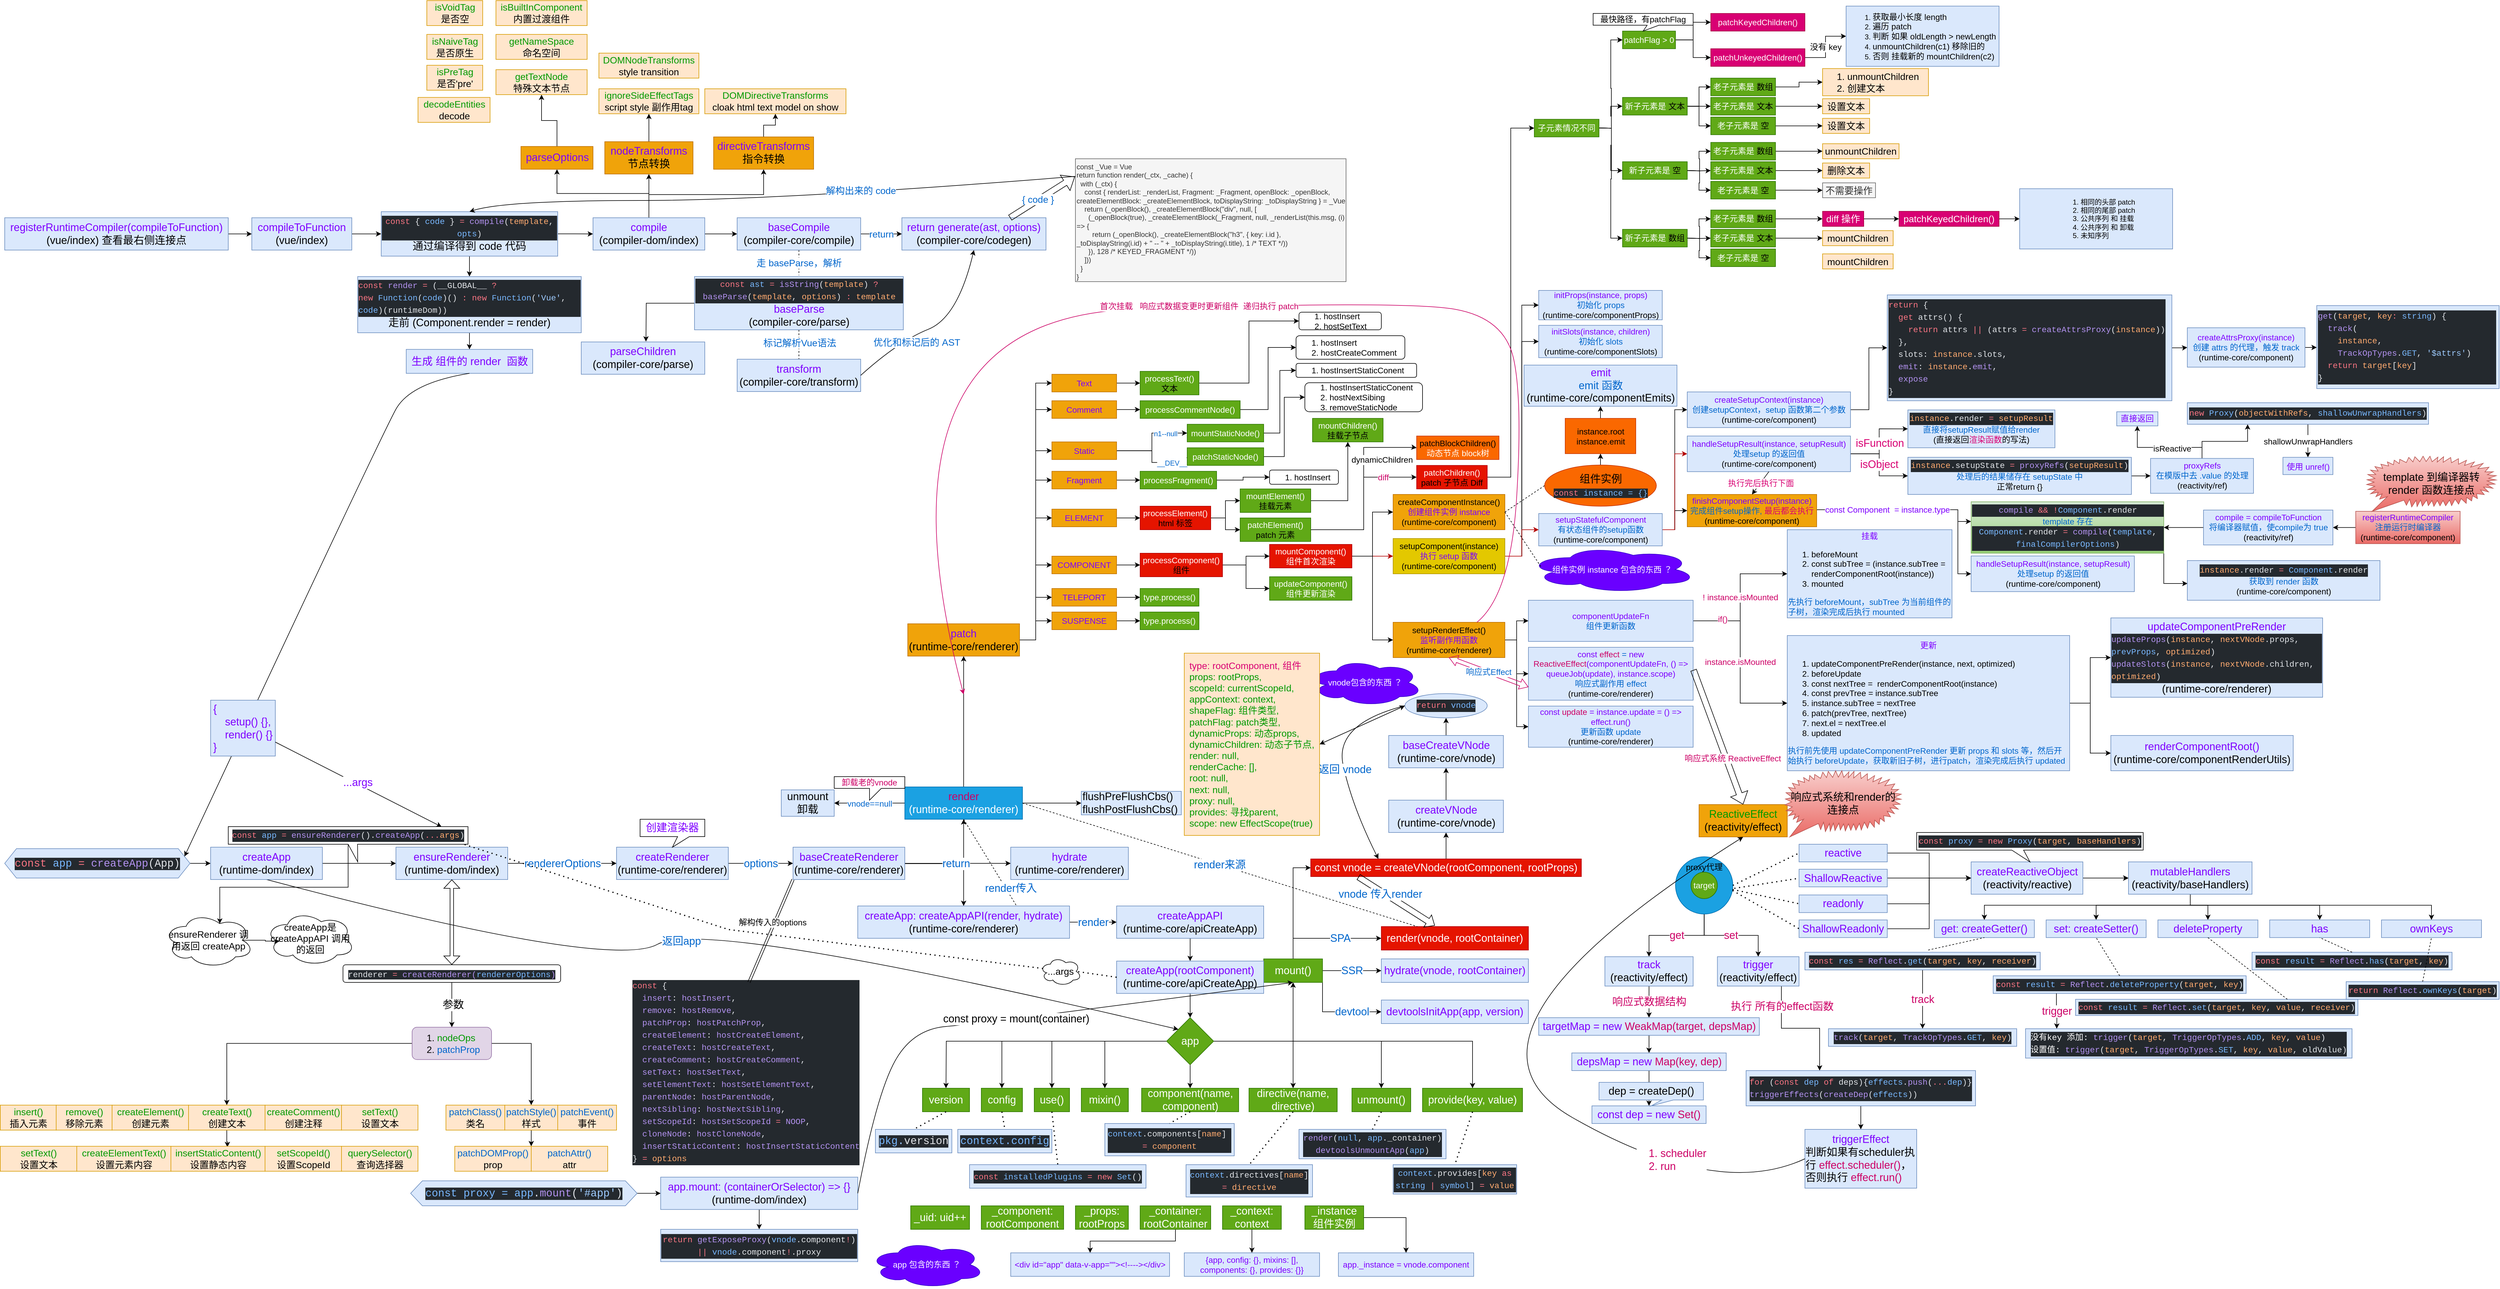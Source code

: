 <mxfile version="20.3.0" type="device"><diagram id="7ardcrv1bpDRLH52fyAN" name="第 1 页"><mxGraphModel dx="981" dy="1838" grid="1" gridSize="10" guides="1" tooltips="1" connect="1" arrows="1" fold="1" page="1" pageScale="1" pageWidth="850" pageHeight="1100" math="0" shadow="0"><root><mxCell id="0"/><mxCell id="1" parent="0"/><mxCell id="VTxul1tWOI3KpbxNskis-26" style="edgeStyle=orthogonalEdgeStyle;rounded=0;orthogonalLoop=1;jettySize=auto;html=1;entryX=0;entryY=0.5;entryDx=0;entryDy=0;fontFamily=Helvetica;fontSize=8;" edge="1" parent="1" source="QYA8C9CKRtHkf5Inq_7F-1" target="VTxul1tWOI3KpbxNskis-24"><mxGeometry relative="1" as="geometry"/></mxCell><mxCell id="QYA8C9CKRtHkf5Inq_7F-1" value="&lt;div style=&quot;color: rgb(225, 228, 232); background-color: rgb(36, 41, 46); font-family: Menlo, Monaco, &amp;quot;Courier New&amp;quot;, monospace; font-size: 18px; line-height: 21px;&quot;&gt;&lt;span style=&quot;color: #f97583;&quot;&gt;const&lt;/span&gt; &lt;span style=&quot;color: #79b8ff;&quot;&gt;app&lt;/span&gt; &lt;span style=&quot;color: #f97583;&quot;&gt;=&lt;/span&gt; &lt;span style=&quot;color: #b392f0;&quot;&gt;createApp&lt;/span&gt;(App)&lt;/div&gt;" style="shape=hexagon;perimeter=hexagonPerimeter2;whiteSpace=wrap;html=1;fixedSize=1;fillColor=#dae8fc;strokeColor=#6c8ebf;" parent="1" vertex="1"><mxGeometry x="10" y="342.5" width="315" height="50" as="geometry"/></mxCell><mxCell id="MNL45K9kg1doaEreX_2E-97" value="" style="edgeStyle=orthogonalEdgeStyle;rounded=0;orthogonalLoop=1;jettySize=auto;html=1;fontSize=18;fontColor=#0066CC;" parent="1" source="QYA8C9CKRtHkf5Inq_7F-6" edge="1"><mxGeometry relative="1" as="geometry"><mxPoint x="1610" y="750.0" as="targetPoint"/></mxGeometry></mxCell><mxCell id="MNL45K9kg1doaEreX_2E-99" value="" style="edgeStyle=orthogonalEdgeStyle;rounded=0;orthogonalLoop=1;jettySize=auto;html=1;fontSize=18;fontColor=#0066CC;" parent="1" source="QYA8C9CKRtHkf5Inq_7F-6" target="MNL45K9kg1doaEreX_2E-98" edge="1"><mxGeometry relative="1" as="geometry"/></mxCell><mxCell id="MNL45K9kg1doaEreX_2E-109" style="edgeStyle=orthogonalEdgeStyle;rounded=0;orthogonalLoop=1;jettySize=auto;html=1;entryX=0.5;entryY=0;entryDx=0;entryDy=0;fontSize=18;fontColor=#0066CC;" parent="1" source="QYA8C9CKRtHkf5Inq_7F-6" target="MNL45K9kg1doaEreX_2E-100" edge="1"><mxGeometry relative="1" as="geometry"/></mxCell><mxCell id="MNL45K9kg1doaEreX_2E-110" style="edgeStyle=orthogonalEdgeStyle;rounded=0;orthogonalLoop=1;jettySize=auto;html=1;fontSize=18;fontColor=#0066CC;" parent="1" source="QYA8C9CKRtHkf5Inq_7F-6" target="MNL45K9kg1doaEreX_2E-103" edge="1"><mxGeometry relative="1" as="geometry"/></mxCell><mxCell id="MNL45K9kg1doaEreX_2E-111" style="edgeStyle=orthogonalEdgeStyle;rounded=0;orthogonalLoop=1;jettySize=auto;html=1;entryX=0.5;entryY=0;entryDx=0;entryDy=0;fontSize=18;fontColor=#0066CC;" parent="1" source="QYA8C9CKRtHkf5Inq_7F-6" target="MNL45K9kg1doaEreX_2E-104" edge="1"><mxGeometry relative="1" as="geometry"/></mxCell><mxCell id="MNL45K9kg1doaEreX_2E-112" style="edgeStyle=orthogonalEdgeStyle;rounded=0;orthogonalLoop=1;jettySize=auto;html=1;fontSize=18;fontColor=#0066CC;" parent="1" source="QYA8C9CKRtHkf5Inq_7F-6" target="MNL45K9kg1doaEreX_2E-105" edge="1"><mxGeometry relative="1" as="geometry"/></mxCell><mxCell id="MNL45K9kg1doaEreX_2E-113" style="edgeStyle=orthogonalEdgeStyle;rounded=0;orthogonalLoop=1;jettySize=auto;html=1;fontSize=18;fontColor=#0066CC;entryX=0.5;entryY=1;entryDx=0;entryDy=0;" parent="1" source="QYA8C9CKRtHkf5Inq_7F-6" target="MNL45K9kg1doaEreX_2E-106" edge="1"><mxGeometry relative="1" as="geometry"><mxPoint x="2260" y="585" as="targetPoint"/></mxGeometry></mxCell><mxCell id="MNL45K9kg1doaEreX_2E-114" style="edgeStyle=orthogonalEdgeStyle;rounded=0;orthogonalLoop=1;jettySize=auto;html=1;fontSize=18;fontColor=#0066CC;" parent="1" source="QYA8C9CKRtHkf5Inq_7F-6" target="MNL45K9kg1doaEreX_2E-107" edge="1"><mxGeometry relative="1" as="geometry"/></mxCell><mxCell id="MNL45K9kg1doaEreX_2E-115" style="edgeStyle=orthogonalEdgeStyle;rounded=0;orthogonalLoop=1;jettySize=auto;html=1;fontSize=18;fontColor=#0066CC;" parent="1" source="QYA8C9CKRtHkf5Inq_7F-6" target="MNL45K9kg1doaEreX_2E-108" edge="1"><mxGeometry relative="1" as="geometry"/></mxCell><mxCell id="QYA8C9CKRtHkf5Inq_7F-6" value="&lt;font style=&quot;font-size: 18px;&quot;&gt;app&lt;/font&gt;" style="rhombus;whiteSpace=wrap;html=1;fillColor=#60a917;strokeColor=#2D7600;fontColor=#ffffff;" parent="1" vertex="1"><mxGeometry x="1985" y="630" width="80" height="80" as="geometry"/></mxCell><mxCell id="MNL45K9kg1doaEreX_2E-8" value="&lt;font color=&quot;#0066cc&quot;&gt;rendererOptions&lt;/font&gt;" style="edgeStyle=orthogonalEdgeStyle;rounded=0;orthogonalLoop=1;jettySize=auto;html=1;fontSize=18;fontColor=#7F00FF;" parent="1" source="MNL45K9kg1doaEreX_2E-1" target="MNL45K9kg1doaEreX_2E-7" edge="1"><mxGeometry relative="1" as="geometry"/></mxCell><mxCell id="MNL45K9kg1doaEreX_2E-1" value="&lt;font style=&quot;font-size: 18px;&quot;&gt;&lt;font color=&quot;#7f00ff&quot;&gt;ensureRenderer&lt;br&gt;&lt;/font&gt;(runtime-dom/index)&lt;br&gt;&lt;/font&gt;" style="whiteSpace=wrap;html=1;fillColor=#dae8fc;strokeColor=#6c8ebf;" parent="1" vertex="1"><mxGeometry x="675" y="340" width="190" height="55" as="geometry"/></mxCell><mxCell id="MNL45K9kg1doaEreX_2E-10" value="&lt;font color=&quot;#0066cc&quot;&gt;options&lt;/font&gt;" style="edgeStyle=orthogonalEdgeStyle;rounded=0;orthogonalLoop=1;jettySize=auto;html=1;fontSize=18;fontColor=#7F00FF;" parent="1" source="MNL45K9kg1doaEreX_2E-7" target="MNL45K9kg1doaEreX_2E-9" edge="1"><mxGeometry relative="1" as="geometry"/></mxCell><mxCell id="MNL45K9kg1doaEreX_2E-7" value="&lt;font style=&quot;font-size: 18px;&quot;&gt;&lt;font color=&quot;#7f00ff&quot;&gt;createRenderer&lt;br&gt;&lt;/font&gt;(runtime-core/renderer)&lt;br&gt;&lt;/font&gt;" style="whiteSpace=wrap;html=1;fillColor=#dae8fc;strokeColor=#6c8ebf;" parent="1" vertex="1"><mxGeometry x="1050" y="340" width="190" height="55" as="geometry"/></mxCell><mxCell id="MNL45K9kg1doaEreX_2E-88" value="" style="edgeStyle=orthogonalEdgeStyle;rounded=0;orthogonalLoop=1;jettySize=auto;html=1;fontSize=18;fontColor=#0066CC;" parent="1" source="MNL45K9kg1doaEreX_2E-9" target="MNL45K9kg1doaEreX_2E-87" edge="1"><mxGeometry relative="1" as="geometry"/></mxCell><mxCell id="MNL45K9kg1doaEreX_2E-90" style="edgeStyle=orthogonalEdgeStyle;rounded=0;orthogonalLoop=1;jettySize=auto;html=1;fontSize=18;fontColor=#0066CC;entryX=0.5;entryY=1;entryDx=0;entryDy=0;" parent="1" target="MNL45K9kg1doaEreX_2E-83" edge="1"><mxGeometry relative="1" as="geometry"><mxPoint x="1640" y="310" as="targetPoint"/><mxPoint x="1540" y="368" as="sourcePoint"/><Array as="points"><mxPoint x="1640" y="368"/></Array></mxGeometry></mxCell><mxCell id="MNL45K9kg1doaEreX_2E-91" value="return" style="edgeStyle=orthogonalEdgeStyle;rounded=0;orthogonalLoop=1;jettySize=auto;html=1;fontSize=18;fontColor=#0066CC;" parent="1" source="MNL45K9kg1doaEreX_2E-9" edge="1"><mxGeometry relative="1" as="geometry"><mxPoint x="1640" y="440" as="targetPoint"/><Array as="points"><mxPoint x="1640" y="367"/></Array></mxGeometry></mxCell><mxCell id="MNL45K9kg1doaEreX_2E-9" value="&lt;font style=&quot;font-size: 18px;&quot;&gt;&lt;font color=&quot;#7f00ff&quot;&gt;baseCreateRenderer&lt;br&gt;&lt;/font&gt;(runtime-core/renderer)&lt;br&gt;&lt;/font&gt;" style="whiteSpace=wrap;html=1;fillColor=#dae8fc;strokeColor=#6c8ebf;" parent="1" vertex="1"><mxGeometry x="1350" y="340" width="190" height="55" as="geometry"/></mxCell><mxCell id="MNL45K9kg1doaEreX_2E-11" value="创建渲染器" style="shape=callout;whiteSpace=wrap;html=1;perimeter=calloutPerimeter;fontSize=18;fontColor=#7F00FF;size=18;position=0.58;" parent="1" vertex="1"><mxGeometry x="1090" y="292.5" width="110" height="47.5" as="geometry"/></mxCell><mxCell id="MNL45K9kg1doaEreX_2E-13" value="&lt;div style=&quot;color: rgb(225, 228, 232); background-color: rgb(36, 41, 46); font-family: Menlo, Monaco, &amp;quot;Courier New&amp;quot;, monospace; font-weight: normal; font-size: 14px; line-height: 21px;&quot;&gt;&lt;br&gt;&lt;/div&gt;" style="text;whiteSpace=wrap;html=1;fontSize=16;fontColor=#7F00FF;" parent="1" vertex="1"><mxGeometry x="595" y="220" width="360" height="40" as="geometry"/></mxCell><mxCell id="MNL45K9kg1doaEreX_2E-486" style="edgeStyle=orthogonalEdgeStyle;rounded=0;orthogonalLoop=1;jettySize=auto;html=1;strokeColor=#000000;fontFamily=Helvetica;fontSize=18;fontColor=#FFFFFF;" parent="1" source="MNL45K9kg1doaEreX_2E-16" target="MNL45K9kg1doaEreX_2E-21" edge="1"><mxGeometry relative="1" as="geometry"/></mxCell><mxCell id="MNL45K9kg1doaEreX_2E-487" value="&lt;font color=&quot;#000000&quot;&gt;参数&lt;/font&gt;" style="edgeLabel;html=1;align=center;verticalAlign=middle;resizable=0;points=[];fontSize=18;fontFamily=Helvetica;fontColor=#FFFFFF;" parent="MNL45K9kg1doaEreX_2E-486" vertex="1" connectable="0"><mxGeometry x="-0.006" y="2" relative="1" as="geometry"><mxPoint as="offset"/></mxGeometry></mxCell><mxCell id="MNL45K9kg1doaEreX_2E-16" value="&lt;span style=&quot;color: rgb(225, 228, 232); font-family: Menlo, Monaco, &amp;quot;Courier New&amp;quot;, monospace; font-size: 14px; text-align: left; background-color: rgb(36, 41, 46);&quot;&gt;renderer&lt;/span&gt;&lt;span style=&quot;color: rgb(225, 228, 232); font-family: Menlo, Monaco, &amp;quot;Courier New&amp;quot;, monospace; font-size: 14px; text-align: left; background-color: rgb(36, 41, 46);&quot;&gt;&amp;nbsp;&lt;/span&gt;&lt;span style=&quot;font-family: Menlo, Monaco, &amp;quot;Courier New&amp;quot;, monospace; font-size: 14px; text-align: left; background-color: rgb(36, 41, 46); color: rgb(249, 117, 131);&quot;&gt;=&lt;/span&gt;&lt;span style=&quot;color: rgb(225, 228, 232); font-family: Menlo, Monaco, &amp;quot;Courier New&amp;quot;, monospace; font-size: 14px; text-align: left; background-color: rgb(36, 41, 46);&quot;&gt;&amp;nbsp;&lt;/span&gt;&lt;span style=&quot;font-family: Menlo, Monaco, &amp;quot;Courier New&amp;quot;, monospace; font-size: 14px; text-align: left; background-color: rgb(36, 41, 46); color: rgb(179, 146, 240);&quot;&gt;createRenderer(&lt;/span&gt;&lt;span style=&quot;font-family: Menlo, Monaco, &amp;quot;Courier New&amp;quot;, monospace; font-size: 14px; text-align: left; background-color: rgb(36, 41, 46); color: rgb(121, 184, 255);&quot;&gt;rendererOptions&lt;/span&gt;&lt;span style=&quot;font-family: Menlo, Monaco, &amp;quot;Courier New&amp;quot;, monospace; font-size: 14px; text-align: left; background-color: rgb(36, 41, 46); color: rgb(179, 146, 240);&quot;&gt;)&lt;/span&gt;" style="rounded=1;whiteSpace=wrap;html=1;fontSize=16;fontColor=#7F00FF;" parent="1" vertex="1"><mxGeometry x="585" y="540" width="370" height="30" as="geometry"/></mxCell><mxCell id="MNL45K9kg1doaEreX_2E-488" style="edgeStyle=orthogonalEdgeStyle;rounded=0;orthogonalLoop=1;jettySize=auto;html=1;entryX=0.5;entryY=0;entryDx=0;entryDy=0;strokeColor=#000000;fontFamily=Helvetica;fontSize=18;fontColor=#000000;" parent="1" source="MNL45K9kg1doaEreX_2E-21" target="MNL45K9kg1doaEreX_2E-40" edge="1"><mxGeometry relative="1" as="geometry"/></mxCell><mxCell id="MNL45K9kg1doaEreX_2E-490" style="edgeStyle=orthogonalEdgeStyle;rounded=0;orthogonalLoop=1;jettySize=auto;html=1;strokeColor=#000000;fontFamily=Helvetica;fontSize=18;fontColor=#000000;" parent="1" source="MNL45K9kg1doaEreX_2E-21" target="MNL45K9kg1doaEreX_2E-70" edge="1"><mxGeometry relative="1" as="geometry"/></mxCell><mxCell id="MNL45K9kg1doaEreX_2E-21" value="&lt;ol&gt;&lt;li&gt;&lt;font color=&quot;#009900&quot;&gt;nodeOps&lt;/font&gt;&lt;/li&gt;&lt;li&gt;&lt;font color=&quot;#0066cc&quot;&gt;patchProp&lt;/font&gt;&lt;/li&gt;&lt;/ol&gt;" style="whiteSpace=wrap;html=1;fontSize=16;rounded=1;align=left;fillColor=#e1d5e7;strokeColor=#9673a6;" parent="1" vertex="1"><mxGeometry x="702.5" y="646.25" width="135" height="55" as="geometry"/></mxCell><mxCell id="MNL45K9kg1doaEreX_2E-28" value="&lt;font color=&quot;#009900&quot;&gt;remove()&lt;/font&gt;&lt;br&gt;移除元素" style="whiteSpace=wrap;html=1;fontSize=16;align=center;rounded=0;fillColor=#ffe6cc;strokeColor=#d79b00;" parent="1" vertex="1"><mxGeometry x="97.5" y="778.75" width="95" height="42.5" as="geometry"/></mxCell><mxCell id="MNL45K9kg1doaEreX_2E-30" value="&lt;font color=&quot;#009900&quot;&gt;insert()&lt;/font&gt;&lt;br&gt;插入元素" style="whiteSpace=wrap;html=1;fontSize=16;align=center;rounded=0;fillColor=#ffe6cc;strokeColor=#d79b00;" parent="1" vertex="1"><mxGeometry x="2.5" y="778.75" width="95" height="42.5" as="geometry"/></mxCell><mxCell id="MNL45K9kg1doaEreX_2E-37" value="&lt;font color=&quot;#009900&quot;&gt;createElement()&lt;/font&gt;&lt;br&gt;创建元素" style="whiteSpace=wrap;html=1;fontSize=16;align=center;rounded=0;fillColor=#ffe6cc;strokeColor=#d79b00;" parent="1" vertex="1"><mxGeometry x="192.5" y="778.75" width="130" height="42.5" as="geometry"/></mxCell><mxCell id="MNL45K9kg1doaEreX_2E-489" style="edgeStyle=orthogonalEdgeStyle;rounded=0;orthogonalLoop=1;jettySize=auto;html=1;entryX=0.6;entryY=0.035;entryDx=0;entryDy=0;entryPerimeter=0;strokeColor=#000000;fontFamily=Helvetica;fontSize=18;fontColor=#000000;" parent="1" source="MNL45K9kg1doaEreX_2E-40" target="MNL45K9kg1doaEreX_2E-55" edge="1"><mxGeometry relative="1" as="geometry"/></mxCell><mxCell id="MNL45K9kg1doaEreX_2E-40" value="&lt;font color=&quot;#009900&quot;&gt;createText()&lt;/font&gt;&lt;br&gt;创建文本" style="whiteSpace=wrap;html=1;fontSize=16;align=center;rounded=0;fillColor=#ffe6cc;strokeColor=#d79b00;" parent="1" vertex="1"><mxGeometry x="322.5" y="778.75" width="130" height="42.5" as="geometry"/></mxCell><mxCell id="MNL45K9kg1doaEreX_2E-42" value="&lt;font color=&quot;#009900&quot;&gt;createComment()&lt;/font&gt;&lt;br&gt;创建注释" style="whiteSpace=wrap;html=1;fontSize=16;align=center;rounded=0;fillColor=#ffe6cc;strokeColor=#d79b00;" parent="1" vertex="1"><mxGeometry x="452.5" y="778.75" width="130" height="42.5" as="geometry"/></mxCell><mxCell id="MNL45K9kg1doaEreX_2E-43" value="&lt;font color=&quot;#009900&quot;&gt;setText()&lt;/font&gt;&lt;br&gt;设置文本" style="whiteSpace=wrap;html=1;fontSize=16;align=center;rounded=0;fillColor=#ffe6cc;strokeColor=#d79b00;" parent="1" vertex="1"><mxGeometry x="582.5" y="778.75" width="130" height="42.5" as="geometry"/></mxCell><mxCell id="MNL45K9kg1doaEreX_2E-44" value="&lt;font color=&quot;#009900&quot;&gt;setText()&lt;/font&gt;&lt;br&gt;设置文本" style="whiteSpace=wrap;html=1;fontSize=16;align=center;rounded=0;fillColor=#ffe6cc;strokeColor=#d79b00;" parent="1" vertex="1"><mxGeometry x="2.5" y="848.75" width="130" height="42.5" as="geometry"/></mxCell><mxCell id="MNL45K9kg1doaEreX_2E-48" value="&lt;font color=&quot;#009900&quot;&gt;createElementText()&lt;/font&gt;&lt;br&gt;设置元素内容" style="whiteSpace=wrap;html=1;fontSize=16;align=center;rounded=0;fillColor=#ffe6cc;strokeColor=#d79b00;" parent="1" vertex="1"><mxGeometry x="132.5" y="848.75" width="160" height="42.5" as="geometry"/></mxCell><mxCell id="MNL45K9kg1doaEreX_2E-55" value="&lt;font color=&quot;#009900&quot;&gt;insertStaticContent()&lt;/font&gt;&lt;br&gt;设置静态内容" style="whiteSpace=wrap;html=1;fontSize=16;align=center;rounded=0;fillColor=#ffe6cc;strokeColor=#d79b00;" parent="1" vertex="1"><mxGeometry x="292.5" y="848.75" width="160" height="42.5" as="geometry"/></mxCell><mxCell id="MNL45K9kg1doaEreX_2E-59" value="&lt;font color=&quot;#009900&quot;&gt;querySelector()&lt;/font&gt;&lt;br&gt;查询选择器" style="whiteSpace=wrap;html=1;fontSize=16;align=center;rounded=0;fillColor=#ffe6cc;strokeColor=#d79b00;" parent="1" vertex="1"><mxGeometry x="582.5" y="848.75" width="130" height="42.5" as="geometry"/></mxCell><mxCell id="MNL45K9kg1doaEreX_2E-57" value="&lt;font color=&quot;#009900&quot;&gt;setScopeId()&lt;/font&gt;&lt;br&gt;设置ScopeId" style="whiteSpace=wrap;html=1;fontSize=16;align=center;rounded=0;fillColor=#ffe6cc;strokeColor=#d79b00;" parent="1" vertex="1"><mxGeometry x="452.5" y="848.75" width="130" height="42.5" as="geometry"/></mxCell><mxCell id="MNL45K9kg1doaEreX_2E-69" value="&lt;font color=&quot;#0066cc&quot;&gt;patchClass()&lt;/font&gt;&lt;br&gt;类名" style="whiteSpace=wrap;html=1;fontSize=16;align=center;rounded=0;fillColor=#ffe6cc;strokeColor=#d79b00;" parent="1" vertex="1"><mxGeometry x="760" y="778.75" width="100" height="42.5" as="geometry"/></mxCell><mxCell id="MNL45K9kg1doaEreX_2E-491" style="edgeStyle=orthogonalEdgeStyle;rounded=0;orthogonalLoop=1;jettySize=auto;html=1;entryX=1;entryY=0;entryDx=0;entryDy=0;strokeColor=#000000;fontFamily=Helvetica;fontSize=18;fontColor=#000000;" parent="1" source="MNL45K9kg1doaEreX_2E-70" target="MNL45K9kg1doaEreX_2E-72" edge="1"><mxGeometry relative="1" as="geometry"/></mxCell><mxCell id="MNL45K9kg1doaEreX_2E-70" value="&lt;font color=&quot;#0066cc&quot;&gt;patchStyle()&lt;/font&gt;&lt;br&gt;样式" style="whiteSpace=wrap;html=1;fontSize=16;align=center;rounded=0;fillColor=#ffe6cc;strokeColor=#d79b00;" parent="1" vertex="1"><mxGeometry x="860" y="778.75" width="90" height="42.5" as="geometry"/></mxCell><mxCell id="MNL45K9kg1doaEreX_2E-71" value="&lt;font color=&quot;#0066cc&quot;&gt;patchEvent()&lt;/font&gt;&lt;br&gt;事件" style="whiteSpace=wrap;html=1;fontSize=16;align=center;rounded=0;fillColor=#ffe6cc;strokeColor=#d79b00;" parent="1" vertex="1"><mxGeometry x="950" y="778.75" width="100" height="42.5" as="geometry"/></mxCell><mxCell id="MNL45K9kg1doaEreX_2E-72" value="&lt;font color=&quot;#0066cc&quot;&gt;patchDOMProp()&lt;/font&gt;&lt;br&gt;prop" style="whiteSpace=wrap;html=1;fontSize=16;align=center;rounded=0;fillColor=#ffe6cc;strokeColor=#d79b00;" parent="1" vertex="1"><mxGeometry x="775" y="848.75" width="130" height="42.5" as="geometry"/></mxCell><mxCell id="MNL45K9kg1doaEreX_2E-73" value="&lt;font color=&quot;#0066cc&quot;&gt;patchAttr()&lt;/font&gt;&lt;br&gt;attr" style="whiteSpace=wrap;html=1;fontSize=16;align=center;rounded=0;fillColor=#ffe6cc;strokeColor=#d79b00;" parent="1" vertex="1"><mxGeometry x="905" y="848.75" width="130" height="42.5" as="geometry"/></mxCell><mxCell id="VTxul1tWOI3KpbxNskis-12" style="edgeStyle=orthogonalEdgeStyle;rounded=0;orthogonalLoop=1;jettySize=auto;html=1;entryX=0.625;entryY=0.2;entryDx=0;entryDy=0;entryPerimeter=0;fontSize=16;" edge="1" parent="1" source="MNL45K9kg1doaEreX_2E-80" target="VTxul1tWOI3KpbxNskis-7"><mxGeometry relative="1" as="geometry"/></mxCell><mxCell id="MNL45K9kg1doaEreX_2E-80" value="&lt;div style=&quot;color: rgb(225, 228, 232); background-color: rgb(36, 41, 46); font-family: Menlo, Monaco, &amp;quot;Courier New&amp;quot;, monospace; font-size: 14px; line-height: 21px;&quot;&gt;&lt;span style=&quot;color: #f97583;&quot;&gt;const&lt;/span&gt; &lt;span style=&quot;color: #79b8ff;&quot;&gt;app&lt;/span&gt; &lt;span style=&quot;color: #f97583;&quot;&gt;=&lt;/span&gt; &lt;span style=&quot;color: #b392f0;&quot;&gt;ensureRenderer&lt;/span&gt;().&lt;span style=&quot;color: #b392f0;&quot;&gt;createApp&lt;/span&gt;(&lt;span style=&quot;color: #f97583;&quot;&gt;...&lt;/span&gt;&lt;span style=&quot;color: #ffab70;&quot;&gt;args&lt;/span&gt;)&lt;/div&gt;" style="shape=callout;whiteSpace=wrap;html=1;perimeter=calloutPerimeter;rounded=0;fontSize=18;fontColor=#0066CC;position2=0.54;base=16;" parent="1" vertex="1"><mxGeometry x="390" y="305" width="407.5" height="60" as="geometry"/></mxCell><mxCell id="MNL45K9kg1doaEreX_2E-81" value="" style="shape=flexArrow;endArrow=classic;startArrow=classic;html=1;rounded=0;fontSize=18;fontColor=#0066CC;exitX=0.5;exitY=1;exitDx=0;exitDy=0;width=6;endSize=4.5;startSize=4.5;" parent="1" source="MNL45K9kg1doaEreX_2E-1" edge="1"><mxGeometry width="100" height="100" relative="1" as="geometry"><mxPoint x="640" y="290" as="sourcePoint"/><mxPoint x="770" y="540" as="targetPoint"/></mxGeometry></mxCell><mxCell id="MNL45K9kg1doaEreX_2E-166" value="" style="edgeStyle=orthogonalEdgeStyle;rounded=0;orthogonalLoop=1;jettySize=auto;html=1;fontSize=18;fontColor=#CC0066;" parent="1" source="MNL45K9kg1doaEreX_2E-83" target="MNL45K9kg1doaEreX_2E-167" edge="1"><mxGeometry relative="1" as="geometry"><mxPoint x="1640" y="200" as="targetPoint"/><Array as="points"/></mxGeometry></mxCell><mxCell id="MNL45K9kg1doaEreX_2E-175" value="&lt;font style=&quot;font-size: 14px;&quot; color=&quot;#0066cc&quot;&gt;vnode==null&lt;/font&gt;" style="edgeStyle=orthogonalEdgeStyle;rounded=0;orthogonalLoop=1;jettySize=auto;html=1;entryX=1;entryY=0.5;entryDx=0;entryDy=0;fontSize=18;fontColor=#CC0066;" parent="1" source="MNL45K9kg1doaEreX_2E-83" target="MNL45K9kg1doaEreX_2E-171" edge="1"><mxGeometry relative="1" as="geometry"/></mxCell><mxCell id="MNL45K9kg1doaEreX_2E-176" style="edgeStyle=orthogonalEdgeStyle;rounded=0;orthogonalLoop=1;jettySize=auto;html=1;entryX=0;entryY=0.5;entryDx=0;entryDy=0;fontSize=18;fontColor=#CC0066;" parent="1" source="MNL45K9kg1doaEreX_2E-83" target="MNL45K9kg1doaEreX_2E-173" edge="1"><mxGeometry relative="1" as="geometry"/></mxCell><mxCell id="MNL45K9kg1doaEreX_2E-83" value="&lt;font style=&quot;font-size: 18px;&quot;&gt;&lt;font color=&quot;#cc0066&quot;&gt;render&lt;/font&gt;&lt;br&gt;(runtime-core/renderer)&lt;br&gt;&lt;/font&gt;" style="whiteSpace=wrap;html=1;fillColor=#1ba1e2;strokeColor=#006EAF;fontColor=#ffffff;" parent="1" vertex="1"><mxGeometry x="1540" y="237.5" width="200" height="55" as="geometry"/></mxCell><mxCell id="MNL45K9kg1doaEreX_2E-93" value="render" style="edgeStyle=orthogonalEdgeStyle;rounded=0;orthogonalLoop=1;jettySize=auto;html=1;fontSize=18;fontColor=#0066CC;" parent="1" source="MNL45K9kg1doaEreX_2E-85" target="MNL45K9kg1doaEreX_2E-92" edge="1"><mxGeometry relative="1" as="geometry"/></mxCell><mxCell id="MNL45K9kg1doaEreX_2E-85" value="&lt;font style=&quot;font-size: 18px;&quot;&gt;&lt;font color=&quot;#7f00ff&quot;&gt;createApp: createAppAPI(render, hydrate)&lt;br&gt;&lt;/font&gt;(runtime-core/renderer)&lt;br&gt;&lt;/font&gt;" style="whiteSpace=wrap;html=1;fillColor=#dae8fc;strokeColor=#6c8ebf;" parent="1" vertex="1"><mxGeometry x="1460" y="440" width="360" height="55" as="geometry"/></mxCell><mxCell id="MNL45K9kg1doaEreX_2E-87" value="&lt;font style=&quot;font-size: 18px;&quot;&gt;&lt;font color=&quot;#7f00ff&quot;&gt;hydrate&lt;br&gt;&lt;/font&gt;(runtime-core/renderer)&lt;br&gt;&lt;/font&gt;" style="whiteSpace=wrap;html=1;fillColor=#dae8fc;strokeColor=#6c8ebf;" parent="1" vertex="1"><mxGeometry x="1720" y="340" width="200" height="55" as="geometry"/></mxCell><mxCell id="MNL45K9kg1doaEreX_2E-123" style="edgeStyle=orthogonalEdgeStyle;rounded=0;orthogonalLoop=1;jettySize=auto;html=1;entryX=0;entryY=0.5;entryDx=0;entryDy=0;fontSize=18;fontColor=#0066CC;exitX=0.5;exitY=0;exitDx=0;exitDy=0;" parent="1" source="MNL45K9kg1doaEreX_2E-106" target="MNL45K9kg1doaEreX_2E-117" edge="1"><mxGeometry relative="1" as="geometry"/></mxCell><mxCell id="MNL45K9kg1doaEreX_2E-125" value="SPA" style="edgeStyle=orthogonalEdgeStyle;rounded=0;orthogonalLoop=1;jettySize=auto;html=1;fontSize=18;fontColor=#0066CC;exitX=0.5;exitY=0;exitDx=0;exitDy=0;entryX=0;entryY=0.5;entryDx=0;entryDy=0;" parent="1" source="MNL45K9kg1doaEreX_2E-106" target="MNL45K9kg1doaEreX_2E-120" edge="1"><mxGeometry x="0.243" relative="1" as="geometry"><Array as="points"><mxPoint x="2200" y="495"/></Array><mxPoint as="offset"/></mxGeometry></mxCell><mxCell id="VTxul1tWOI3KpbxNskis-2" style="edgeStyle=orthogonalEdgeStyle;rounded=0;orthogonalLoop=1;jettySize=auto;html=1;entryX=0.5;entryY=0;entryDx=0;entryDy=0;" edge="1" parent="1" source="MNL45K9kg1doaEreX_2E-92" target="VTxul1tWOI3KpbxNskis-1"><mxGeometry relative="1" as="geometry"/></mxCell><mxCell id="MNL45K9kg1doaEreX_2E-92" value="&lt;font style=&quot;font-size: 18px;&quot;&gt;&lt;font color=&quot;#7f00ff&quot;&gt;createAppAPI&lt;br&gt;&lt;/font&gt;(runtime-core/apiCreateApp)&lt;br&gt;&lt;/font&gt;" style="whiteSpace=wrap;html=1;fillColor=#dae8fc;strokeColor=#6c8ebf;" parent="1" vertex="1"><mxGeometry x="1900" y="440" width="250" height="55" as="geometry"/></mxCell><mxCell id="MNL45K9kg1doaEreX_2E-94" value="render传入" style="endArrow=none;dashed=1;html=1;rounded=0;fontSize=18;fontColor=#0066CC;exitX=0.5;exitY=1;exitDx=0;exitDy=0;entryX=0.75;entryY=0;entryDx=0;entryDy=0;" parent="1" source="MNL45K9kg1doaEreX_2E-83" target="MNL45K9kg1doaEreX_2E-85" edge="1"><mxGeometry x="0.643" y="7" width="50" height="50" relative="1" as="geometry"><mxPoint x="2010" y="520" as="sourcePoint"/><mxPoint x="2060" y="470" as="targetPoint"/><mxPoint as="offset"/></mxGeometry></mxCell><mxCell id="MNL45K9kg1doaEreX_2E-96" value="&lt;font style=&quot;font-size: 18px;&quot;&gt;version&lt;/font&gt;" style="whiteSpace=wrap;html=1;fillColor=#60a917;strokeColor=#2D7600;fontColor=#ffffff;" parent="1" vertex="1"><mxGeometry x="1570" y="750" width="80" height="40" as="geometry"/></mxCell><mxCell id="MNL45K9kg1doaEreX_2E-98" value="&lt;font style=&quot;font-size: 18px;&quot;&gt;config&lt;/font&gt;" style="whiteSpace=wrap;html=1;fillColor=#60a917;strokeColor=#2D7600;fontColor=#ffffff;" parent="1" vertex="1"><mxGeometry x="1670" y="750" width="70" height="40" as="geometry"/></mxCell><mxCell id="MNL45K9kg1doaEreX_2E-100" value="&lt;font style=&quot;font-size: 18px;&quot;&gt;use()&lt;/font&gt;" style="whiteSpace=wrap;html=1;fillColor=#60a917;strokeColor=#2D7600;fontColor=#ffffff;" parent="1" vertex="1"><mxGeometry x="1760" y="750" width="60" height="40" as="geometry"/></mxCell><mxCell id="MNL45K9kg1doaEreX_2E-103" value="&lt;font style=&quot;font-size: 18px;&quot;&gt;mixin()&lt;/font&gt;" style="whiteSpace=wrap;html=1;fillColor=#60a917;strokeColor=#2D7600;fontColor=#ffffff;" parent="1" vertex="1"><mxGeometry x="1840" y="750" width="80" height="40" as="geometry"/></mxCell><mxCell id="MNL45K9kg1doaEreX_2E-104" value="&lt;font style=&quot;font-size: 18px;&quot;&gt;component(name, component)&lt;/font&gt;" style="whiteSpace=wrap;html=1;fillColor=#60a917;strokeColor=#2D7600;fontColor=#ffffff;" parent="1" vertex="1"><mxGeometry x="1942.5" y="750" width="165" height="40" as="geometry"/></mxCell><mxCell id="MNL45K9kg1doaEreX_2E-105" value="&lt;span style=&quot;font-size: 18px;&quot;&gt;directive(name, directive)&lt;/span&gt;" style="whiteSpace=wrap;html=1;fillColor=#60a917;strokeColor=#2D7600;fontColor=#ffffff;" parent="1" vertex="1"><mxGeometry x="2125" y="750" width="150" height="40" as="geometry"/></mxCell><mxCell id="MNL45K9kg1doaEreX_2E-134" value="SSR" style="edgeStyle=orthogonalEdgeStyle;rounded=0;orthogonalLoop=1;jettySize=auto;html=1;fontSize=18;fontColor=#0066CC;" parent="1" source="MNL45K9kg1doaEreX_2E-106" target="MNL45K9kg1doaEreX_2E-133" edge="1"><mxGeometry relative="1" as="geometry"/></mxCell><mxCell id="MNL45K9kg1doaEreX_2E-139" value="devtool" style="edgeStyle=orthogonalEdgeStyle;rounded=0;orthogonalLoop=1;jettySize=auto;html=1;entryX=0;entryY=0.5;entryDx=0;entryDy=0;fontSize=18;fontColor=#0066CC;" parent="1" source="MNL45K9kg1doaEreX_2E-106" target="MNL45K9kg1doaEreX_2E-137" edge="1"><mxGeometry x="0.333" relative="1" as="geometry"><Array as="points"><mxPoint x="2250" y="620"/></Array><mxPoint as="offset"/></mxGeometry></mxCell><mxCell id="MNL45K9kg1doaEreX_2E-106" value="&lt;span style=&quot;font-size: 18px;&quot;&gt;mount()&lt;/span&gt;" style="whiteSpace=wrap;html=1;fillColor=#60a917;strokeColor=#2D7600;fontColor=#ffffff;" parent="1" vertex="1"><mxGeometry x="2150" y="530" width="100" height="40" as="geometry"/></mxCell><mxCell id="MNL45K9kg1doaEreX_2E-107" value="&lt;span style=&quot;font-size: 18px;&quot;&gt;unmount()&lt;/span&gt;" style="whiteSpace=wrap;html=1;fillColor=#60a917;strokeColor=#2D7600;fontColor=#ffffff;" parent="1" vertex="1"><mxGeometry x="2300" y="750" width="100" height="40" as="geometry"/></mxCell><mxCell id="MNL45K9kg1doaEreX_2E-108" value="&lt;span style=&quot;font-size: 18px;&quot;&gt;provide(key, value)&lt;/span&gt;" style="whiteSpace=wrap;html=1;fillColor=#60a917;strokeColor=#2D7600;fontColor=#ffffff;" parent="1" vertex="1"><mxGeometry x="2420" y="750" width="170" height="40" as="geometry"/></mxCell><mxCell id="MNL45K9kg1doaEreX_2E-116" value="返回app" style="curved=1;endArrow=classic;html=1;rounded=0;fontSize=18;fontColor=#0066CC;exitX=0.5;exitY=1;exitDx=0;exitDy=0;entryX=0;entryY=0;entryDx=0;entryDy=0;" parent="1" source="VTxul1tWOI3KpbxNskis-24" target="QYA8C9CKRtHkf5Inq_7F-6" edge="1"><mxGeometry x="-0.091" y="-15" width="50" height="50" relative="1" as="geometry"><mxPoint x="700" y="510" as="sourcePoint"/><mxPoint x="1190" y="710" as="targetPoint"/><Array as="points"><mxPoint x="1040" y="550"/><mxPoint x="1200" y="460"/></Array><mxPoint as="offset"/></mxGeometry></mxCell><mxCell id="MNL45K9kg1doaEreX_2E-132" style="edgeStyle=orthogonalEdgeStyle;rounded=0;orthogonalLoop=1;jettySize=auto;html=1;entryX=0.5;entryY=1;entryDx=0;entryDy=0;fontSize=18;fontColor=#0066CC;" parent="1" source="MNL45K9kg1doaEreX_2E-117" target="MNL45K9kg1doaEreX_2E-131" edge="1"><mxGeometry relative="1" as="geometry"/></mxCell><mxCell id="MNL45K9kg1doaEreX_2E-117" value="&lt;font style=&quot;font-size: 18px;&quot;&gt;const vnode = createVNode(rootComponent, rootProps)&lt;br&gt;&lt;/font&gt;" style="whiteSpace=wrap;html=1;fillColor=#e51400;strokeColor=#B20000;fontColor=#ffffff;" parent="1" vertex="1"><mxGeometry x="2230" y="360" width="460" height="30" as="geometry"/></mxCell><mxCell id="MNL45K9kg1doaEreX_2E-120" value="&lt;font style=&quot;font-size: 18px;&quot;&gt;render(vnode, rootContainer)&lt;br&gt;&lt;/font&gt;" style="whiteSpace=wrap;html=1;fillColor=#e51400;strokeColor=#B20000;fontColor=#ffffff;" parent="1" vertex="1"><mxGeometry x="2350" y="475" width="250" height="40" as="geometry"/></mxCell><mxCell id="MNL45K9kg1doaEreX_2E-126" value="" style="shape=flexArrow;endArrow=classic;html=1;rounded=0;fontSize=18;fontColor=#0066CC;exitX=0.176;exitY=1.019;exitDx=0;exitDy=0;endWidth=13.571;endSize=4.35;entryX=0.364;entryY=-0.04;entryDx=0;entryDy=0;entryPerimeter=0;exitPerimeter=0;" parent="1" source="MNL45K9kg1doaEreX_2E-117" target="MNL45K9kg1doaEreX_2E-120" edge="1"><mxGeometry width="50" height="50" relative="1" as="geometry"><mxPoint x="2260" y="430" as="sourcePoint"/><mxPoint x="2323" y="390" as="targetPoint"/></mxGeometry></mxCell><mxCell id="MNL45K9kg1doaEreX_2E-128" value="vnode 传入render" style="edgeLabel;html=1;align=center;verticalAlign=middle;resizable=0;points=[];fontSize=18;fontColor=#0066CC;" parent="MNL45K9kg1doaEreX_2E-126" vertex="1" connectable="0"><mxGeometry x="-0.432" relative="1" as="geometry"><mxPoint y="6" as="offset"/></mxGeometry></mxCell><mxCell id="MNL45K9kg1doaEreX_2E-129" value="render来源" style="endArrow=none;dashed=1;html=1;rounded=0;fontSize=18;fontColor=#0066CC;exitX=1;exitY=0.5;exitDx=0;exitDy=0;" parent="1" source="MNL45K9kg1doaEreX_2E-83" target="MNL45K9kg1doaEreX_2E-120" edge="1"><mxGeometry width="50" height="50" relative="1" as="geometry"><mxPoint x="2060" y="430" as="sourcePoint"/><mxPoint x="2110" y="380" as="targetPoint"/></mxGeometry></mxCell><mxCell id="MNL45K9kg1doaEreX_2E-158" value="" style="edgeStyle=orthogonalEdgeStyle;rounded=0;orthogonalLoop=1;jettySize=auto;html=1;fontSize=18;fontColor=#0066CC;" parent="1" source="MNL45K9kg1doaEreX_2E-131" target="MNL45K9kg1doaEreX_2E-157" edge="1"><mxGeometry relative="1" as="geometry"/></mxCell><mxCell id="MNL45K9kg1doaEreX_2E-131" value="&lt;font style=&quot;font-size: 18px;&quot;&gt;&lt;font color=&quot;#7f00ff&quot;&gt;createVNode&lt;br&gt;&lt;/font&gt;(runtime-core/vnode)&lt;br&gt;&lt;/font&gt;" style="whiteSpace=wrap;html=1;fillColor=#dae8fc;strokeColor=#6c8ebf;" parent="1" vertex="1"><mxGeometry x="2362.5" y="260" width="195" height="55" as="geometry"/></mxCell><mxCell id="MNL45K9kg1doaEreX_2E-133" value="&lt;font style=&quot;font-size: 18px;&quot;&gt;&lt;font color=&quot;#7f00ff&quot;&gt;hydrate(vnode, rootContainer)&lt;/font&gt;&lt;br&gt;&lt;/font&gt;" style="whiteSpace=wrap;html=1;fillColor=#dae8fc;strokeColor=#6c8ebf;" parent="1" vertex="1"><mxGeometry x="2350" y="530" width="250" height="40" as="geometry"/></mxCell><mxCell id="MNL45K9kg1doaEreX_2E-137" value="&lt;font style=&quot;font-size: 18px;&quot;&gt;&lt;font color=&quot;#7f00ff&quot;&gt;devtoolsInitApp(app, version)&lt;/font&gt;&lt;br&gt;&lt;/font&gt;" style="whiteSpace=wrap;html=1;fillColor=#dae8fc;strokeColor=#6c8ebf;" parent="1" vertex="1"><mxGeometry x="2350" y="600" width="250" height="40" as="geometry"/></mxCell><mxCell id="MNL45K9kg1doaEreX_2E-142" value="&lt;font style=&quot;font-size: 18px;&quot;&gt;&lt;div style=&quot;color: rgb(225, 228, 232); background-color: rgb(36, 41, 46); font-family: Menlo, Monaco, &amp;quot;Courier New&amp;quot;, monospace; line-height: 21px;&quot;&gt;&lt;span style=&quot;color: #79b8ff;&quot;&gt;pkg&lt;/span&gt;&lt;span style=&quot;color: #9ecbff;&quot;&gt;.&lt;/span&gt;version&lt;/div&gt;&lt;/font&gt;" style="whiteSpace=wrap;html=1;fillColor=#dae8fc;strokeColor=#6c8ebf;" parent="1" vertex="1"><mxGeometry x="1490" y="820" width="130" height="40" as="geometry"/></mxCell><mxCell id="MNL45K9kg1doaEreX_2E-143" value="" style="endArrow=none;dashed=1;html=1;dashPattern=1 3;strokeWidth=2;rounded=0;fontSize=18;fontColor=#0066CC;entryX=0.5;entryY=0;entryDx=0;entryDy=0;exitX=0.5;exitY=1;exitDx=0;exitDy=0;" parent="1" source="MNL45K9kg1doaEreX_2E-96" target="MNL45K9kg1doaEreX_2E-142" edge="1"><mxGeometry width="50" height="50" relative="1" as="geometry"><mxPoint x="1800" y="930" as="sourcePoint"/><mxPoint x="1710" y="910" as="targetPoint"/></mxGeometry></mxCell><mxCell id="MNL45K9kg1doaEreX_2E-144" value="&lt;font color=&quot;#79b8ff&quot; style=&quot;font-size: 18px;&quot;&gt;&lt;div style=&quot;background-color: rgb(36, 41, 46); font-family: Menlo, Monaco, &amp;quot;Courier New&amp;quot;, monospace; line-height: 21px;&quot;&gt;context.config&lt;/div&gt;&lt;/font&gt;" style="whiteSpace=wrap;html=1;fillColor=#dae8fc;strokeColor=#6c8ebf;" parent="1" vertex="1"><mxGeometry x="1630" y="820" width="160" height="40" as="geometry"/></mxCell><mxCell id="MNL45K9kg1doaEreX_2E-145" value="" style="endArrow=none;dashed=1;html=1;dashPattern=1 3;strokeWidth=2;rounded=0;fontSize=18;fontColor=#0066CC;entryX=0.5;entryY=0;entryDx=0;entryDy=0;exitX=0.5;exitY=1;exitDx=0;exitDy=0;" parent="1" source="MNL45K9kg1doaEreX_2E-98" target="MNL45K9kg1doaEreX_2E-144" edge="1"><mxGeometry width="50" height="50" relative="1" as="geometry"><mxPoint x="1620" y="800.0" as="sourcePoint"/><mxPoint x="1555" y="880" as="targetPoint"/></mxGeometry></mxCell><mxCell id="MNL45K9kg1doaEreX_2E-147" value="&lt;font color=&quot;#79b8ff&quot; style=&quot;font-size: 18px;&quot;&gt;&lt;div style=&quot;background-color: rgb(36, 41, 46); font-family: Menlo, Monaco, &amp;quot;Courier New&amp;quot;, monospace; line-height: 21px;&quot;&gt;&lt;span style=&quot;font-size: 14px; text-align: left; color: rgb(249, 117, 131);&quot;&gt;const&lt;/span&gt;&lt;span style=&quot;color: rgb(225, 228, 232); font-size: 14px; text-align: left;&quot;&gt;&amp;nbsp;&lt;/span&gt;&lt;span style=&quot;font-size: 14px; text-align: left;&quot;&gt;installedPlugins&lt;/span&gt;&lt;span style=&quot;color: rgb(225, 228, 232); font-size: 14px; text-align: left;&quot;&gt;&amp;nbsp;&lt;/span&gt;&lt;span style=&quot;font-size: 14px; text-align: left; color: rgb(249, 117, 131);&quot;&gt;=&lt;/span&gt;&lt;span style=&quot;color: rgb(225, 228, 232); font-size: 14px; text-align: left;&quot;&gt;&amp;nbsp;&lt;/span&gt;&lt;span style=&quot;font-size: 14px; text-align: left; color: rgb(249, 117, 131);&quot;&gt;new&lt;/span&gt;&lt;span style=&quot;color: rgb(225, 228, 232); font-size: 14px; text-align: left;&quot;&gt;&amp;nbsp;&lt;/span&gt;&lt;span style=&quot;font-size: 14px; text-align: left;&quot;&gt;Set&lt;/span&gt;&lt;span style=&quot;color: rgb(225, 228, 232); font-size: 14px; text-align: left;&quot;&gt;()&lt;/span&gt;&lt;br&gt;&lt;/div&gt;&lt;/font&gt;" style="whiteSpace=wrap;html=1;fillColor=#dae8fc;strokeColor=#6c8ebf;" parent="1" vertex="1"><mxGeometry x="1650" y="880" width="300" height="40" as="geometry"/></mxCell><mxCell id="MNL45K9kg1doaEreX_2E-148" value="" style="endArrow=none;dashed=1;html=1;dashPattern=1 3;strokeWidth=2;rounded=0;fontSize=18;fontColor=#0066CC;entryX=0.5;entryY=0;entryDx=0;entryDy=0;exitX=0.5;exitY=1;exitDx=0;exitDy=0;" parent="1" source="MNL45K9kg1doaEreX_2E-100" target="MNL45K9kg1doaEreX_2E-147" edge="1"><mxGeometry width="50" height="50" relative="1" as="geometry"><mxPoint x="1715" y="800.0" as="sourcePoint"/><mxPoint x="1660" y="880" as="targetPoint"/></mxGeometry></mxCell><mxCell id="MNL45K9kg1doaEreX_2E-149" value="&lt;font color=&quot;#79b8ff&quot; style=&quot;font-size: 18px;&quot;&gt;&lt;div style=&quot;background-color: rgb(36, 41, 46); font-family: Menlo, Monaco, &amp;quot;Courier New&amp;quot;, monospace; line-height: 21px;&quot;&gt;&lt;div style=&quot;color: rgb(225, 228, 232); font-size: 14px; line-height: 21px;&quot;&gt;&lt;span style=&quot;color: #b392f0;&quot;&gt;render&lt;/span&gt;(&lt;span style=&quot;color: #79b8ff;&quot;&gt;null&lt;/span&gt;, &lt;span style=&quot;color: #79b8ff;&quot;&gt;app&lt;/span&gt;._container)&lt;/div&gt;&lt;div style=&quot;color: rgb(225, 228, 232); font-size: 14px; line-height: 21px;&quot;&gt;&lt;div style=&quot;line-height: 21px;&quot;&gt;&lt;span style=&quot;color: #b392f0;&quot;&gt;devtoolsUnmountApp&lt;/span&gt;(&lt;span style=&quot;color: #79b8ff;&quot;&gt;app&lt;/span&gt;)&lt;/div&gt;&lt;/div&gt;&lt;/div&gt;&lt;/font&gt;" style="whiteSpace=wrap;html=1;fillColor=#dae8fc;strokeColor=#6c8ebf;" parent="1" vertex="1"><mxGeometry x="2210" y="820" width="250" height="50" as="geometry"/></mxCell><mxCell id="MNL45K9kg1doaEreX_2E-150" value="" style="endArrow=none;dashed=1;html=1;dashPattern=1 3;strokeWidth=2;rounded=0;fontSize=18;fontColor=#0066CC;entryX=0.5;entryY=0;entryDx=0;entryDy=0;exitX=0.5;exitY=1;exitDx=0;exitDy=0;" parent="1" source="MNL45K9kg1doaEreX_2E-107" target="MNL45K9kg1doaEreX_2E-149" edge="1"><mxGeometry width="50" height="50" relative="1" as="geometry"><mxPoint x="1990.0" y="800.0" as="sourcePoint"/><mxPoint x="1930" y="930" as="targetPoint"/></mxGeometry></mxCell><mxCell id="MNL45K9kg1doaEreX_2E-151" value="&lt;font color=&quot;#79b8ff&quot; style=&quot;font-size: 18px;&quot;&gt;&lt;div style=&quot;background-color: rgb(36, 41, 46); font-family: Menlo, Monaco, &amp;quot;Courier New&amp;quot;, monospace; line-height: 21px;&quot;&gt;&lt;div style=&quot;font-size: 14px; line-height: 21px;&quot;&gt;&lt;div style=&quot;line-height: 21px;&quot;&gt;&lt;span style=&quot;color: rgb(121, 184, 255);&quot;&gt;context&lt;/span&gt;&lt;font color=&quot;#e1e4e8&quot;&gt;.provides[&lt;/font&gt;&lt;span style=&quot;color: rgb(255, 171, 112);&quot;&gt;key&lt;/span&gt; &lt;span style=&quot;color: rgb(249, 117, 131);&quot;&gt;as&lt;/span&gt; &lt;span style=&quot;color: rgb(121, 184, 255);&quot;&gt;string&lt;/span&gt; &lt;span style=&quot;color: rgb(249, 117, 131);&quot;&gt;|&lt;/span&gt;&lt;font color=&quot;#e1e4e8&quot;&gt;&amp;nbsp;&lt;/font&gt;symbol&lt;font color=&quot;#e1e4e8&quot;&gt;] &lt;/font&gt;&lt;span style=&quot;color: rgb(249, 117, 131);&quot;&gt;=&lt;/span&gt; &lt;span style=&quot;color: rgb(255, 171, 112);&quot;&gt;value&lt;/span&gt;&lt;/div&gt;&lt;/div&gt;&lt;/div&gt;&lt;/font&gt;" style="whiteSpace=wrap;html=1;fillColor=#dae8fc;strokeColor=#6c8ebf;" parent="1" vertex="1"><mxGeometry x="2370" y="880" width="210" height="50" as="geometry"/></mxCell><mxCell id="MNL45K9kg1doaEreX_2E-152" value="" style="endArrow=none;dashed=1;html=1;dashPattern=1 3;strokeWidth=2;rounded=0;fontSize=18;fontColor=#0066CC;entryX=0.5;entryY=0;entryDx=0;entryDy=0;exitX=0.5;exitY=1;exitDx=0;exitDy=0;" parent="1" source="MNL45K9kg1doaEreX_2E-108" target="MNL45K9kg1doaEreX_2E-151" edge="1"><mxGeometry width="50" height="50" relative="1" as="geometry"><mxPoint x="2480" y="800.0" as="sourcePoint"/><mxPoint x="2475" y="850.0" as="targetPoint"/></mxGeometry></mxCell><mxCell id="MNL45K9kg1doaEreX_2E-153" value="&lt;font color=&quot;#79b8ff&quot; style=&quot;font-size: 18px;&quot;&gt;&lt;div style=&quot;background-color: rgb(36, 41, 46); font-family: Menlo, Monaco, &amp;quot;Courier New&amp;quot;, monospace; line-height: 21px;&quot;&gt;&lt;div style=&quot;color: rgb(225, 228, 232); font-size: 14px; line-height: 21px;&quot;&gt;&lt;div style=&quot;line-height: 21px;&quot;&gt;&lt;span style=&quot;color: #79b8ff;&quot;&gt;context&lt;/span&gt;.components[&lt;span style=&quot;color: #ffab70;&quot;&gt;name&lt;/span&gt;]&amp;nbsp;&lt;/div&gt;&lt;div style=&quot;line-height: 21px;&quot;&gt;&lt;span style=&quot;color: #f97583;&quot;&gt;=&lt;/span&gt; &lt;span style=&quot;color: #ffab70;&quot;&gt;component&lt;/span&gt;&lt;/div&gt;&lt;/div&gt;&lt;/div&gt;&lt;/font&gt;" style="whiteSpace=wrap;html=1;fillColor=#dae8fc;strokeColor=#6c8ebf;" parent="1" vertex="1"><mxGeometry x="1880" y="810" width="220" height="55" as="geometry"/></mxCell><mxCell id="MNL45K9kg1doaEreX_2E-154" value="&lt;font color=&quot;#79b8ff&quot; style=&quot;font-size: 18px;&quot;&gt;&lt;div style=&quot;background-color: rgb(36, 41, 46); font-family: Menlo, Monaco, &amp;quot;Courier New&amp;quot;, monospace; line-height: 21px;&quot;&gt;&lt;div style=&quot;color: rgb(225, 228, 232); font-size: 14px; line-height: 21px;&quot;&gt;&lt;span style=&quot;color: #79b8ff;&quot;&gt;context&lt;/span&gt;.directives[&lt;span style=&quot;color: #ffab70;&quot;&gt;name&lt;/span&gt;]&lt;/div&gt;&lt;div style=&quot;color: rgb(225, 228, 232); font-size: 14px; line-height: 21px;&quot;&gt;&lt;span style=&quot;color: #f97583;&quot;&gt;=&lt;/span&gt; &lt;span style=&quot;color: #ffab70;&quot;&gt;directive&lt;/span&gt;&lt;/div&gt;&lt;/div&gt;&lt;/font&gt;" style="whiteSpace=wrap;html=1;fillColor=#dae8fc;strokeColor=#6c8ebf;" parent="1" vertex="1"><mxGeometry x="2018" y="880" width="215" height="55" as="geometry"/></mxCell><mxCell id="MNL45K9kg1doaEreX_2E-155" value="" style="endArrow=none;dashed=1;html=1;dashPattern=1 3;strokeWidth=2;rounded=0;fontSize=18;fontColor=#0066CC;entryX=0.5;entryY=0;entryDx=0;entryDy=0;exitX=0.5;exitY=1;exitDx=0;exitDy=0;" parent="1" source="MNL45K9kg1doaEreX_2E-105" target="MNL45K9kg1doaEreX_2E-154" edge="1"><mxGeometry width="50" height="50" relative="1" as="geometry"><mxPoint x="2360" y="800.0" as="sourcePoint"/><mxPoint x="2345" y="830.0" as="targetPoint"/></mxGeometry></mxCell><mxCell id="MNL45K9kg1doaEreX_2E-156" value="" style="endArrow=none;dashed=1;html=1;dashPattern=1 3;strokeWidth=2;rounded=0;fontSize=18;fontColor=#0066CC;entryX=0.5;entryY=0;entryDx=0;entryDy=0;exitX=0.5;exitY=1;exitDx=0;exitDy=0;" parent="1" source="MNL45K9kg1doaEreX_2E-104" target="MNL45K9kg1doaEreX_2E-153" edge="1"><mxGeometry width="50" height="50" relative="1" as="geometry"><mxPoint x="2370" y="810.0" as="sourcePoint"/><mxPoint x="2355" y="840.0" as="targetPoint"/></mxGeometry></mxCell><mxCell id="MNL45K9kg1doaEreX_2E-160" value="" style="edgeStyle=orthogonalEdgeStyle;rounded=0;orthogonalLoop=1;jettySize=auto;html=1;fontSize=18;fontColor=#0066CC;" parent="1" source="MNL45K9kg1doaEreX_2E-157" target="MNL45K9kg1doaEreX_2E-159" edge="1"><mxGeometry relative="1" as="geometry"/></mxCell><mxCell id="MNL45K9kg1doaEreX_2E-157" value="&lt;font style=&quot;font-size: 18px;&quot;&gt;&lt;font color=&quot;#7f00ff&quot;&gt;baseCreateVNode&lt;br&gt;&lt;/font&gt;(runtime-core/vnode)&lt;br&gt;&lt;/font&gt;" style="whiteSpace=wrap;html=1;fillColor=#dae8fc;strokeColor=#6c8ebf;" parent="1" vertex="1"><mxGeometry x="2362.5" y="150" width="195" height="55" as="geometry"/></mxCell><mxCell id="MNL45K9kg1doaEreX_2E-159" value="&lt;div style=&quot;color: rgb(225, 228, 232); background-color: rgb(36, 41, 46); font-family: Menlo, Monaco, &amp;quot;Courier New&amp;quot;, monospace; font-size: 14px; line-height: 21px;&quot;&gt;&lt;span style=&quot;color: #f97583;&quot;&gt;return&lt;/span&gt; &lt;span style=&quot;color: #79b8ff;&quot;&gt;vnode&lt;/span&gt;&lt;/div&gt;" style="ellipse;whiteSpace=wrap;html=1;fillColor=#dae8fc;strokeColor=#6c8ebf;" parent="1" vertex="1"><mxGeometry x="2390" y="78.75" width="140" height="41.25" as="geometry"/></mxCell><mxCell id="MNL45K9kg1doaEreX_2E-163" value="" style="curved=1;endArrow=classic;html=1;rounded=0;fontSize=18;fontColor=#0066CC;exitX=0;exitY=0.5;exitDx=0;exitDy=0;entryX=0.25;entryY=0;entryDx=0;entryDy=0;" parent="1" source="MNL45K9kg1doaEreX_2E-159" target="MNL45K9kg1doaEreX_2E-117" edge="1"><mxGeometry width="50" height="50" relative="1" as="geometry"><mxPoint x="2180" y="100" as="sourcePoint"/><mxPoint x="2260" y="300" as="targetPoint"/><Array as="points"><mxPoint x="2270" y="130"/><mxPoint x="2300" y="270"/></Array></mxGeometry></mxCell><mxCell id="MNL45K9kg1doaEreX_2E-164" value="返回 vnode" style="edgeLabel;html=1;align=center;verticalAlign=middle;resizable=0;points=[];fontSize=18;fontColor=#0066CC;" parent="MNL45K9kg1doaEreX_2E-163" vertex="1" connectable="0"><mxGeometry x="0.11" y="1" relative="1" as="geometry"><mxPoint as="offset"/></mxGeometry></mxCell><mxCell id="MNL45K9kg1doaEreX_2E-179" value="" style="edgeStyle=orthogonalEdgeStyle;rounded=0;orthogonalLoop=1;jettySize=auto;html=1;fontSize=18;fontColor=#0066CC;entryX=0;entryY=0.5;entryDx=0;entryDy=0;" parent="1" source="MNL45K9kg1doaEreX_2E-167" target="MNL45K9kg1doaEreX_2E-178" edge="1"><mxGeometry relative="1" as="geometry"/></mxCell><mxCell id="MNL45K9kg1doaEreX_2E-183" style="edgeStyle=orthogonalEdgeStyle;rounded=0;orthogonalLoop=1;jettySize=auto;html=1;entryX=0;entryY=0.5;entryDx=0;entryDy=0;fontSize=18;fontColor=#0066CC;" parent="1" source="MNL45K9kg1doaEreX_2E-167" target="MNL45K9kg1doaEreX_2E-182" edge="1"><mxGeometry relative="1" as="geometry"/></mxCell><mxCell id="MNL45K9kg1doaEreX_2E-191" style="edgeStyle=orthogonalEdgeStyle;rounded=0;orthogonalLoop=1;jettySize=auto;html=1;entryX=0;entryY=0.5;entryDx=0;entryDy=0;fontSize=14;fontColor=#0066CC;" parent="1" source="MNL45K9kg1doaEreX_2E-167" target="MNL45K9kg1doaEreX_2E-185" edge="1"><mxGeometry relative="1" as="geometry"/></mxCell><mxCell id="MNL45K9kg1doaEreX_2E-192" style="edgeStyle=orthogonalEdgeStyle;rounded=0;orthogonalLoop=1;jettySize=auto;html=1;entryX=0;entryY=0.5;entryDx=0;entryDy=0;fontSize=14;fontColor=#0066CC;" parent="1" source="MNL45K9kg1doaEreX_2E-167" target="MNL45K9kg1doaEreX_2E-186" edge="1"><mxGeometry relative="1" as="geometry"/></mxCell><mxCell id="MNL45K9kg1doaEreX_2E-193" style="edgeStyle=orthogonalEdgeStyle;rounded=0;orthogonalLoop=1;jettySize=auto;html=1;entryX=0;entryY=0.5;entryDx=0;entryDy=0;fontSize=14;fontColor=#0066CC;" parent="1" source="MNL45K9kg1doaEreX_2E-167" target="MNL45K9kg1doaEreX_2E-187" edge="1"><mxGeometry relative="1" as="geometry"/></mxCell><mxCell id="MNL45K9kg1doaEreX_2E-194" style="edgeStyle=orthogonalEdgeStyle;rounded=0;orthogonalLoop=1;jettySize=auto;html=1;entryX=0;entryY=0.5;entryDx=0;entryDy=0;fontSize=14;fontColor=#0066CC;" parent="1" source="MNL45K9kg1doaEreX_2E-167" target="MNL45K9kg1doaEreX_2E-188" edge="1"><mxGeometry relative="1" as="geometry"/></mxCell><mxCell id="MNL45K9kg1doaEreX_2E-195" style="edgeStyle=orthogonalEdgeStyle;rounded=0;orthogonalLoop=1;jettySize=auto;html=1;entryX=0;entryY=0.5;entryDx=0;entryDy=0;fontSize=14;fontColor=#0066CC;" parent="1" source="MNL45K9kg1doaEreX_2E-167" target="MNL45K9kg1doaEreX_2E-189" edge="1"><mxGeometry relative="1" as="geometry"/></mxCell><mxCell id="MNL45K9kg1doaEreX_2E-196" style="edgeStyle=orthogonalEdgeStyle;rounded=0;orthogonalLoop=1;jettySize=auto;html=1;entryX=0;entryY=0.5;entryDx=0;entryDy=0;fontSize=14;fontColor=#0066CC;" parent="1" source="MNL45K9kg1doaEreX_2E-167" target="MNL45K9kg1doaEreX_2E-190" edge="1"><mxGeometry relative="1" as="geometry"/></mxCell><mxCell id="MNL45K9kg1doaEreX_2E-167" value="&lt;font style=&quot;font-size: 18px;&quot;&gt;&lt;font color=&quot;#7f00ff&quot;&gt;patch&lt;br&gt;&lt;/font&gt;(runtime-core/renderer)&lt;br&gt;&lt;/font&gt;" style="whiteSpace=wrap;html=1;fillColor=#f0a30a;strokeColor=#BD7000;fontColor=#000000;" parent="1" vertex="1"><mxGeometry x="1545" y="-40" width="190" height="55" as="geometry"/></mxCell><mxCell id="MNL45K9kg1doaEreX_2E-171" value="&lt;font style=&quot;font-size: 18px;&quot;&gt;unmount&lt;br&gt;卸载&lt;br&gt;&lt;/font&gt;" style="whiteSpace=wrap;html=1;fillColor=#dae8fc;strokeColor=#6c8ebf;" parent="1" vertex="1"><mxGeometry x="1330" y="242.5" width="90" height="45" as="geometry"/></mxCell><mxCell id="MNL45K9kg1doaEreX_2E-173" value="&lt;span style=&quot;font-size: 18px; background-color: initial;&quot;&gt;flushPreFlushCbs()&lt;/span&gt;&lt;br&gt;&lt;span style=&quot;font-size: 18px; background-color: initial;&quot;&gt;flushPostFlushCbs()&lt;/span&gt;" style="whiteSpace=wrap;html=1;align=left;glass=0;fillColor=#dae8fc;strokeColor=#6c8ebf;" parent="1" vertex="1"><mxGeometry x="1840" y="245" width="170" height="40" as="geometry"/></mxCell><mxCell id="MNL45K9kg1doaEreX_2E-200" value="" style="edgeStyle=orthogonalEdgeStyle;rounded=0;orthogonalLoop=1;jettySize=auto;html=1;fontSize=14;fontColor=#0066CC;" parent="1" source="MNL45K9kg1doaEreX_2E-178" target="MNL45K9kg1doaEreX_2E-199" edge="1"><mxGeometry relative="1" as="geometry"/></mxCell><mxCell id="MNL45K9kg1doaEreX_2E-178" value="&lt;font style=&quot;&quot;&gt;&lt;font color=&quot;#7f00ff&quot;&gt;&lt;span style=&quot;font-size: 14px;&quot;&gt;Text&lt;/span&gt;&lt;/font&gt;&lt;br&gt;&lt;/font&gt;" style="whiteSpace=wrap;html=1;fillColor=#f0a30a;strokeColor=#BD7000;fontColor=#000000;" parent="1" vertex="1"><mxGeometry x="1790" y="-464.37" width="110" height="30" as="geometry"/></mxCell><mxCell id="MNL45K9kg1doaEreX_2E-202" value="" style="edgeStyle=orthogonalEdgeStyle;rounded=0;orthogonalLoop=1;jettySize=auto;html=1;fontSize=14;fontColor=#0066CC;" parent="1" source="MNL45K9kg1doaEreX_2E-182" target="MNL45K9kg1doaEreX_2E-201" edge="1"><mxGeometry relative="1" as="geometry"/></mxCell><mxCell id="MNL45K9kg1doaEreX_2E-182" value="&lt;font style=&quot;&quot;&gt;&lt;font style=&quot;font-size: 14px;&quot; color=&quot;#7f00ff&quot;&gt;Comment&lt;/font&gt;&lt;br&gt;&lt;/font&gt;" style="whiteSpace=wrap;html=1;fillColor=#f0a30a;strokeColor=#BD7000;fontColor=#000000;" parent="1" vertex="1"><mxGeometry x="1790" y="-419.37" width="110" height="30" as="geometry"/></mxCell><mxCell id="MNL45K9kg1doaEreX_2E-210" value="" style="edgeStyle=orthogonalEdgeStyle;rounded=0;orthogonalLoop=1;jettySize=auto;html=1;fontSize=14;fontColor=#0066CC;entryX=0;entryY=0.5;entryDx=0;entryDy=0;" parent="1" source="MNL45K9kg1doaEreX_2E-185" target="MNL45K9kg1doaEreX_2E-209" edge="1"><mxGeometry relative="1" as="geometry"><mxPoint x="1960" y="-354.37" as="targetPoint"/></mxGeometry></mxCell><mxCell id="MNL45K9kg1doaEreX_2E-222" value="&lt;font style=&quot;font-size: 12px;&quot;&gt;n1--null&lt;/font&gt;" style="edgeLabel;html=1;align=center;verticalAlign=middle;resizable=0;points=[];fontSize=14;fontColor=#0066CC;" parent="MNL45K9kg1doaEreX_2E-210" vertex="1" connectable="0"><mxGeometry x="0.359" relative="1" as="geometry"><mxPoint x="11" as="offset"/></mxGeometry></mxCell><mxCell id="MNL45K9kg1doaEreX_2E-221" style="edgeStyle=orthogonalEdgeStyle;rounded=0;orthogonalLoop=1;jettySize=auto;html=1;entryX=0;entryY=0.5;entryDx=0;entryDy=0;fontSize=14;fontColor=#0066CC;" parent="1" source="MNL45K9kg1doaEreX_2E-185" target="MNL45K9kg1doaEreX_2E-220" edge="1"><mxGeometry relative="1" as="geometry"><Array as="points"><mxPoint x="1960" y="-334.37"/><mxPoint x="1960" y="-314.37"/></Array></mxGeometry></mxCell><mxCell id="MNL45K9kg1doaEreX_2E-223" value="&lt;font style=&quot;font-size: 12px;&quot;&gt;__DEV__&lt;/font&gt;" style="edgeLabel;html=1;align=center;verticalAlign=middle;resizable=0;points=[];fontSize=14;fontColor=#0066CC;" parent="MNL45K9kg1doaEreX_2E-221" vertex="1" connectable="0"><mxGeometry x="0.357" relative="1" as="geometry"><mxPoint x="12" as="offset"/></mxGeometry></mxCell><mxCell id="MNL45K9kg1doaEreX_2E-185" value="&lt;font style=&quot;&quot;&gt;&lt;font style=&quot;font-size: 14px;&quot; color=&quot;#7f00ff&quot;&gt;Static&lt;/font&gt;&lt;br&gt;&lt;/font&gt;" style="whiteSpace=wrap;html=1;fillColor=#f0a30a;strokeColor=#BD7000;fontColor=#000000;" parent="1" vertex="1"><mxGeometry x="1790" y="-349.37" width="110" height="30" as="geometry"/></mxCell><mxCell id="MNL45K9kg1doaEreX_2E-302" style="edgeStyle=orthogonalEdgeStyle;rounded=0;orthogonalLoop=1;jettySize=auto;html=1;entryX=0;entryY=0.5;entryDx=0;entryDy=0;strokeColor=#000000;fontSize=14;fontColor=#000000;" parent="1" source="MNL45K9kg1doaEreX_2E-186" target="MNL45K9kg1doaEreX_2E-203" edge="1"><mxGeometry relative="1" as="geometry"/></mxCell><mxCell id="MNL45K9kg1doaEreX_2E-186" value="&lt;font style=&quot;&quot;&gt;&lt;font style=&quot;font-size: 14px;&quot; color=&quot;#7f00ff&quot;&gt;Fragment&lt;/font&gt;&lt;br&gt;&lt;/font&gt;" style="whiteSpace=wrap;html=1;fillColor=#f0a30a;strokeColor=#BD7000;fontColor=#000000;" parent="1" vertex="1"><mxGeometry x="1790" y="-299.37" width="110" height="30" as="geometry"/></mxCell><mxCell id="MNL45K9kg1doaEreX_2E-217" style="edgeStyle=orthogonalEdgeStyle;rounded=0;orthogonalLoop=1;jettySize=auto;html=1;entryX=0;entryY=0.5;entryDx=0;entryDy=0;fontSize=14;fontColor=#0066CC;" parent="1" source="MNL45K9kg1doaEreX_2E-187" target="MNL45K9kg1doaEreX_2E-204" edge="1"><mxGeometry relative="1" as="geometry"/></mxCell><mxCell id="MNL45K9kg1doaEreX_2E-187" value="&lt;font style=&quot;&quot;&gt;&lt;font style=&quot;font-size: 14px;&quot; color=&quot;#7f00ff&quot;&gt;ELEMENT&lt;/font&gt;&lt;br&gt;&lt;/font&gt;" style="whiteSpace=wrap;html=1;fillColor=#f0a30a;strokeColor=#BD7000;fontColor=#000000;" parent="1" vertex="1"><mxGeometry x="1790" y="-235" width="110" height="30" as="geometry"/></mxCell><mxCell id="MNL45K9kg1doaEreX_2E-218" style="edgeStyle=orthogonalEdgeStyle;rounded=0;orthogonalLoop=1;jettySize=auto;html=1;entryX=0;entryY=0.5;entryDx=0;entryDy=0;fontSize=14;fontColor=#0066CC;" parent="1" source="MNL45K9kg1doaEreX_2E-188" target="MNL45K9kg1doaEreX_2E-205" edge="1"><mxGeometry relative="1" as="geometry"/></mxCell><mxCell id="MNL45K9kg1doaEreX_2E-188" value="&lt;font style=&quot;&quot;&gt;&lt;font style=&quot;font-size: 14px;&quot; color=&quot;#7f00ff&quot;&gt;COMPONENT&lt;/font&gt;&lt;br&gt;&lt;/font&gt;" style="whiteSpace=wrap;html=1;fillColor=#f0a30a;strokeColor=#BD7000;fontColor=#000000;" parent="1" vertex="1"><mxGeometry x="1790" y="-155" width="110" height="30" as="geometry"/></mxCell><mxCell id="MNL45K9kg1doaEreX_2E-219" style="edgeStyle=orthogonalEdgeStyle;rounded=0;orthogonalLoop=1;jettySize=auto;html=1;fontSize=14;fontColor=#0066CC;" parent="1" source="MNL45K9kg1doaEreX_2E-189" target="MNL45K9kg1doaEreX_2E-206" edge="1"><mxGeometry relative="1" as="geometry"/></mxCell><mxCell id="MNL45K9kg1doaEreX_2E-189" value="&lt;font style=&quot;&quot;&gt;&lt;font style=&quot;font-size: 14px;&quot; color=&quot;#7f00ff&quot;&gt;TELEPORT&lt;/font&gt;&lt;br&gt;&lt;/font&gt;" style="whiteSpace=wrap;html=1;fillColor=#f0a30a;strokeColor=#BD7000;fontColor=#000000;" parent="1" vertex="1"><mxGeometry x="1790" y="-100" width="110" height="30" as="geometry"/></mxCell><mxCell id="MNL45K9kg1doaEreX_2E-215" value="" style="edgeStyle=orthogonalEdgeStyle;rounded=0;orthogonalLoop=1;jettySize=auto;html=1;fontSize=14;fontColor=#0066CC;" parent="1" source="MNL45K9kg1doaEreX_2E-190" target="MNL45K9kg1doaEreX_2E-207" edge="1"><mxGeometry relative="1" as="geometry"/></mxCell><mxCell id="MNL45K9kg1doaEreX_2E-190" value="&lt;font style=&quot;&quot;&gt;&lt;font style=&quot;font-size: 14px;&quot; color=&quot;#7f00ff&quot;&gt;SUSPENSE&lt;/font&gt;&lt;br&gt;&lt;/font&gt;" style="whiteSpace=wrap;html=1;fillColor=#f0a30a;strokeColor=#BD7000;fontColor=#000000;" parent="1" vertex="1"><mxGeometry x="1790" y="-60" width="110" height="30" as="geometry"/></mxCell><mxCell id="MNL45K9kg1doaEreX_2E-297" style="edgeStyle=orthogonalEdgeStyle;rounded=0;orthogonalLoop=1;jettySize=auto;html=1;strokeColor=#000000;fontSize=14;fontColor=#000000;entryX=0;entryY=0.5;entryDx=0;entryDy=0;" parent="1" source="MNL45K9kg1doaEreX_2E-199" target="MNL45K9kg1doaEreX_2E-295" edge="1"><mxGeometry relative="1" as="geometry"><mxPoint x="2080" y="-479.37" as="targetPoint"/></mxGeometry></mxCell><mxCell id="MNL45K9kg1doaEreX_2E-199" value="&lt;font style=&quot;font-size: 14px;&quot;&gt;processText()&lt;br&gt;&lt;font color=&quot;#000000&quot;&gt;文本&lt;/font&gt;&lt;br&gt;&lt;/font&gt;" style="whiteSpace=wrap;html=1;fillColor=#60a917;strokeColor=#2D7600;fontColor=#ffffff;" parent="1" vertex="1"><mxGeometry x="1940" y="-469.37" width="100" height="40" as="geometry"/></mxCell><mxCell id="MNL45K9kg1doaEreX_2E-298" style="edgeStyle=orthogonalEdgeStyle;rounded=0;orthogonalLoop=1;jettySize=auto;html=1;exitX=1;exitY=0.5;exitDx=0;exitDy=0;entryX=0;entryY=0.5;entryDx=0;entryDy=0;strokeColor=#000000;fontSize=14;fontColor=#000000;" parent="1" source="MNL45K9kg1doaEreX_2E-201" target="MNL45K9kg1doaEreX_2E-296" edge="1"><mxGeometry relative="1" as="geometry"/></mxCell><mxCell id="MNL45K9kg1doaEreX_2E-201" value="&lt;font style=&quot;font-size: 14px;&quot;&gt;processCommentNode()&lt;/font&gt;" style="whiteSpace=wrap;html=1;fillColor=#60a917;strokeColor=#2D7600;fontColor=#ffffff;" parent="1" vertex="1"><mxGeometry x="1940" y="-419.37" width="170" height="30" as="geometry"/></mxCell><mxCell id="MNL45K9kg1doaEreX_2E-305" style="edgeStyle=orthogonalEdgeStyle;rounded=0;orthogonalLoop=1;jettySize=auto;html=1;entryX=0;entryY=0.5;entryDx=0;entryDy=0;strokeColor=#000000;fontSize=14;fontColor=#000000;" parent="1" source="MNL45K9kg1doaEreX_2E-203" target="MNL45K9kg1doaEreX_2E-304" edge="1"><mxGeometry relative="1" as="geometry"/></mxCell><mxCell id="MNL45K9kg1doaEreX_2E-203" value="&lt;font style=&quot;font-size: 14px;&quot;&gt;processFragment()&lt;/font&gt;" style="whiteSpace=wrap;html=1;fillColor=#60a917;strokeColor=#2D7600;fontColor=#ffffff;" parent="1" vertex="1"><mxGeometry x="1940" y="-299.37" width="130" height="30" as="geometry"/></mxCell><mxCell id="MNL45K9kg1doaEreX_2E-307" value="" style="edgeStyle=orthogonalEdgeStyle;rounded=0;orthogonalLoop=1;jettySize=auto;html=1;strokeColor=#000000;fontSize=14;fontColor=#000000;" parent="1" source="MNL45K9kg1doaEreX_2E-204" target="MNL45K9kg1doaEreX_2E-306" edge="1"><mxGeometry relative="1" as="geometry"/></mxCell><mxCell id="MNL45K9kg1doaEreX_2E-309" style="edgeStyle=orthogonalEdgeStyle;rounded=0;orthogonalLoop=1;jettySize=auto;html=1;entryX=0;entryY=0.5;entryDx=0;entryDy=0;strokeColor=#000000;fontSize=14;fontColor=#000000;" parent="1" source="MNL45K9kg1doaEreX_2E-204" target="MNL45K9kg1doaEreX_2E-308" edge="1"><mxGeometry relative="1" as="geometry"/></mxCell><mxCell id="MNL45K9kg1doaEreX_2E-204" value="&lt;font style=&quot;font-size: 14px;&quot;&gt;processElement()&lt;br&gt;&lt;font color=&quot;#000000&quot;&gt;html 标签&lt;/font&gt;&lt;br&gt;&lt;/font&gt;" style="whiteSpace=wrap;html=1;fillColor=#e51400;strokeColor=#B20000;fontColor=#ffffff;" parent="1" vertex="1"><mxGeometry x="1940" y="-240" width="120" height="40" as="geometry"/></mxCell><mxCell id="MNL45K9kg1doaEreX_2E-233" value="" style="edgeStyle=orthogonalEdgeStyle;rounded=0;orthogonalLoop=1;jettySize=auto;html=1;fontSize=12;fontColor=#0066CC;" parent="1" source="MNL45K9kg1doaEreX_2E-205" target="MNL45K9kg1doaEreX_2E-232" edge="1"><mxGeometry relative="1" as="geometry"/></mxCell><mxCell id="MNL45K9kg1doaEreX_2E-235" style="edgeStyle=orthogonalEdgeStyle;rounded=0;orthogonalLoop=1;jettySize=auto;html=1;entryX=0;entryY=0.5;entryDx=0;entryDy=0;fontSize=12;fontColor=#0066CC;" parent="1" source="MNL45K9kg1doaEreX_2E-205" target="MNL45K9kg1doaEreX_2E-234" edge="1"><mxGeometry relative="1" as="geometry"/></mxCell><mxCell id="MNL45K9kg1doaEreX_2E-205" value="&lt;font style=&quot;font-size: 14px;&quot;&gt;processComponent() &lt;font color=&quot;#000000&quot;&gt;组件&lt;/font&gt;&lt;/font&gt;" style="whiteSpace=wrap;html=1;fillColor=#e51400;strokeColor=#B20000;fontColor=#ffffff;" parent="1" vertex="1"><mxGeometry x="1940" y="-160" width="140" height="40" as="geometry"/></mxCell><mxCell id="MNL45K9kg1doaEreX_2E-206" value="&lt;font style=&quot;font-size: 14px;&quot;&gt;type.process()&lt;/font&gt;" style="whiteSpace=wrap;html=1;fillColor=#60a917;strokeColor=#2D7600;fontColor=#ffffff;" parent="1" vertex="1"><mxGeometry x="1940" y="-100" width="100" height="30" as="geometry"/></mxCell><mxCell id="MNL45K9kg1doaEreX_2E-207" value="&lt;font style=&quot;font-size: 14px;&quot;&gt;type.process()&lt;/font&gt;" style="whiteSpace=wrap;html=1;fillColor=#60a917;strokeColor=#2D7600;fontColor=#ffffff;" parent="1" vertex="1"><mxGeometry x="1940" y="-60" width="100" height="30" as="geometry"/></mxCell><mxCell id="MNL45K9kg1doaEreX_2E-300" style="edgeStyle=orthogonalEdgeStyle;rounded=0;orthogonalLoop=1;jettySize=auto;html=1;entryX=0;entryY=0.5;entryDx=0;entryDy=0;strokeColor=#000000;fontSize=14;fontColor=#000000;" parent="1" source="MNL45K9kg1doaEreX_2E-209" target="MNL45K9kg1doaEreX_2E-299" edge="1"><mxGeometry relative="1" as="geometry"/></mxCell><mxCell id="MNL45K9kg1doaEreX_2E-209" value="&lt;font style=&quot;font-size: 14px;&quot;&gt;mountStaticNode()&lt;/font&gt;" style="whiteSpace=wrap;html=1;fillColor=#60a917;strokeColor=#2D7600;fontColor=#ffffff;" parent="1" vertex="1"><mxGeometry x="2020" y="-379.37" width="130" height="30" as="geometry"/></mxCell><mxCell id="MNL45K9kg1doaEreX_2E-303" style="edgeStyle=orthogonalEdgeStyle;rounded=0;orthogonalLoop=1;jettySize=auto;html=1;entryX=0;entryY=0.5;entryDx=0;entryDy=0;strokeColor=#000000;fontSize=14;fontColor=#000000;" parent="1" source="MNL45K9kg1doaEreX_2E-220" target="MNL45K9kg1doaEreX_2E-301" edge="1"><mxGeometry relative="1" as="geometry"/></mxCell><mxCell id="MNL45K9kg1doaEreX_2E-220" value="&lt;font style=&quot;font-size: 14px;&quot;&gt;patchStaticNode()&lt;/font&gt;" style="whiteSpace=wrap;html=1;fillColor=#60a917;strokeColor=#2D7600;fontColor=#ffffff;" parent="1" vertex="1"><mxGeometry x="2020" y="-339.37" width="130" height="30" as="geometry"/></mxCell><mxCell id="MNL45K9kg1doaEreX_2E-242" style="edgeStyle=orthogonalEdgeStyle;rounded=0;orthogonalLoop=1;jettySize=auto;html=1;entryX=0;entryY=0.5;entryDx=0;entryDy=0;fontSize=12;fontColor=#000000;" parent="1" source="MNL45K9kg1doaEreX_2E-232" target="MNL45K9kg1doaEreX_2E-236" edge="1"><mxGeometry relative="1" as="geometry"/></mxCell><mxCell id="MNL45K9kg1doaEreX_2E-243" style="edgeStyle=orthogonalEdgeStyle;rounded=0;orthogonalLoop=1;jettySize=auto;html=1;entryX=0;entryY=0.5;entryDx=0;entryDy=0;fontSize=12;fontColor=#000000;fillColor=#e51400;strokeColor=#B20000;" parent="1" source="MNL45K9kg1doaEreX_2E-232" target="MNL45K9kg1doaEreX_2E-238" edge="1"><mxGeometry relative="1" as="geometry"/></mxCell><mxCell id="MNL45K9kg1doaEreX_2E-244" style="edgeStyle=orthogonalEdgeStyle;rounded=0;orthogonalLoop=1;jettySize=auto;html=1;entryX=0;entryY=0.5;entryDx=0;entryDy=0;fontSize=12;fontColor=#000000;" parent="1" source="MNL45K9kg1doaEreX_2E-232" target="MNL45K9kg1doaEreX_2E-241" edge="1"><mxGeometry relative="1" as="geometry"/></mxCell><mxCell id="MNL45K9kg1doaEreX_2E-232" value="&lt;font style=&quot;font-size: 14px;&quot;&gt;mountComponent()&lt;br&gt;组件首次渲染&lt;br&gt;&lt;/font&gt;" style="whiteSpace=wrap;html=1;fillColor=#e51400;fontColor=#ffffff;strokeColor=#B20000;" parent="1" vertex="1"><mxGeometry x="2160" y="-175" width="140" height="40" as="geometry"/></mxCell><mxCell id="MNL45K9kg1doaEreX_2E-234" value="&lt;font style=&quot;font-size: 14px;&quot;&gt;updateComponent()&lt;br&gt;组件更新渲染&lt;br&gt;&lt;/font&gt;" style="whiteSpace=wrap;html=1;fillColor=#60a917;strokeColor=#2D7600;fontColor=#ffffff;" parent="1" vertex="1"><mxGeometry x="2160" y="-120" width="140" height="40" as="geometry"/></mxCell><mxCell id="MNL45K9kg1doaEreX_2E-236" value="&lt;font style=&quot;font-size: 14px;&quot;&gt;createComponentInstance()&lt;br&gt;&lt;font color=&quot;#7f00ff&quot;&gt;创建组件实例 instance&lt;br&gt;&lt;/font&gt;&lt;font color=&quot;#000000&quot;&gt;(runtime-core/component)&lt;/font&gt;&lt;br&gt;&lt;/font&gt;" style="whiteSpace=wrap;html=1;fillColor=#f0a30a;strokeColor=#BD7000;fontColor=#000000;" parent="1" vertex="1"><mxGeometry x="2370" y="-260" width="190" height="60" as="geometry"/></mxCell><mxCell id="MNL45K9kg1doaEreX_2E-250" style="edgeStyle=orthogonalEdgeStyle;rounded=0;orthogonalLoop=1;jettySize=auto;html=1;entryX=0;entryY=0.5;entryDx=0;entryDy=0;fontSize=16;fontColor=#000000;" parent="1" source="MNL45K9kg1doaEreX_2E-238" target="MNL45K9kg1doaEreX_2E-248" edge="1"><mxGeometry relative="1" as="geometry"/></mxCell><mxCell id="MNL45K9kg1doaEreX_2E-251" style="edgeStyle=orthogonalEdgeStyle;rounded=0;orthogonalLoop=1;jettySize=auto;html=1;entryX=0;entryY=0.5;entryDx=0;entryDy=0;fontSize=16;fontColor=#000000;" parent="1" source="MNL45K9kg1doaEreX_2E-238" target="MNL45K9kg1doaEreX_2E-249" edge="1"><mxGeometry relative="1" as="geometry"/></mxCell><mxCell id="MNL45K9kg1doaEreX_2E-525" style="edgeStyle=orthogonalEdgeStyle;rounded=0;orthogonalLoop=1;jettySize=auto;html=1;entryX=0;entryY=0.5;entryDx=0;entryDy=0;strokeColor=#B20000;fontFamily=Helvetica;fontSize=18;fontColor=#D80073;fillColor=#e51400;" parent="1" source="MNL45K9kg1doaEreX_2E-238" target="MNL45K9kg1doaEreX_2E-499" edge="1"><mxGeometry relative="1" as="geometry"/></mxCell><mxCell id="MNL45K9kg1doaEreX_2E-238" value="&lt;font style=&quot;font-size: 14px;&quot;&gt;setupComponent(instance)&lt;br&gt;&lt;font color=&quot;#7f00ff&quot;&gt;执行 setup 函数&lt;br&gt;&lt;/font&gt;&lt;font color=&quot;#000000&quot;&gt;(runtime-core/component)&lt;/font&gt;&lt;br&gt;&lt;/font&gt;" style="whiteSpace=wrap;html=1;fillColor=#e3c800;strokeColor=#B09500;fontColor=#000000;" parent="1" vertex="1"><mxGeometry x="2370" y="-185" width="190" height="60" as="geometry"/></mxCell><mxCell id="MNL45K9kg1doaEreX_2E-253" style="edgeStyle=orthogonalEdgeStyle;rounded=0;orthogonalLoop=1;jettySize=auto;html=1;entryX=0;entryY=0.5;entryDx=0;entryDy=0;fontSize=14;fontColor=#7F00FF;" parent="1" source="MNL45K9kg1doaEreX_2E-241" target="MNL45K9kg1doaEreX_2E-252" edge="1"><mxGeometry relative="1" as="geometry"/></mxCell><mxCell id="MNL45K9kg1doaEreX_2E-255" style="edgeStyle=orthogonalEdgeStyle;rounded=0;orthogonalLoop=1;jettySize=auto;html=1;entryX=0;entryY=0.5;entryDx=0;entryDy=0;fontSize=14;fontColor=#7F00FF;" parent="1" source="MNL45K9kg1doaEreX_2E-241" target="MNL45K9kg1doaEreX_2E-254" edge="1"><mxGeometry relative="1" as="geometry"/></mxCell><mxCell id="MNL45K9kg1doaEreX_2E-259" style="edgeStyle=orthogonalEdgeStyle;rounded=0;orthogonalLoop=1;jettySize=auto;html=1;fontSize=14;fontColor=#CC0066;" parent="1" source="MNL45K9kg1doaEreX_2E-241" target="MNL45K9kg1doaEreX_2E-258" edge="1"><mxGeometry relative="1" as="geometry"/></mxCell><mxCell id="MNL45K9kg1doaEreX_2E-241" value="&lt;font style=&quot;font-size: 14px;&quot;&gt;setupRenderEffect()&lt;br&gt;&lt;font color=&quot;#7f00ff&quot;&gt;监听副作用函数&lt;/font&gt;&lt;br&gt;&lt;font color=&quot;#000000&quot;&gt;(runtime-core/renderer)&lt;/font&gt;&lt;br&gt;&lt;/font&gt;" style="whiteSpace=wrap;html=1;fillColor=#f0a30a;strokeColor=#BD7000;fontColor=#000000;" parent="1" vertex="1"><mxGeometry x="2370" y="-42.5" width="190" height="60" as="geometry"/></mxCell><mxCell id="MNL45K9kg1doaEreX_2E-561" value="" style="edgeStyle=orthogonalEdgeStyle;rounded=0;orthogonalLoop=1;jettySize=auto;html=1;strokeColor=#000000;fontFamily=Helvetica;fontSize=14;fontColor=#7F00FF;" parent="1" source="MNL45K9kg1doaEreX_2E-245" target="MNL45K9kg1doaEreX_2E-560" edge="1"><mxGeometry relative="1" as="geometry"/></mxCell><mxCell id="MNL45K9kg1doaEreX_2E-245" value="&lt;font style=&quot;font-size: 18px;&quot;&gt;组件实例&lt;br&gt;&lt;span style=&quot;font-family: Menlo, Monaco, &amp;quot;Courier New&amp;quot;, monospace; font-size: 14px; background-color: rgb(36, 41, 46); color: rgb(249, 117, 131);&quot;&gt;const&lt;/span&gt;&lt;span style=&quot;color: rgb(225, 228, 232); font-family: Menlo, Monaco, &amp;quot;Courier New&amp;quot;, monospace; font-size: 14px; background-color: rgb(36, 41, 46);&quot;&gt;&amp;nbsp;&lt;/span&gt;&lt;span style=&quot;font-family: Menlo, Monaco, &amp;quot;Courier New&amp;quot;, monospace; font-size: 14px; background-color: rgb(36, 41, 46); color: rgb(121, 184, 255);&quot;&gt;instance = {}&lt;/span&gt;&lt;br&gt;&lt;/font&gt;" style="ellipse;whiteSpace=wrap;html=1;fillColor=#fa6800;strokeColor=#C73500;fontColor=#000000;" parent="1" vertex="1"><mxGeometry x="2627.5" y="-310" width="190" height="70" as="geometry"/></mxCell><mxCell id="MNL45K9kg1doaEreX_2E-246" value="" style="endArrow=none;dashed=1;html=1;rounded=0;fontSize=12;fontColor=#000000;entryX=0;entryY=0.5;entryDx=0;entryDy=0;exitX=1;exitY=0.5;exitDx=0;exitDy=0;" parent="1" source="MNL45K9kg1doaEreX_2E-236" target="MNL45K9kg1doaEreX_2E-245" edge="1"><mxGeometry width="50" height="50" relative="1" as="geometry"><mxPoint x="2530" y="-60" as="sourcePoint"/><mxPoint x="2580" y="-110" as="targetPoint"/></mxGeometry></mxCell><mxCell id="MNL45K9kg1doaEreX_2E-248" value="&lt;font style=&quot;font-size: 14px;&quot;&gt;&lt;font style=&quot;font-size: 14px;&quot;&gt;&lt;font style=&quot;font-size: 14px;&quot; color=&quot;#7f00ff&quot;&gt;initProps(instance, props)&lt;/font&gt;&lt;br&gt;&lt;font style=&quot;font-size: 14px;&quot; color=&quot;#0066cc&quot;&gt;初始化 props&lt;br&gt;&lt;/font&gt;&lt;/font&gt;(runtime-core/componentProps)&lt;br&gt;&lt;/font&gt;" style="whiteSpace=wrap;html=1;fillColor=#dae8fc;strokeColor=#6c8ebf;" parent="1" vertex="1"><mxGeometry x="2617.5" y="-607" width="210" height="50" as="geometry"/></mxCell><mxCell id="MNL45K9kg1doaEreX_2E-249" value="&lt;font style=&quot;font-size: 14px;&quot;&gt;&lt;font style=&quot;font-size: 14px;&quot;&gt;&lt;font style=&quot;font-size: 14px;&quot; color=&quot;#7f00ff&quot;&gt;initSlots(instance, children)&lt;/font&gt;&lt;br&gt;&lt;font style=&quot;font-size: 14px;&quot; color=&quot;#0066cc&quot;&gt;初始化 slots&lt;/font&gt;&lt;br&gt;&lt;/font&gt;(runtime-core/componentSlots)&lt;br&gt;&lt;/font&gt;" style="whiteSpace=wrap;html=1;fillColor=#dae8fc;strokeColor=#6c8ebf;" parent="1" vertex="1"><mxGeometry x="2617.5" y="-547.63" width="210" height="55" as="geometry"/></mxCell><mxCell id="MNL45K9kg1doaEreX_2E-252" value="&lt;font style=&quot;font-size: 14px;&quot;&gt;&lt;font style=&quot;font-size: 14px;&quot;&gt;&lt;font color=&quot;#7f00ff&quot; style=&quot;font-size: 14px;&quot;&gt;const&amp;nbsp;&lt;/font&gt;&lt;font color=&quot;#cc0066&quot;&gt;effect&lt;/font&gt;&lt;span style=&quot;color: rgb(0, 102, 204);&quot;&gt; =&amp;nbsp;&lt;/span&gt;&lt;font color=&quot;#7f00ff&quot; style=&quot;font-size: 14px;&quot;&gt;new &lt;/font&gt;&lt;font color=&quot;#cc0066&quot; style=&quot;font-size: 14px;&quot;&gt;ReactiveEffect&lt;/font&gt;&lt;font color=&quot;#7f00ff&quot; style=&quot;font-size: 14px;&quot;&gt;(componentUpdateFn, () =&amp;gt; queueJob(update), instance.scope)&lt;br&gt;&lt;/font&gt;&lt;font color=&quot;#0066cc&quot;&gt;响应式副作用 effect&lt;/font&gt;&lt;br&gt;&lt;/font&gt;(runtime-core/renderer)&lt;br&gt;&lt;/font&gt;" style="whiteSpace=wrap;html=1;fillColor=#dae8fc;strokeColor=#6c8ebf;" parent="1" vertex="1"><mxGeometry x="2600" width="280" height="90" as="geometry"/></mxCell><mxCell id="MNL45K9kg1doaEreX_2E-254" value="&lt;font style=&quot;font-size: 14px;&quot;&gt;&lt;font style=&quot;font-size: 14px;&quot;&gt;&lt;font style=&quot;font-size: 14px;&quot; color=&quot;#7f00ff&quot;&gt;const &lt;/font&gt;&lt;font color=&quot;#cc0066&quot; style=&quot;font-size: 14px;&quot;&gt;update&lt;/font&gt;&lt;font style=&quot;font-size: 14px;&quot; color=&quot;#7f00ff&quot;&gt; = instance.update = () =&amp;gt; effect.run()&lt;/font&gt;&lt;br&gt;&lt;font color=&quot;#0066cc&quot;&gt;更新函数 update&lt;/font&gt;&lt;br&gt;&lt;/font&gt;(runtime-core/renderer)&lt;br&gt;&lt;/font&gt;" style="whiteSpace=wrap;html=1;fillColor=#dae8fc;strokeColor=#6c8ebf;" parent="1" vertex="1"><mxGeometry x="2600" y="100" width="280" height="70" as="geometry"/></mxCell><mxCell id="MNL45K9kg1doaEreX_2E-261" value="! instance.isMounted" style="edgeStyle=orthogonalEdgeStyle;rounded=0;orthogonalLoop=1;jettySize=auto;html=1;fontSize=14;fontColor=#CC0066;" parent="1" source="MNL45K9kg1doaEreX_2E-258" target="MNL45K9kg1doaEreX_2E-260" edge="1"><mxGeometry relative="1" as="geometry"/></mxCell><mxCell id="MNL45K9kg1doaEreX_2E-263" value="instance.isMounted" style="edgeStyle=orthogonalEdgeStyle;rounded=0;orthogonalLoop=1;jettySize=auto;html=1;entryX=0;entryY=0.5;entryDx=0;entryDy=0;fontSize=14;fontColor=#CC0066;" parent="1" source="MNL45K9kg1doaEreX_2E-258" target="MNL45K9kg1doaEreX_2E-268" edge="1"><mxGeometry relative="1" as="geometry"><mxPoint x="3040.0" y="21.25" as="targetPoint"/></mxGeometry></mxCell><mxCell id="MNL45K9kg1doaEreX_2E-266" value="if()" style="edgeLabel;html=1;align=center;verticalAlign=middle;resizable=0;points=[];fontSize=14;fontColor=#CC0066;" parent="MNL45K9kg1doaEreX_2E-263" vertex="1" connectable="0"><mxGeometry x="-0.666" y="3" relative="1" as="geometry"><mxPoint as="offset"/></mxGeometry></mxCell><mxCell id="MNL45K9kg1doaEreX_2E-258" value="&lt;font style=&quot;font-size: 14px;&quot;&gt;&lt;font color=&quot;#7f00ff&quot;&gt;componentUpdateFn&lt;br&gt;&lt;/font&gt;&lt;font color=&quot;#0066cc&quot;&gt;组件更新函数&lt;/font&gt;&lt;br&gt;&lt;/font&gt;" style="whiteSpace=wrap;html=1;fillColor=#dae8fc;strokeColor=#6c8ebf;" parent="1" vertex="1"><mxGeometry x="2600" y="-80" width="280" height="70" as="geometry"/></mxCell><mxCell id="MNL45K9kg1doaEreX_2E-260" value="&lt;font style=&quot;font-size: 14px;&quot;&gt;&lt;font color=&quot;#7f00ff&quot;&gt;挂载&lt;/font&gt;&lt;br&gt;&lt;ol style=&quot;&quot;&gt;&lt;li style=&quot;text-align: left;&quot;&gt;&lt;font style=&quot;font-size: 14px;&quot;&gt;beforeMount&lt;/font&gt;&lt;/li&gt;&lt;li style=&quot;text-align: left;&quot;&gt;&lt;font style=&quot;font-size: 14px;&quot;&gt;const subTree = (instance.subTree = renderComponentRoot(instance))&lt;/font&gt;&lt;/li&gt;&lt;li style=&quot;text-align: left;&quot;&gt;&lt;font style=&quot;font-size: 14px;&quot;&gt;mounted&lt;/font&gt;&lt;/li&gt;&lt;/ol&gt;&lt;div style=&quot;text-align: left;&quot;&gt;&lt;font color=&quot;#0066cc&quot;&gt;先执行 beforeMount，subTree 为当前组件的子树，渲染完成后执行 mounted&lt;/font&gt;&lt;/div&gt;&lt;/font&gt;" style="whiteSpace=wrap;html=1;fillColor=#dae8fc;strokeColor=#6c8ebf;" parent="1" vertex="1"><mxGeometry x="3040" y="-200" width="280" height="150" as="geometry"/></mxCell><mxCell id="MNL45K9kg1doaEreX_2E-282" style="edgeStyle=orthogonalEdgeStyle;rounded=0;orthogonalLoop=1;jettySize=auto;html=1;entryX=0;entryY=0.5;entryDx=0;entryDy=0;strokeColor=#000000;fontSize=14;fontColor=#CC0066;" parent="1" source="MNL45K9kg1doaEreX_2E-268" target="MNL45K9kg1doaEreX_2E-281" edge="1"><mxGeometry relative="1" as="geometry"/></mxCell><mxCell id="MNL45K9kg1doaEreX_2E-283" style="edgeStyle=orthogonalEdgeStyle;rounded=0;orthogonalLoop=1;jettySize=auto;html=1;entryX=0;entryY=0.5;entryDx=0;entryDy=0;strokeColor=#000000;fontSize=14;fontColor=#CC0066;" parent="1" source="MNL45K9kg1doaEreX_2E-268" target="MNL45K9kg1doaEreX_2E-280" edge="1"><mxGeometry relative="1" as="geometry"/></mxCell><mxCell id="MNL45K9kg1doaEreX_2E-268" value="&lt;font style=&quot;font-size: 14px;&quot;&gt;&lt;font color=&quot;#7f00ff&quot;&gt;更新&lt;/font&gt;&lt;br&gt;&lt;ol style=&quot;&quot;&gt;&lt;li style=&quot;text-align: left;&quot;&gt;&lt;font style=&quot;font-size: 14px;&quot;&gt;updateComponentPreRender(instance, next, optimized)&lt;/font&gt;&lt;/li&gt;&lt;li style=&quot;text-align: left;&quot;&gt;&lt;font style=&quot;font-size: 14px;&quot;&gt;beforeUpdate&lt;/font&gt;&lt;/li&gt;&lt;li style=&quot;text-align: left;&quot;&gt;&lt;font style=&quot;font-size: 14px;&quot;&gt;const nextTree =&amp;nbsp; renderComponentRoot(instance)&lt;/font&gt;&lt;/li&gt;&lt;li style=&quot;text-align: left;&quot;&gt;&lt;font style=&quot;font-size: 14px;&quot;&gt;const prevTree = instance.subTree&lt;/font&gt;&lt;/li&gt;&lt;li style=&quot;text-align: left;&quot;&gt;&lt;font style=&quot;font-size: 14px;&quot;&gt;instance.subTree = nextTree&lt;/font&gt;&lt;/li&gt;&lt;li style=&quot;text-align: left;&quot;&gt;&lt;font style=&quot;font-size: 14px;&quot;&gt;patch(prevTree, nextTree)&lt;/font&gt;&lt;/li&gt;&lt;li style=&quot;text-align: left;&quot;&gt;&lt;font style=&quot;font-size: 14px;&quot;&gt;next.el = nextTree.el&lt;/font&gt;&lt;/li&gt;&lt;li style=&quot;text-align: left;&quot;&gt;&lt;font style=&quot;font-size: 14px;&quot;&gt;updated&lt;/font&gt;&lt;/li&gt;&lt;/ol&gt;&lt;div style=&quot;text-align: left;&quot;&gt;&lt;font color=&quot;#0066cc&quot;&gt;执行前先使用 updateComponentPreRender 更新 props 和 slots 等，然后开始执行 beforeUpdate，获取新旧子树，进行patch，渲染完成后执行 updated&lt;/font&gt;&lt;/div&gt;&lt;/font&gt;" style="whiteSpace=wrap;html=1;fillColor=#dae8fc;strokeColor=#6c8ebf;" parent="1" vertex="1"><mxGeometry x="3040" y="-20" width="480" height="230" as="geometry"/></mxCell><mxCell id="MNL45K9kg1doaEreX_2E-271" value="响应式Effect" style="shape=flexArrow;endArrow=classic;startArrow=classic;html=1;rounded=0;strokeColor=#CC0066;fontSize=14;fontColor=#0066CC;entryX=0.5;entryY=1;entryDx=0;entryDy=0;exitX=0;exitY=0.75;exitDx=0;exitDy=0;width=6.667;startSize=4.39;startWidth=10.794;endWidth=10.794;endSize=4.39;" parent="1" source="MNL45K9kg1doaEreX_2E-252" target="MNL45K9kg1doaEreX_2E-241" edge="1"><mxGeometry width="100" height="100" relative="1" as="geometry"><mxPoint x="2780" y="340" as="sourcePoint"/><mxPoint x="2880" y="240" as="targetPoint"/></mxGeometry></mxCell><mxCell id="MNL45K9kg1doaEreX_2E-280" value="&lt;font style=&quot;font-size: 18px;&quot;&gt;&lt;font color=&quot;#7f00ff&quot;&gt;updateComponentPreRender&lt;br&gt;&lt;/font&gt;&lt;div style=&quot;color: rgb(225, 228, 232); background-color: rgb(36, 41, 46); font-family: Menlo, Monaco, &amp;quot;Courier New&amp;quot;, monospace; font-size: 14px; line-height: 21px;&quot;&gt;&lt;div style=&quot;text-align: left;&quot;&gt; &lt;span style=&quot;color: #b392f0;&quot;&gt;updateProps&lt;/span&gt;(&lt;span style=&quot;color: #ffab70;&quot;&gt;instance&lt;/span&gt;, &lt;span style=&quot;color: #ffab70;&quot;&gt;nextVNode&lt;/span&gt;.props, &lt;span style=&quot;color: #79b8ff;&quot;&gt;prevProps&lt;/span&gt;, &lt;span style=&quot;color: #ffab70;&quot;&gt;optimized&lt;/span&gt;)&lt;/div&gt;&lt;div style=&quot;text-align: left;&quot;&gt;    &lt;span style=&quot;color: #b392f0;&quot;&gt;updateSlots&lt;/span&gt;(&lt;span style=&quot;color: #ffab70;&quot;&gt;instance&lt;/span&gt;, &lt;span style=&quot;color: #ffab70;&quot;&gt;nextVNode&lt;/span&gt;.children, &lt;span style=&quot;color: #ffab70;&quot;&gt;optimized&lt;/span&gt;)&lt;/div&gt;&lt;/div&gt;(runtime-core/renderer)&lt;br&gt;&lt;/font&gt;" style="whiteSpace=wrap;html=1;fillColor=#dae8fc;strokeColor=#6c8ebf;" parent="1" vertex="1"><mxGeometry x="3590" y="-50" width="360" height="135" as="geometry"/></mxCell><mxCell id="MNL45K9kg1doaEreX_2E-281" value="&lt;font style=&quot;font-size: 18px;&quot;&gt;&lt;font color=&quot;#7f00ff&quot;&gt;renderComponentRoot()&lt;br&gt;&lt;/font&gt;(runtime-core/componentRenderUtils)&lt;br&gt;&lt;/font&gt;" style="whiteSpace=wrap;html=1;fillColor=#dae8fc;strokeColor=#6c8ebf;" parent="1" vertex="1"><mxGeometry x="3590" y="150" width="310" height="60" as="geometry"/></mxCell><mxCell id="MNL45K9kg1doaEreX_2E-284" value="响应式系统 ReactiveEffect" style="shape=flexArrow;endArrow=classic;html=1;rounded=0;strokeColor=#000000;fontSize=14;fontColor=#CC0066;exitX=1.002;exitY=0.428;exitDx=0;exitDy=0;exitPerimeter=0;entryX=0.5;entryY=0;entryDx=0;entryDy=0;" parent="1" source="MNL45K9kg1doaEreX_2E-252" target="MNL45K9kg1doaEreX_2E-394" edge="1"><mxGeometry x="0.349" y="10" width="50" height="50" relative="1" as="geometry"><mxPoint x="2890" y="310" as="sourcePoint"/><mxPoint x="2940" y="340" as="targetPoint"/><mxPoint as="offset"/></mxGeometry></mxCell><mxCell id="MNL45K9kg1doaEreX_2E-285" value="卸载老的vnode" style="shape=callout;whiteSpace=wrap;html=1;perimeter=calloutPerimeter;rounded=0;glass=0;fontSize=14;fontColor=#CC0066;size=20;position=0.5;" parent="1" vertex="1"><mxGeometry x="1420" y="220" width="120" height="40" as="geometry"/></mxCell><mxCell id="MNL45K9kg1doaEreX_2E-286" value="&lt;div style=&quot;color: rgb(225, 228, 232); background-color: rgb(36, 41, 46); font-family: Menlo, Monaco, &amp;quot;Courier New&amp;quot;, monospace; font-weight: normal; font-size: 14px; line-height: 21px;&quot;&gt;&lt;div&gt;&lt;span style=&quot;color: #f97583;&quot;&gt;const&lt;/span&gt;&lt;span style=&quot;color: #e1e4e8;&quot;&gt; {&lt;/span&gt;&lt;/div&gt;&lt;div&gt;&lt;span style=&quot;color: #e1e4e8;&quot;&gt;&lt;/span&gt;&lt;span style=&quot;color: #b392f0;&quot;&gt;&amp;nbsp; insert&lt;/span&gt;&lt;span style=&quot;color: #e1e4e8;&quot;&gt;: &lt;/span&gt;&lt;span style=&quot;color: #b392f0;&quot;&gt;hostInsert&lt;/span&gt;&lt;span style=&quot;color: #e1e4e8;&quot;&gt;,&lt;/span&gt;&lt;/div&gt;&lt;div&gt;&lt;span style=&quot;color: #e1e4e8;&quot;&gt;&lt;/span&gt;&lt;span style=&quot;color: #b392f0;&quot;&gt;&amp;nbsp; remove&lt;/span&gt;&lt;span style=&quot;color: #e1e4e8;&quot;&gt;: &lt;/span&gt;&lt;span style=&quot;color: #b392f0;&quot;&gt;hostRemove&lt;/span&gt;&lt;span style=&quot;color: #e1e4e8;&quot;&gt;,&lt;/span&gt;&lt;/div&gt;&lt;div&gt;&lt;span style=&quot;color: #e1e4e8;&quot;&gt;&lt;/span&gt;&lt;span style=&quot;color: #b392f0;&quot;&gt;&amp;nbsp; patchProp&lt;/span&gt;&lt;span style=&quot;color: #e1e4e8;&quot;&gt;: &lt;/span&gt;&lt;span style=&quot;color: #b392f0;&quot;&gt;hostPatchProp&lt;/span&gt;&lt;span style=&quot;color: #e1e4e8;&quot;&gt;,&lt;/span&gt;&lt;/div&gt;&lt;div&gt;&lt;span style=&quot;color: #e1e4e8;&quot;&gt;&lt;/span&gt;&lt;span style=&quot;color: #b392f0;&quot;&gt;&amp;nbsp; createElement&lt;/span&gt;&lt;span style=&quot;color: #e1e4e8;&quot;&gt;: &lt;/span&gt;&lt;span style=&quot;color: #b392f0;&quot;&gt;hostCreateElement&lt;/span&gt;&lt;span style=&quot;color: #e1e4e8;&quot;&gt;,&lt;/span&gt;&lt;/div&gt;&lt;div&gt;&lt;span style=&quot;color: #e1e4e8;&quot;&gt;&lt;/span&gt;&lt;span style=&quot;color: #b392f0;&quot;&gt;&amp;nbsp; createText&lt;/span&gt;&lt;span style=&quot;color: #e1e4e8;&quot;&gt;: &lt;/span&gt;&lt;span style=&quot;color: #b392f0;&quot;&gt;hostCreateText&lt;/span&gt;&lt;span style=&quot;color: #e1e4e8;&quot;&gt;,&lt;/span&gt;&lt;/div&gt;&lt;div&gt;&lt;span style=&quot;color: #e1e4e8;&quot;&gt;&lt;/span&gt;&lt;span style=&quot;color: #b392f0;&quot;&gt;&amp;nbsp; createComment&lt;/span&gt;&lt;span style=&quot;color: #e1e4e8;&quot;&gt;: &lt;/span&gt;&lt;span style=&quot;color: #b392f0;&quot;&gt;hostCreateComment&lt;/span&gt;&lt;span style=&quot;color: #e1e4e8;&quot;&gt;,&lt;/span&gt;&lt;/div&gt;&lt;div&gt;&lt;span style=&quot;color: #e1e4e8;&quot;&gt;&lt;/span&gt;&lt;span style=&quot;color: #b392f0;&quot;&gt;&amp;nbsp; setText&lt;/span&gt;&lt;span style=&quot;color: #e1e4e8;&quot;&gt;: &lt;/span&gt;&lt;span style=&quot;color: #b392f0;&quot;&gt;hostSetText&lt;/span&gt;&lt;span style=&quot;color: #e1e4e8;&quot;&gt;,&lt;/span&gt;&lt;/div&gt;&lt;div&gt;&lt;span style=&quot;color: #e1e4e8;&quot;&gt;&lt;/span&gt;&lt;span style=&quot;color: #b392f0;&quot;&gt;&amp;nbsp; setElementText&lt;/span&gt;&lt;span style=&quot;color: #e1e4e8;&quot;&gt;: &lt;/span&gt;&lt;span style=&quot;color: #b392f0;&quot;&gt;hostSetElementText&lt;/span&gt;&lt;span style=&quot;color: #e1e4e8;&quot;&gt;,&lt;/span&gt;&lt;/div&gt;&lt;div&gt;&lt;span style=&quot;color: #e1e4e8;&quot;&gt;&lt;/span&gt;&lt;span style=&quot;color: #b392f0;&quot;&gt;&amp;nbsp; parentNode&lt;/span&gt;&lt;span style=&quot;color: #e1e4e8;&quot;&gt;: &lt;/span&gt;&lt;span style=&quot;color: #b392f0;&quot;&gt;hostParentNode&lt;/span&gt;&lt;span style=&quot;color: #e1e4e8;&quot;&gt;,&lt;/span&gt;&lt;/div&gt;&lt;div&gt;&lt;span style=&quot;color: #e1e4e8;&quot;&gt;&lt;/span&gt;&lt;span style=&quot;color: #b392f0;&quot;&gt;&amp;nbsp; nextSibling&lt;/span&gt;&lt;span style=&quot;color: #e1e4e8;&quot;&gt;: &lt;/span&gt;&lt;span style=&quot;color: #b392f0;&quot;&gt;hostNextSibling&lt;/span&gt;&lt;span style=&quot;color: #e1e4e8;&quot;&gt;,&lt;/span&gt;&lt;/div&gt;&lt;div&gt;&lt;span style=&quot;color: #e1e4e8;&quot;&gt;&lt;/span&gt;&lt;span style=&quot;color: #b392f0;&quot;&gt;&amp;nbsp; setScopeId&lt;/span&gt;&lt;span style=&quot;color: #e1e4e8;&quot;&gt;: &lt;/span&gt;&lt;span style=&quot;color: #b392f0;&quot;&gt;hostSetScopeId&lt;/span&gt;&lt;span style=&quot;color: #e1e4e8;&quot;&gt; &lt;/span&gt;&lt;span style=&quot;color: #f97583;&quot;&gt;=&lt;/span&gt;&lt;span style=&quot;color: #e1e4e8;&quot;&gt; &lt;/span&gt;&lt;span style=&quot;color: #b392f0;&quot;&gt;NOOP&lt;/span&gt;&lt;span style=&quot;color: #e1e4e8;&quot;&gt;,&lt;/span&gt;&lt;/div&gt;&lt;div&gt;&lt;span style=&quot;color: #e1e4e8;&quot;&gt;&lt;/span&gt;&lt;span style=&quot;color: #b392f0;&quot;&gt;&amp;nbsp; cloneNode&lt;/span&gt;&lt;span style=&quot;color: #e1e4e8;&quot;&gt;: &lt;/span&gt;&lt;span style=&quot;color: #b392f0;&quot;&gt;hostCloneNode&lt;/span&gt;&lt;span style=&quot;color: #e1e4e8;&quot;&gt;,&lt;/span&gt;&lt;/div&gt;&lt;div&gt;&lt;span style=&quot;color: #e1e4e8;&quot;&gt;&lt;/span&gt;&lt;span style=&quot;color: #b392f0;&quot;&gt;&amp;nbsp; insertStaticContent&lt;/span&gt;&lt;span style=&quot;color: #e1e4e8;&quot;&gt;: &lt;/span&gt;&lt;span style=&quot;color: #b392f0;&quot;&gt;hostInsertStaticContent&lt;/span&gt;&lt;/div&gt;&lt;div&gt;&lt;span style=&quot;color: #e1e4e8;&quot;&gt;  } &lt;/span&gt;&lt;span style=&quot;color: #f97583;&quot;&gt;=&lt;/span&gt;&lt;span style=&quot;color: #e1e4e8;&quot;&gt; &lt;/span&gt;&lt;span style=&quot;color: #ffab70;&quot;&gt;options&lt;/span&gt;&lt;/div&gt;&lt;/div&gt;" style="text;whiteSpace=wrap;html=1;fontSize=14;fontColor=#000000;" parent="1" vertex="1"><mxGeometry x="1075" y="558.75" width="400" height="325" as="geometry"/></mxCell><mxCell id="MNL45K9kg1doaEreX_2E-288" value="" style="shape=link;html=1;rounded=0;strokeColor=#000000;fontSize=14;fontColor=#000000;entryX=0;entryY=1;entryDx=0;entryDy=0;" parent="1" target="MNL45K9kg1doaEreX_2E-9" edge="1"><mxGeometry width="100" relative="1" as="geometry"><mxPoint x="1275" y="570" as="sourcePoint"/><mxPoint x="1290" y="360" as="targetPoint"/></mxGeometry></mxCell><mxCell id="MNL45K9kg1doaEreX_2E-289" value="解构传入的options" style="edgeLabel;html=1;align=center;verticalAlign=middle;resizable=0;points=[];fontSize=14;fontColor=#000000;" parent="MNL45K9kg1doaEreX_2E-288" vertex="1" connectable="0"><mxGeometry x="-0.03" relative="1" as="geometry"><mxPoint x="3" y="-17" as="offset"/></mxGeometry></mxCell><mxCell id="MNL45K9kg1doaEreX_2E-295" value="&lt;div&gt;&lt;ol&gt;&lt;li&gt;hostInsert&lt;/li&gt;&lt;li&gt;hostSetText&lt;/li&gt;&lt;/ol&gt;&lt;/div&gt;" style="rounded=1;whiteSpace=wrap;html=1;glass=0;fontSize=14;fontColor=#000000;align=left;" parent="1" vertex="1"><mxGeometry x="2210" y="-570" width="140" height="30" as="geometry"/></mxCell><mxCell id="MNL45K9kg1doaEreX_2E-296" value="&lt;ol&gt;&lt;li&gt;hostInsert&lt;/li&gt;&lt;li&gt;hostCreateComment&lt;/li&gt;&lt;/ol&gt;" style="rounded=1;whiteSpace=wrap;html=1;glass=0;fontSize=14;fontColor=#000000;align=left;" parent="1" vertex="1"><mxGeometry x="2205" y="-530" width="185" height="40" as="geometry"/></mxCell><mxCell id="MNL45K9kg1doaEreX_2E-299" value="&lt;ol&gt;&lt;li&gt;hostInsertStaticConent&lt;/li&gt;&lt;/ol&gt;" style="rounded=1;whiteSpace=wrap;html=1;glass=0;fontSize=14;fontColor=#000000;align=left;" parent="1" vertex="1"><mxGeometry x="2205" y="-482.82" width="205" height="23.74" as="geometry"/></mxCell><mxCell id="MNL45K9kg1doaEreX_2E-301" value="&lt;ol&gt;&lt;li&gt;hostInsertStaticConent&lt;/li&gt;&lt;li&gt;hostNextSibing&lt;/li&gt;&lt;li&gt;removeStaticNode&lt;/li&gt;&lt;/ol&gt;" style="rounded=1;whiteSpace=wrap;html=1;glass=0;fontSize=14;fontColor=#000000;align=left;" parent="1" vertex="1"><mxGeometry x="2220" y="-450" width="200" height="49.37" as="geometry"/></mxCell><mxCell id="MNL45K9kg1doaEreX_2E-304" value="&lt;ol&gt;&lt;li&gt;hostInsert&lt;/li&gt;&lt;/ol&gt;" style="rounded=1;whiteSpace=wrap;html=1;glass=0;fontSize=14;fontColor=#000000;align=left;" parent="1" vertex="1"><mxGeometry x="2160" y="-301.56" width="117" height="24.37" as="geometry"/></mxCell><mxCell id="MNL45K9kg1doaEreX_2E-311" value="" style="edgeStyle=orthogonalEdgeStyle;rounded=0;orthogonalLoop=1;jettySize=auto;html=1;strokeColor=#000000;fontSize=14;fontColor=#000000;" parent="1" source="MNL45K9kg1doaEreX_2E-306" target="MNL45K9kg1doaEreX_2E-310" edge="1"><mxGeometry relative="1" as="geometry"/></mxCell><mxCell id="MNL45K9kg1doaEreX_2E-306" value="&lt;font style=&quot;font-size: 14px;&quot;&gt;mountElement()&lt;br&gt;&lt;font color=&quot;#000000&quot;&gt;挂载元素&lt;/font&gt;&lt;br&gt;&lt;/font&gt;" style="whiteSpace=wrap;html=1;fillColor=#60a917;strokeColor=#2D7600;fontColor=#ffffff;" parent="1" vertex="1"><mxGeometry x="2110" y="-269.37" width="120" height="40" as="geometry"/></mxCell><mxCell id="MNL45K9kg1doaEreX_2E-314" style="edgeStyle=orthogonalEdgeStyle;rounded=0;orthogonalLoop=1;jettySize=auto;html=1;entryX=0;entryY=0.5;entryDx=0;entryDy=0;strokeColor=#000000;fontSize=14;fontColor=#000000;" parent="1" source="MNL45K9kg1doaEreX_2E-308" target="MNL45K9kg1doaEreX_2E-312" edge="1"><mxGeometry relative="1" as="geometry"><Array as="points"><mxPoint x="2320" y="-200"/><mxPoint x="2320" y="-340"/><mxPoint x="2405" y="-340"/></Array></mxGeometry></mxCell><mxCell id="MNL45K9kg1doaEreX_2E-317" value="&lt;font color=&quot;#000000&quot;&gt;dynamicChildren&lt;/font&gt;" style="edgeLabel;html=1;align=center;verticalAlign=middle;resizable=0;points=[];fontSize=14;fontColor=#FFFFFF;" parent="MNL45K9kg1doaEreX_2E-314" vertex="1" connectable="0"><mxGeometry x="0.602" y="1" relative="1" as="geometry"><mxPoint x="4" y="22" as="offset"/></mxGeometry></mxCell><mxCell id="MNL45K9kg1doaEreX_2E-316" style="edgeStyle=orthogonalEdgeStyle;rounded=0;orthogonalLoop=1;jettySize=auto;html=1;entryX=0;entryY=0.5;entryDx=0;entryDy=0;strokeColor=#000000;fontSize=14;fontColor=#000000;" parent="1" source="MNL45K9kg1doaEreX_2E-308" target="MNL45K9kg1doaEreX_2E-315" edge="1"><mxGeometry relative="1" as="geometry"/></mxCell><mxCell id="MNL45K9kg1doaEreX_2E-318" value="&lt;font color=&quot;#cc0066&quot;&gt;diff&lt;/font&gt;" style="edgeLabel;html=1;align=center;verticalAlign=middle;resizable=0;points=[];fontSize=14;fontColor=#000000;" parent="MNL45K9kg1doaEreX_2E-316" vertex="1" connectable="0"><mxGeometry x="0.495" y="-1" relative="1" as="geometry"><mxPoint x="11" y="-1" as="offset"/></mxGeometry></mxCell><mxCell id="MNL45K9kg1doaEreX_2E-308" value="&lt;font style=&quot;font-size: 14px;&quot;&gt;patchElement()&lt;br&gt;&lt;font color=&quot;#000000&quot;&gt;patch 元素&lt;/font&gt;&lt;br&gt;&lt;/font&gt;" style="whiteSpace=wrap;html=1;fillColor=#60a917;strokeColor=#2D7600;fontColor=#ffffff;" parent="1" vertex="1"><mxGeometry x="2110" y="-220" width="120" height="40" as="geometry"/></mxCell><mxCell id="MNL45K9kg1doaEreX_2E-310" value="&lt;font style=&quot;font-size: 14px;&quot;&gt;mountChildren()&lt;br&gt;&lt;font color=&quot;#000000&quot;&gt;挂载子节点&lt;/font&gt;&lt;br&gt;&lt;/font&gt;" style="whiteSpace=wrap;html=1;fillColor=#60a917;strokeColor=#2D7600;fontColor=#ffffff;" parent="1" vertex="1"><mxGeometry x="2233" y="-389.37" width="120" height="40" as="geometry"/></mxCell><mxCell id="MNL45K9kg1doaEreX_2E-312" value="&lt;font style=&quot;font-size: 14px;&quot;&gt;patchBlockChildren()&lt;br&gt;&lt;font color=&quot;#ffffff&quot;&gt;动态节点 block树&lt;/font&gt;&lt;br&gt;&lt;/font&gt;" style="whiteSpace=wrap;html=1;fillColor=#fa6800;strokeColor=#C73500;fontColor=#000000;" parent="1" vertex="1"><mxGeometry x="2410" y="-359.37" width="140" height="40" as="geometry"/></mxCell><mxCell id="MNL45K9kg1doaEreX_2E-323" style="edgeStyle=orthogonalEdgeStyle;rounded=0;orthogonalLoop=1;jettySize=auto;html=1;entryX=0;entryY=0.5;entryDx=0;entryDy=0;strokeColor=#000000;fontSize=14;fontColor=#CC0066;" parent="1" source="MNL45K9kg1doaEreX_2E-315" target="MNL45K9kg1doaEreX_2E-322" edge="1"><mxGeometry relative="1" as="geometry"/></mxCell><mxCell id="MNL45K9kg1doaEreX_2E-315" value="&lt;font style=&quot;font-size: 14px;&quot;&gt;patchChildren()&lt;br&gt;&lt;font color=&quot;#000000&quot;&gt;patch 子节点 Diff&lt;/font&gt;&lt;br&gt;&lt;/font&gt;" style="whiteSpace=wrap;html=1;fillColor=#e51400;strokeColor=#B20000;fontColor=#ffffff;" parent="1" vertex="1"><mxGeometry x="2410" y="-309.37" width="120" height="40" as="geometry"/></mxCell><mxCell id="MNL45K9kg1doaEreX_2E-319" value="&lt;font style=&quot;font-size: 14px;&quot;&gt;patchKeyedChildren()&lt;/font&gt;" style="whiteSpace=wrap;html=1;fillColor=#d80073;strokeColor=#A50040;fontColor=#ffffff;" parent="1" vertex="1"><mxGeometry x="2910" y="-1078.13" width="160" height="30" as="geometry"/></mxCell><mxCell id="MNL45K9kg1doaEreX_2E-390" value="没有 key" style="edgeStyle=orthogonalEdgeStyle;rounded=0;orthogonalLoop=1;jettySize=auto;html=1;strokeColor=#000000;fontSize=14;fontColor=#000000;" parent="1" source="MNL45K9kg1doaEreX_2E-320" target="MNL45K9kg1doaEreX_2E-389" edge="1"><mxGeometry relative="1" as="geometry"/></mxCell><mxCell id="MNL45K9kg1doaEreX_2E-320" value="&lt;font style=&quot;font-size: 14px;&quot;&gt;patchUnkeyedChildren()&lt;/font&gt;" style="whiteSpace=wrap;html=1;fillColor=#d80073;strokeColor=#A50040;fontColor=#ffffff;" parent="1" vertex="1"><mxGeometry x="2910" y="-1018.13" width="160" height="30" as="geometry"/></mxCell><mxCell id="MNL45K9kg1doaEreX_2E-501" style="edgeStyle=orthogonalEdgeStyle;rounded=0;orthogonalLoop=1;jettySize=auto;html=1;entryX=0;entryY=0.5;entryDx=0;entryDy=0;strokeColor=#000000;fontFamily=Helvetica;fontSize=18;fontColor=#D80073;" parent="1" source="MNL45K9kg1doaEreX_2E-321" target="MNL45K9kg1doaEreX_2E-319" edge="1"><mxGeometry relative="1" as="geometry"/></mxCell><mxCell id="MNL45K9kg1doaEreX_2E-502" style="edgeStyle=orthogonalEdgeStyle;rounded=0;orthogonalLoop=1;jettySize=auto;html=1;strokeColor=#000000;fontFamily=Helvetica;fontSize=18;fontColor=#D80073;" parent="1" source="MNL45K9kg1doaEreX_2E-321" target="MNL45K9kg1doaEreX_2E-320" edge="1"><mxGeometry relative="1" as="geometry"/></mxCell><mxCell id="MNL45K9kg1doaEreX_2E-321" value="&lt;font style=&quot;font-size: 14px;&quot;&gt;patchFlag &amp;gt; 0&lt;/font&gt;" style="whiteSpace=wrap;html=1;fillColor=#60a917;strokeColor=#2D7600;fontColor=#ffffff;" parent="1" vertex="1"><mxGeometry x="2760" y="-1048.13" width="90" height="30" as="geometry"/></mxCell><mxCell id="MNL45K9kg1doaEreX_2E-324" style="edgeStyle=orthogonalEdgeStyle;rounded=0;orthogonalLoop=1;jettySize=auto;html=1;entryX=0;entryY=0.5;entryDx=0;entryDy=0;strokeColor=#000000;fontSize=14;fontColor=#CC0066;" parent="1" target="MNL45K9kg1doaEreX_2E-321" edge="1"><mxGeometry relative="1" as="geometry"><mxPoint x="2720" y="-883.403" as="sourcePoint"/></mxGeometry></mxCell><mxCell id="MNL45K9kg1doaEreX_2E-333" style="edgeStyle=orthogonalEdgeStyle;rounded=0;orthogonalLoop=1;jettySize=auto;html=1;entryX=0;entryY=0.5;entryDx=0;entryDy=0;strokeColor=#000000;fontSize=14;fontColor=#000000;" parent="1" target="MNL45K9kg1doaEreX_2E-328" edge="1"><mxGeometry relative="1" as="geometry"><mxPoint x="2720" y="-883.403" as="sourcePoint"/></mxGeometry></mxCell><mxCell id="MNL45K9kg1doaEreX_2E-334" style="edgeStyle=orthogonalEdgeStyle;rounded=0;orthogonalLoop=1;jettySize=auto;html=1;entryX=0;entryY=0.5;entryDx=0;entryDy=0;strokeColor=#000000;fontSize=14;fontColor=#000000;" parent="1" target="MNL45K9kg1doaEreX_2E-330" edge="1"><mxGeometry relative="1" as="geometry"><mxPoint x="2720" y="-883.403" as="sourcePoint"/></mxGeometry></mxCell><mxCell id="MNL45K9kg1doaEreX_2E-335" style="edgeStyle=orthogonalEdgeStyle;rounded=0;orthogonalLoop=1;jettySize=auto;html=1;entryX=0;entryY=0.5;entryDx=0;entryDy=0;strokeColor=#000000;fontSize=14;fontColor=#000000;" parent="1" target="MNL45K9kg1doaEreX_2E-331" edge="1"><mxGeometry relative="1" as="geometry"><mxPoint x="2720" y="-883.403" as="sourcePoint"/></mxGeometry></mxCell><mxCell id="MNL45K9kg1doaEreX_2E-322" value="&lt;span style=&quot;font-size: 14px;&quot;&gt;子元素情况不同&lt;/span&gt;" style="whiteSpace=wrap;html=1;fillColor=#60a917;strokeColor=#2D7600;fontColor=#ffffff;" parent="1" vertex="1"><mxGeometry x="2610" y="-898.13" width="110" height="30" as="geometry"/></mxCell><mxCell id="MNL45K9kg1doaEreX_2E-327" value="&lt;font color=&quot;#000000&quot;&gt;最快路径，有patchFlag&lt;/font&gt;" style="shape=callout;whiteSpace=wrap;html=1;perimeter=calloutPerimeter;rounded=0;glass=0;fontSize=14;fontColor=#CC0066;size=10;position=0.54;" parent="1" vertex="1"><mxGeometry x="2710" y="-1078.13" width="170" height="30" as="geometry"/></mxCell><mxCell id="MNL45K9kg1doaEreX_2E-341" style="edgeStyle=orthogonalEdgeStyle;rounded=0;orthogonalLoop=1;jettySize=auto;html=1;entryX=0;entryY=0.5;entryDx=0;entryDy=0;strokeColor=#000000;fontSize=14;fontColor=#000000;" parent="1" source="MNL45K9kg1doaEreX_2E-328" target="MNL45K9kg1doaEreX_2E-338" edge="1"><mxGeometry relative="1" as="geometry"/></mxCell><mxCell id="MNL45K9kg1doaEreX_2E-342" style="edgeStyle=orthogonalEdgeStyle;rounded=0;orthogonalLoop=1;jettySize=auto;html=1;entryX=0;entryY=0.5;entryDx=0;entryDy=0;strokeColor=#000000;fontSize=14;fontColor=#000000;" parent="1" source="MNL45K9kg1doaEreX_2E-328" target="MNL45K9kg1doaEreX_2E-340" edge="1"><mxGeometry relative="1" as="geometry"/></mxCell><mxCell id="MNL45K9kg1doaEreX_2E-343" style="edgeStyle=orthogonalEdgeStyle;rounded=0;orthogonalLoop=1;jettySize=auto;html=1;entryX=0;entryY=0.5;entryDx=0;entryDy=0;strokeColor=#000000;fontSize=14;fontColor=#000000;" parent="1" source="MNL45K9kg1doaEreX_2E-328" target="MNL45K9kg1doaEreX_2E-339" edge="1"><mxGeometry relative="1" as="geometry"/></mxCell><mxCell id="MNL45K9kg1doaEreX_2E-328" value="&lt;span style=&quot;font-size: 14px;&quot;&gt;新&lt;/span&gt;&lt;span style=&quot;font-size: 14px;&quot;&gt;子元素是&amp;nbsp;&lt;font color=&quot;#000000&quot;&gt;文本&lt;/font&gt;&lt;/span&gt;" style="whiteSpace=wrap;html=1;fillColor=#60a917;strokeColor=#2D7600;fontColor=#ffffff;" parent="1" vertex="1"><mxGeometry x="2760" y="-935.29" width="110" height="30" as="geometry"/></mxCell><mxCell id="MNL45K9kg1doaEreX_2E-330" value="&lt;span style=&quot;font-size: 14px;&quot;&gt;新&lt;/span&gt;&lt;span style=&quot;font-size: 14px;&quot;&gt;子元素是 &lt;font color=&quot;#000000&quot;&gt;空&lt;/font&gt;&lt;/span&gt;" style="whiteSpace=wrap;html=1;fillColor=#60a917;strokeColor=#2D7600;fontColor=#ffffff;" parent="1" vertex="1"><mxGeometry x="2760" y="-825.92" width="110" height="30" as="geometry"/></mxCell><mxCell id="MNL45K9kg1doaEreX_2E-331" value="&lt;span style=&quot;font-size: 14px;&quot;&gt;新&lt;/span&gt;&lt;span style=&quot;font-size: 14px;&quot;&gt;子元素是&amp;nbsp;&lt;font color=&quot;#000000&quot;&gt;数组&lt;/font&gt;&lt;/span&gt;" style="whiteSpace=wrap;html=1;fillColor=#60a917;strokeColor=#2D7600;fontColor=#ffffff;" parent="1" vertex="1"><mxGeometry x="2760" y="-710.92" width="110" height="30" as="geometry"/></mxCell><mxCell id="MNL45K9kg1doaEreX_2E-336" value="&lt;font color=&quot;#cc0066&quot;&gt;首次挂载&amp;nbsp; &amp;nbsp;响应式数据变更时更新组件&amp;nbsp; 递归执行 patch&lt;/font&gt;" style="curved=1;endArrow=classic;html=1;rounded=0;fontSize=14;fontColor=#0066CC;exitX=0.75;exitY=0;exitDx=0;exitDy=0;strokeColor=#CC0066;" parent="1" source="MNL45K9kg1doaEreX_2E-241" edge="1"><mxGeometry x="-0.07" y="-1" width="50" height="50" relative="1" as="geometry"><mxPoint x="2512.5" y="-42.5" as="sourcePoint"/><mxPoint x="1640" y="80" as="targetPoint"/><Array as="points"><mxPoint x="2570" y="-90"/><mxPoint x="2590" y="-420"/><mxPoint x="2560" y="-560"/><mxPoint x="2390" y="-590"/><mxPoint x="1470" y="-560"/></Array><mxPoint as="offset"/></mxGeometry></mxCell><mxCell id="MNL45K9kg1doaEreX_2E-381" style="edgeStyle=orthogonalEdgeStyle;rounded=0;orthogonalLoop=1;jettySize=auto;html=1;strokeColor=#000000;fontSize=14;fontColor=#000000;" parent="1" source="MNL45K9kg1doaEreX_2E-338" target="MNL45K9kg1doaEreX_2E-380" edge="1"><mxGeometry relative="1" as="geometry"/></mxCell><mxCell id="MNL45K9kg1doaEreX_2E-338" value="&lt;span style=&quot;font-size: 14px;&quot;&gt;老子元素是&amp;nbsp;&lt;font color=&quot;#000000&quot;&gt;文本&lt;/font&gt;&lt;/span&gt;" style="whiteSpace=wrap;html=1;fillColor=#60a917;strokeColor=#2D7600;fontColor=#ffffff;" parent="1" vertex="1"><mxGeometry x="2910" y="-935.29" width="110" height="30" as="geometry"/></mxCell><mxCell id="MNL45K9kg1doaEreX_2E-382" style="edgeStyle=orthogonalEdgeStyle;rounded=0;orthogonalLoop=1;jettySize=auto;html=1;entryX=0;entryY=0.5;entryDx=0;entryDy=0;strokeColor=#000000;fontSize=14;fontColor=#000000;" parent="1" source="MNL45K9kg1doaEreX_2E-339" target="MNL45K9kg1doaEreX_2E-379" edge="1"><mxGeometry relative="1" as="geometry"/></mxCell><mxCell id="MNL45K9kg1doaEreX_2E-339" value="&lt;span style=&quot;font-size: 14px;&quot;&gt;老&lt;/span&gt;&lt;span style=&quot;font-size: 14px;&quot;&gt;子元素是 &lt;font color=&quot;#000000&quot;&gt;空&lt;/font&gt;&lt;/span&gt;" style="whiteSpace=wrap;html=1;fillColor=#60a917;strokeColor=#2D7600;fontColor=#ffffff;" parent="1" vertex="1"><mxGeometry x="2910" y="-901.87" width="110" height="30" as="geometry"/></mxCell><mxCell id="MNL45K9kg1doaEreX_2E-354" style="edgeStyle=orthogonalEdgeStyle;rounded=0;orthogonalLoop=1;jettySize=auto;html=1;entryX=0;entryY=0.5;entryDx=0;entryDy=0;strokeColor=#000000;fontSize=14;fontColor=#000000;" parent="1" source="MNL45K9kg1doaEreX_2E-340" target="MNL45K9kg1doaEreX_2E-346" edge="1"><mxGeometry relative="1" as="geometry"/></mxCell><mxCell id="MNL45K9kg1doaEreX_2E-340" value="&lt;span style=&quot;font-size: 14px;&quot;&gt;老&lt;/span&gt;&lt;span style=&quot;font-size: 14px;&quot;&gt;子元素是&amp;nbsp;&lt;font color=&quot;#000000&quot;&gt;数组&lt;/font&gt;&lt;/span&gt;" style="whiteSpace=wrap;html=1;fillColor=#60a917;strokeColor=#2D7600;fontColor=#ffffff;" parent="1" vertex="1"><mxGeometry x="2910" y="-968.13" width="110" height="30" as="geometry"/></mxCell><mxCell id="MNL45K9kg1doaEreX_2E-346" value="&lt;ol&gt;&lt;li&gt;unmountChildren&lt;/li&gt;&lt;li&gt;创建文本&lt;/li&gt;&lt;/ol&gt;" style="whiteSpace=wrap;html=1;fontSize=16;align=left;rounded=0;fillColor=#ffe6cc;strokeColor=#d79b00;" parent="1" vertex="1"><mxGeometry x="3100" y="-984.38" width="180" height="46.25" as="geometry"/></mxCell><mxCell id="MNL45K9kg1doaEreX_2E-355" style="edgeStyle=orthogonalEdgeStyle;rounded=0;orthogonalLoop=1;jettySize=auto;html=1;entryX=0;entryY=0.5;entryDx=0;entryDy=0;strokeColor=#000000;fontSize=14;fontColor=#000000;" parent="1" target="MNL45K9kg1doaEreX_2E-358" edge="1"><mxGeometry relative="1" as="geometry"><mxPoint x="2870" y="-810.92" as="sourcePoint"/></mxGeometry></mxCell><mxCell id="MNL45K9kg1doaEreX_2E-356" style="edgeStyle=orthogonalEdgeStyle;rounded=0;orthogonalLoop=1;jettySize=auto;html=1;entryX=0;entryY=0.5;entryDx=0;entryDy=0;strokeColor=#000000;fontSize=14;fontColor=#000000;" parent="1" target="MNL45K9kg1doaEreX_2E-360" edge="1"><mxGeometry relative="1" as="geometry"><mxPoint x="2870" y="-810.947" as="sourcePoint"/></mxGeometry></mxCell><mxCell id="MNL45K9kg1doaEreX_2E-357" style="edgeStyle=orthogonalEdgeStyle;rounded=0;orthogonalLoop=1;jettySize=auto;html=1;entryX=0;entryY=0.5;entryDx=0;entryDy=0;strokeColor=#000000;fontSize=14;fontColor=#000000;" parent="1" target="MNL45K9kg1doaEreX_2E-359" edge="1"><mxGeometry relative="1" as="geometry"><mxPoint x="2870" y="-810.947" as="sourcePoint"/></mxGeometry></mxCell><mxCell id="MNL45K9kg1doaEreX_2E-371" style="edgeStyle=orthogonalEdgeStyle;rounded=0;orthogonalLoop=1;jettySize=auto;html=1;entryX=0;entryY=0.5;entryDx=0;entryDy=0;strokeColor=#000000;fontSize=14;fontColor=#000000;" parent="1" source="MNL45K9kg1doaEreX_2E-358" target="MNL45K9kg1doaEreX_2E-370" edge="1"><mxGeometry relative="1" as="geometry"/></mxCell><mxCell id="MNL45K9kg1doaEreX_2E-358" value="&lt;span style=&quot;font-size: 14px;&quot;&gt;老子元素是&amp;nbsp;&lt;font color=&quot;#000000&quot;&gt;文本&lt;/font&gt;&lt;/span&gt;" style="whiteSpace=wrap;html=1;fillColor=#60a917;strokeColor=#2D7600;fontColor=#ffffff;" parent="1" vertex="1"><mxGeometry x="2910" y="-825.92" width="110" height="30" as="geometry"/></mxCell><mxCell id="MNL45K9kg1doaEreX_2E-369" style="edgeStyle=orthogonalEdgeStyle;rounded=0;orthogonalLoop=1;jettySize=auto;html=1;strokeColor=#000000;fontSize=14;fontColor=#000000;" parent="1" source="MNL45K9kg1doaEreX_2E-359" target="MNL45K9kg1doaEreX_2E-368" edge="1"><mxGeometry relative="1" as="geometry"/></mxCell><mxCell id="MNL45K9kg1doaEreX_2E-359" value="&lt;span style=&quot;font-size: 14px;&quot;&gt;老&lt;/span&gt;&lt;span style=&quot;font-size: 14px;&quot;&gt;子元素是 &lt;font color=&quot;#000000&quot;&gt;空&lt;/font&gt;&lt;/span&gt;" style="whiteSpace=wrap;html=1;fillColor=#60a917;strokeColor=#2D7600;fontColor=#ffffff;" parent="1" vertex="1"><mxGeometry x="2910" y="-792.5" width="110" height="30" as="geometry"/></mxCell><mxCell id="MNL45K9kg1doaEreX_2E-378" style="edgeStyle=orthogonalEdgeStyle;rounded=0;orthogonalLoop=1;jettySize=auto;html=1;entryX=0;entryY=0.5;entryDx=0;entryDy=0;strokeColor=#000000;fontSize=14;fontColor=#000000;" parent="1" source="MNL45K9kg1doaEreX_2E-360" target="MNL45K9kg1doaEreX_2E-377" edge="1"><mxGeometry relative="1" as="geometry"/></mxCell><mxCell id="MNL45K9kg1doaEreX_2E-360" value="&lt;span style=&quot;font-size: 14px;&quot;&gt;老&lt;/span&gt;&lt;span style=&quot;font-size: 14px;&quot;&gt;子元素是&amp;nbsp;&lt;font color=&quot;#000000&quot;&gt;数组&lt;/font&gt;&lt;/span&gt;" style="whiteSpace=wrap;html=1;fillColor=#60a917;strokeColor=#2D7600;fontColor=#ffffff;" parent="1" vertex="1"><mxGeometry x="2910" y="-858.76" width="110" height="30" as="geometry"/></mxCell><mxCell id="MNL45K9kg1doaEreX_2E-361" style="edgeStyle=orthogonalEdgeStyle;rounded=0;orthogonalLoop=1;jettySize=auto;html=1;entryX=0;entryY=0.5;entryDx=0;entryDy=0;strokeColor=#000000;fontSize=14;fontColor=#000000;" parent="1" target="MNL45K9kg1doaEreX_2E-364" edge="1"><mxGeometry relative="1" as="geometry"><mxPoint x="2870" y="-695.92" as="sourcePoint"/></mxGeometry></mxCell><mxCell id="MNL45K9kg1doaEreX_2E-362" style="edgeStyle=orthogonalEdgeStyle;rounded=0;orthogonalLoop=1;jettySize=auto;html=1;entryX=0;entryY=0.5;entryDx=0;entryDy=0;strokeColor=#000000;fontSize=14;fontColor=#000000;" parent="1" target="MNL45K9kg1doaEreX_2E-366" edge="1"><mxGeometry relative="1" as="geometry"><mxPoint x="2870" y="-695.947" as="sourcePoint"/></mxGeometry></mxCell><mxCell id="MNL45K9kg1doaEreX_2E-363" style="edgeStyle=orthogonalEdgeStyle;rounded=0;orthogonalLoop=1;jettySize=auto;html=1;entryX=0;entryY=0.5;entryDx=0;entryDy=0;strokeColor=#000000;fontSize=14;fontColor=#000000;" parent="1" target="MNL45K9kg1doaEreX_2E-365" edge="1"><mxGeometry relative="1" as="geometry"><mxPoint x="2870" y="-695.947" as="sourcePoint"/></mxGeometry></mxCell><mxCell id="MNL45K9kg1doaEreX_2E-376" style="edgeStyle=orthogonalEdgeStyle;rounded=0;orthogonalLoop=1;jettySize=auto;html=1;entryX=0;entryY=0.5;entryDx=0;entryDy=0;strokeColor=#000000;fontSize=14;fontColor=#000000;" parent="1" source="MNL45K9kg1doaEreX_2E-364" target="MNL45K9kg1doaEreX_2E-373" edge="1"><mxGeometry relative="1" as="geometry"/></mxCell><mxCell id="MNL45K9kg1doaEreX_2E-364" value="&lt;span style=&quot;font-size: 14px;&quot;&gt;老子元素是&amp;nbsp;&lt;font color=&quot;#000000&quot;&gt;文本&lt;/font&gt;&lt;/span&gt;" style="whiteSpace=wrap;html=1;fillColor=#60a917;strokeColor=#2D7600;fontColor=#ffffff;" parent="1" vertex="1"><mxGeometry x="2910" y="-710.92" width="110" height="30" as="geometry"/></mxCell><mxCell id="MNL45K9kg1doaEreX_2E-365" value="&lt;span style=&quot;font-size: 14px;&quot;&gt;老&lt;/span&gt;&lt;span style=&quot;font-size: 14px;&quot;&gt;子元素是 &lt;font color=&quot;#000000&quot;&gt;空&lt;/font&gt;&lt;/span&gt;" style="whiteSpace=wrap;html=1;fillColor=#60a917;strokeColor=#2D7600;fontColor=#ffffff;" parent="1" vertex="1"><mxGeometry x="2910" y="-677.5" width="110" height="30" as="geometry"/></mxCell><mxCell id="MNL45K9kg1doaEreX_2E-372" style="edgeStyle=orthogonalEdgeStyle;rounded=0;orthogonalLoop=1;jettySize=auto;html=1;entryX=0;entryY=0.5;entryDx=0;entryDy=0;strokeColor=#000000;fontSize=14;fontColor=#000000;" parent="1" source="MNL45K9kg1doaEreX_2E-366" target="MNL45K9kg1doaEreX_2E-367" edge="1"><mxGeometry relative="1" as="geometry"/></mxCell><mxCell id="MNL45K9kg1doaEreX_2E-366" value="&lt;span style=&quot;font-size: 14px;&quot;&gt;老&lt;/span&gt;&lt;span style=&quot;font-size: 14px;&quot;&gt;子元素是&amp;nbsp;&lt;font color=&quot;#000000&quot;&gt;数组&lt;/font&gt;&lt;/span&gt;" style="whiteSpace=wrap;html=1;fillColor=#60a917;strokeColor=#2D7600;fontColor=#ffffff;" parent="1" vertex="1"><mxGeometry x="2910" y="-743.76" width="110" height="30" as="geometry"/></mxCell><mxCell id="MNL45K9kg1doaEreX_2E-386" value="" style="edgeStyle=orthogonalEdgeStyle;rounded=0;orthogonalLoop=1;jettySize=auto;html=1;strokeColor=#000000;fontSize=14;fontColor=#000000;entryX=0;entryY=0.5;entryDx=0;entryDy=0;" parent="1" source="MNL45K9kg1doaEreX_2E-367" target="MNL45K9kg1doaEreX_2E-385" edge="1"><mxGeometry relative="1" as="geometry"><mxPoint x="3240" y="-722.64" as="targetPoint"/></mxGeometry></mxCell><mxCell id="MNL45K9kg1doaEreX_2E-367" value="diff 操作" style="whiteSpace=wrap;html=1;fontSize=16;align=center;rounded=0;fillColor=#d80073;strokeColor=#A50040;fontColor=#ffffff;" parent="1" vertex="1"><mxGeometry x="3100" y="-741.57" width="70" height="25.62" as="geometry"/></mxCell><mxCell id="MNL45K9kg1doaEreX_2E-368" value="不需要操作" style="whiteSpace=wrap;html=1;fontSize=16;align=center;rounded=0;fillColor=#f5f5f5;strokeColor=#666666;fontColor=#333333;" parent="1" vertex="1"><mxGeometry x="3100" y="-790" width="90" height="25.31" as="geometry"/></mxCell><mxCell id="MNL45K9kg1doaEreX_2E-370" value="删除文本" style="whiteSpace=wrap;html=1;fontSize=16;align=center;rounded=0;fillColor=#ffe6cc;strokeColor=#d79b00;" parent="1" vertex="1"><mxGeometry x="3100" y="-823.73" width="80" height="25.62" as="geometry"/></mxCell><mxCell id="MNL45K9kg1doaEreX_2E-373" value="mountChildren" style="whiteSpace=wrap;html=1;fontSize=16;align=center;rounded=0;fillColor=#ffe6cc;strokeColor=#d79b00;" parent="1" vertex="1"><mxGeometry x="3100" y="-708.73" width="120" height="25.62" as="geometry"/></mxCell><mxCell id="MNL45K9kg1doaEreX_2E-374" value="mountChildren" style="whiteSpace=wrap;html=1;fontSize=16;align=center;rounded=0;fillColor=#ffe6cc;strokeColor=#d79b00;" parent="1" vertex="1"><mxGeometry x="3100" y="-669.19" width="120" height="25.62" as="geometry"/></mxCell><mxCell id="MNL45K9kg1doaEreX_2E-377" value="unmountChildren" style="whiteSpace=wrap;html=1;fontSize=16;align=center;rounded=0;fillColor=#ffe6cc;strokeColor=#d79b00;" parent="1" vertex="1"><mxGeometry x="3100" y="-856.57" width="130" height="25.62" as="geometry"/></mxCell><mxCell id="MNL45K9kg1doaEreX_2E-379" value="设置文本" style="whiteSpace=wrap;html=1;fontSize=16;align=center;rounded=0;fillColor=#ffe6cc;strokeColor=#d79b00;" parent="1" vertex="1"><mxGeometry x="3100" y="-899.68" width="80" height="25.62" as="geometry"/></mxCell><mxCell id="MNL45K9kg1doaEreX_2E-380" value="设置文本" style="whiteSpace=wrap;html=1;fontSize=16;align=center;rounded=0;fillColor=#ffe6cc;strokeColor=#d79b00;" parent="1" vertex="1"><mxGeometry x="3100" y="-933.1" width="80" height="25.62" as="geometry"/></mxCell><mxCell id="MNL45K9kg1doaEreX_2E-393" style="edgeStyle=orthogonalEdgeStyle;rounded=0;orthogonalLoop=1;jettySize=auto;html=1;strokeColor=#000000;fontSize=14;fontColor=#000000;" parent="1" source="MNL45K9kg1doaEreX_2E-385" target="MNL45K9kg1doaEreX_2E-391" edge="1"><mxGeometry relative="1" as="geometry"/></mxCell><mxCell id="MNL45K9kg1doaEreX_2E-385" value="patchKeyedChildren()" style="whiteSpace=wrap;html=1;fontSize=16;align=center;rounded=0;fillColor=#d80073;strokeColor=#A50040;fontColor=#ffffff;" parent="1" vertex="1"><mxGeometry x="3230" y="-741.57" width="170" height="25.62" as="geometry"/></mxCell><mxCell id="MNL45K9kg1doaEreX_2E-389" value="&lt;ol&gt;&lt;li style=&quot;text-align: left;&quot;&gt;&lt;font style=&quot;font-size: 14px;&quot;&gt;获取最小长度 length&lt;/font&gt;&lt;/li&gt;&lt;li style=&quot;text-align: left;&quot;&gt;&lt;span style=&quot;font-size: 14px;&quot;&gt;遍历 patch&lt;/span&gt;&lt;/li&gt;&lt;li style=&quot;text-align: left;&quot;&gt;&lt;span style=&quot;font-size: 14px;&quot;&gt;判断 如果 oldLength &amp;gt; newLength&lt;/span&gt;&lt;/li&gt;&lt;li style=&quot;text-align: left;&quot;&gt;&lt;span style=&quot;font-size: 14px;&quot;&gt;unmountChildren(c1) 移除旧的&lt;/span&gt;&lt;/li&gt;&lt;li style=&quot;text-align: left;&quot;&gt;&lt;span style=&quot;font-size: 14px;&quot;&gt;否则 挂载新的 mountChildren(c2)&lt;/span&gt;&lt;/li&gt;&lt;/ol&gt;" style="whiteSpace=wrap;html=1;fillColor=#dae8fc;strokeColor=#6c8ebf;" parent="1" vertex="1"><mxGeometry x="3140" y="-1090.63" width="260" height="102.5" as="geometry"/></mxCell><mxCell id="MNL45K9kg1doaEreX_2E-391" value="&lt;ol&gt;&lt;li style=&quot;text-align: left;&quot;&gt;相同的头部 patch&lt;/li&gt;&lt;li style=&quot;text-align: left;&quot;&gt;相同的尾部 patch&lt;/li&gt;&lt;li style=&quot;text-align: left;&quot;&gt;公共序列 和 挂载&lt;/li&gt;&lt;li style=&quot;text-align: left;&quot;&gt;公共序列 和 卸载&lt;/li&gt;&lt;li style=&quot;text-align: left;&quot;&gt;未知序列&lt;/li&gt;&lt;/ol&gt;" style="whiteSpace=wrap;html=1;fillColor=#dae8fc;strokeColor=#6c8ebf;" parent="1" vertex="1"><mxGeometry x="3435" y="-780.01" width="260" height="102.5" as="geometry"/></mxCell><mxCell id="MNL45K9kg1doaEreX_2E-394" value="&lt;font style=&quot;font-size: 18px;&quot;&gt;&lt;font color=&quot;#009900&quot;&gt;ReactiveEffect&lt;/font&gt;&lt;br&gt;(reactivity/effect)&lt;br&gt;&lt;/font&gt;" style="whiteSpace=wrap;html=1;fillColor=#f0a30a;strokeColor=#BD7000;fontColor=#000000;" parent="1" vertex="1"><mxGeometry x="2890" y="267.5" width="150" height="55" as="geometry"/></mxCell><mxCell id="MNL45K9kg1doaEreX_2E-461" value="&lt;font color=&quot;#cc0066&quot;&gt;get&lt;/font&gt;" style="edgeStyle=orthogonalEdgeStyle;rounded=0;orthogonalLoop=1;jettySize=auto;html=1;strokeColor=#000000;fontFamily=Helvetica;fontSize=18;fontColor=#FFFFFF;" parent="1" source="MNL45K9kg1doaEreX_2E-398" target="MNL45K9kg1doaEreX_2E-459" edge="1"><mxGeometry relative="1" as="geometry"/></mxCell><mxCell id="MNL45K9kg1doaEreX_2E-462" value="&lt;font color=&quot;#cc0066&quot;&gt;set&lt;/font&gt;" style="edgeStyle=orthogonalEdgeStyle;rounded=0;orthogonalLoop=1;jettySize=auto;html=1;entryX=0.5;entryY=0;entryDx=0;entryDy=0;strokeColor=#000000;fontFamily=Helvetica;fontSize=18;fontColor=#FFFFFF;" parent="1" source="MNL45K9kg1doaEreX_2E-398" target="MNL45K9kg1doaEreX_2E-460" edge="1"><mxGeometry relative="1" as="geometry"/></mxCell><mxCell id="MNL45K9kg1doaEreX_2E-398" value="" style="ellipse;whiteSpace=wrap;html=1;aspect=fixed;rounded=0;glass=0;fontSize=14;fontColor=#ffffff;fillColor=#1ba1e2;strokeColor=#006EAF;" parent="1" vertex="1"><mxGeometry x="2850" y="356.25" width="97.5" height="97.5" as="geometry"/></mxCell><mxCell id="MNL45K9kg1doaEreX_2E-399" value="target" style="ellipse;whiteSpace=wrap;html=1;aspect=fixed;rounded=0;glass=0;fontSize=14;fontColor=#ffffff;fillColor=#60a917;strokeColor=#2D7600;" parent="1" vertex="1"><mxGeometry x="2876.25" y="382.5" width="45" height="45" as="geometry"/></mxCell><mxCell id="MNL45K9kg1doaEreX_2E-400" value="proxy代理" style="text;html=1;strokeColor=none;fillColor=none;align=center;verticalAlign=middle;whiteSpace=wrap;rounded=0;glass=0;fontSize=14;fontColor=#000000;" parent="1" vertex="1"><mxGeometry x="2863.75" y="358.75" width="70" height="30" as="geometry"/></mxCell><mxCell id="MNL45K9kg1doaEreX_2E-404" value="" style="edgeStyle=orthogonalEdgeStyle;rounded=0;orthogonalLoop=1;jettySize=auto;html=1;strokeColor=#000000;fontFamily=Helvetica;fontSize=12;fontColor=default;" parent="1" source="MNL45K9kg1doaEreX_2E-401" target="MNL45K9kg1doaEreX_2E-403" edge="1"><mxGeometry relative="1" as="geometry"/></mxCell><mxCell id="MNL45K9kg1doaEreX_2E-451" value="" style="edgeStyle=orthogonalEdgeStyle;rounded=0;orthogonalLoop=1;jettySize=auto;html=1;strokeColor=#000000;fontFamily=Helvetica;fontSize=12;fontColor=default;" parent="1" source="MNL45K9kg1doaEreX_2E-401" target="MNL45K9kg1doaEreX_2E-403" edge="1"><mxGeometry relative="1" as="geometry"/></mxCell><mxCell id="MNL45K9kg1doaEreX_2E-401" value="&lt;font style=&quot;font-size: 18px;&quot;&gt;&lt;font color=&quot;#7f00ff&quot;&gt;createReactiveObject&lt;br&gt;&lt;/font&gt;(reactivity/reactive)&lt;br&gt;&lt;/font&gt;" style="whiteSpace=wrap;html=1;fillColor=#dae8fc;strokeColor=#6c8ebf;" parent="1" vertex="1"><mxGeometry x="3352.5" y="365" width="190" height="55" as="geometry"/></mxCell><mxCell id="MNL45K9kg1doaEreX_2E-402" value="&lt;div style=&quot;background-color: rgb(36, 41, 46); font-family: Menlo, Monaco, &amp;quot;Courier New&amp;quot;, monospace; line-height: 21px;&quot;&gt;&lt;div style=&quot;color: rgb(225, 228, 232);&quot;&gt;&lt;span style=&quot;color: #f97583;&quot;&gt;const&lt;/span&gt; &lt;span style=&quot;color: #79b8ff;&quot;&gt;proxy&lt;/span&gt; &lt;span style=&quot;color: #f97583;&quot;&gt;=&lt;/span&gt; &lt;span style=&quot;color: #f97583;&quot;&gt;new&lt;/span&gt; &lt;span style=&quot;color: #79b8ff;&quot;&gt;Proxy&lt;/span&gt;(&lt;span style=&quot;color: rgb(255, 171, 112);&quot;&gt;target&lt;/span&gt;&lt;font color=&quot;#e1e4e8&quot;&gt;,&amp;nbsp;&lt;/font&gt;&lt;span style=&quot;color: rgb(255, 171, 112);&quot;&gt;baseHandlers&lt;/span&gt;)&lt;/div&gt;&lt;/div&gt;" style="shape=callout;whiteSpace=wrap;html=1;perimeter=calloutPerimeter;rounded=0;glass=0;fontSize=14;fontColor=#000000;size=20;position=0.42;" parent="1" vertex="1"><mxGeometry x="3260" y="315" width="385" height="50" as="geometry"/></mxCell><mxCell id="MNL45K9kg1doaEreX_2E-448" style="edgeStyle=orthogonalEdgeStyle;rounded=0;orthogonalLoop=1;jettySize=auto;html=1;strokeColor=#000000;fontFamily=Helvetica;fontSize=12;fontColor=default;" parent="1" source="MNL45K9kg1doaEreX_2E-403" target="MNL45K9kg1doaEreX_2E-407" edge="1"><mxGeometry relative="1" as="geometry"><Array as="points"><mxPoint x="3725" y="438.75"/><mxPoint x="3755" y="438.75"/></Array></mxGeometry></mxCell><mxCell id="MNL45K9kg1doaEreX_2E-449" style="edgeStyle=orthogonalEdgeStyle;rounded=0;orthogonalLoop=1;jettySize=auto;html=1;strokeColor=#000000;fontFamily=Helvetica;fontSize=12;fontColor=default;" parent="1" source="MNL45K9kg1doaEreX_2E-403" target="MNL45K9kg1doaEreX_2E-406" edge="1"><mxGeometry relative="1" as="geometry"><Array as="points"><mxPoint x="3725" y="438.75"/><mxPoint x="3565" y="438.75"/></Array></mxGeometry></mxCell><mxCell id="MNL45K9kg1doaEreX_2E-450" style="edgeStyle=orthogonalEdgeStyle;rounded=0;orthogonalLoop=1;jettySize=auto;html=1;entryX=0.5;entryY=0;entryDx=0;entryDy=0;strokeColor=#000000;fontFamily=Helvetica;fontSize=12;fontColor=default;" parent="1" source="MNL45K9kg1doaEreX_2E-403" target="MNL45K9kg1doaEreX_2E-405" edge="1"><mxGeometry relative="1" as="geometry"><Array as="points"><mxPoint x="3725" y="438.75"/><mxPoint x="3375" y="438.75"/></Array></mxGeometry></mxCell><mxCell id="MNL45K9kg1doaEreX_2E-452" style="edgeStyle=orthogonalEdgeStyle;rounded=0;orthogonalLoop=1;jettySize=auto;html=1;entryX=0.5;entryY=0;entryDx=0;entryDy=0;strokeColor=#000000;fontFamily=Helvetica;fontSize=12;fontColor=default;" parent="1" source="MNL45K9kg1doaEreX_2E-403" target="MNL45K9kg1doaEreX_2E-408" edge="1"><mxGeometry relative="1" as="geometry"><Array as="points"><mxPoint x="3725" y="438.75"/><mxPoint x="3945" y="438.75"/></Array></mxGeometry></mxCell><mxCell id="MNL45K9kg1doaEreX_2E-453" style="edgeStyle=orthogonalEdgeStyle;rounded=0;orthogonalLoop=1;jettySize=auto;html=1;strokeColor=#000000;fontFamily=Helvetica;fontSize=12;fontColor=default;" parent="1" source="MNL45K9kg1doaEreX_2E-403" target="MNL45K9kg1doaEreX_2E-409" edge="1"><mxGeometry relative="1" as="geometry"><Array as="points"><mxPoint x="3725" y="438.75"/><mxPoint x="4135" y="438.75"/></Array></mxGeometry></mxCell><mxCell id="MNL45K9kg1doaEreX_2E-403" value="&lt;font style=&quot;font-size: 18px;&quot;&gt;&lt;font color=&quot;#7f00ff&quot;&gt;mutableHandlers&lt;br&gt;&lt;/font&gt;(reactivity/baseHandlers)&lt;br&gt;&lt;/font&gt;" style="whiteSpace=wrap;html=1;fillColor=#dae8fc;strokeColor=#6c8ebf;" parent="1" vertex="1"><mxGeometry x="3620" y="365" width="210" height="55" as="geometry"/></mxCell><mxCell id="MNL45K9kg1doaEreX_2E-405" value="&lt;font style=&quot;font-size: 18px;&quot;&gt;&lt;font color=&quot;#7f00ff&quot;&gt;get: createGetter()&lt;/font&gt;&lt;br&gt;&lt;/font&gt;" style="whiteSpace=wrap;html=1;fillColor=#dae8fc;strokeColor=#6c8ebf;" parent="1" vertex="1"><mxGeometry x="3290" y="463.75" width="170" height="30" as="geometry"/></mxCell><mxCell id="MNL45K9kg1doaEreX_2E-406" value="&lt;font style=&quot;font-size: 18px;&quot;&gt;&lt;font color=&quot;#7f00ff&quot;&gt;set: createSetter()&lt;/font&gt;&lt;br&gt;&lt;/font&gt;" style="whiteSpace=wrap;html=1;fillColor=#dae8fc;strokeColor=#6c8ebf;" parent="1" vertex="1"><mxGeometry x="3480" y="463.75" width="170" height="30" as="geometry"/></mxCell><mxCell id="MNL45K9kg1doaEreX_2E-407" value="&lt;font style=&quot;font-size: 18px;&quot;&gt;&lt;font color=&quot;#7f00ff&quot;&gt;deleteProperty&lt;/font&gt;&lt;br&gt;&lt;/font&gt;" style="whiteSpace=wrap;html=1;fillColor=#dae8fc;strokeColor=#6c8ebf;" parent="1" vertex="1"><mxGeometry x="3670" y="463.75" width="170" height="30" as="geometry"/></mxCell><mxCell id="MNL45K9kg1doaEreX_2E-408" value="&lt;font style=&quot;font-size: 18px;&quot;&gt;&lt;font color=&quot;#7f00ff&quot;&gt;has&lt;/font&gt;&lt;br&gt;&lt;/font&gt;" style="whiteSpace=wrap;html=1;fillColor=#dae8fc;strokeColor=#6c8ebf;" parent="1" vertex="1"><mxGeometry x="3860" y="463.75" width="170" height="30" as="geometry"/></mxCell><mxCell id="MNL45K9kg1doaEreX_2E-409" value="&lt;font style=&quot;font-size: 18px;&quot;&gt;&lt;font color=&quot;#7f00ff&quot;&gt;ownKeys&lt;/font&gt;&lt;br&gt;&lt;/font&gt;" style="whiteSpace=wrap;html=1;fillColor=#dae8fc;strokeColor=#6c8ebf;" parent="1" vertex="1"><mxGeometry x="4050" y="463.75" width="170" height="30" as="geometry"/></mxCell><mxCell id="MNL45K9kg1doaEreX_2E-455" value="&lt;font color=&quot;#cc0066&quot; style=&quot;font-size: 18px;&quot;&gt;track&lt;/font&gt;" style="edgeStyle=orthogonalEdgeStyle;rounded=0;orthogonalLoop=1;jettySize=auto;html=1;exitX=0.5;exitY=1;exitDx=0;exitDy=0;strokeColor=#000000;fontFamily=Helvetica;fontSize=12;fontColor=default;" parent="1" source="MNL45K9kg1doaEreX_2E-418" target="MNL45K9kg1doaEreX_2E-454" edge="1"><mxGeometry relative="1" as="geometry"/></mxCell><mxCell id="MNL45K9kg1doaEreX_2E-418" value="&lt;font style=&quot;font-size: 18px;&quot;&gt;&lt;div style=&quot;color: rgb(225, 228, 232); background-color: rgb(36, 41, 46); font-family: Menlo, Monaco, &amp;quot;Courier New&amp;quot;, monospace; font-size: 14px; line-height: 21px;&quot;&gt;&lt;span style=&quot;color: #f97583;&quot;&gt;const&lt;/span&gt; &lt;span style=&quot;color: #79b8ff;&quot;&gt;res&lt;/span&gt; &lt;span style=&quot;color: #f97583;&quot;&gt;=&lt;/span&gt; &lt;span style=&quot;color: #b392f0;&quot;&gt;Reflect&lt;/span&gt;.&lt;span style=&quot;color: #79b8ff;&quot;&gt;get&lt;/span&gt;(&lt;span style=&quot;color: #ffab70;&quot;&gt;target&lt;/span&gt;, &lt;span style=&quot;color: #ffab70;&quot;&gt;key&lt;/span&gt;, &lt;span style=&quot;color: #ffab70;&quot;&gt;receiver&lt;/span&gt;)&lt;/div&gt;&lt;/font&gt;" style="whiteSpace=wrap;html=1;fillColor=#dae8fc;strokeColor=#6c8ebf;" parent="1" vertex="1"><mxGeometry x="3070" y="518.75" width="400" height="30" as="geometry"/></mxCell><mxCell id="MNL45K9kg1doaEreX_2E-421" value="&lt;font style=&quot;font-size: 18px;&quot;&gt;&lt;div style=&quot;color: rgb(225, 228, 232); background-color: rgb(36, 41, 46); font-family: Menlo, Monaco, &amp;quot;Courier New&amp;quot;, monospace; font-size: 14px; line-height: 21px;&quot;&gt;&lt;span style=&quot;color: #f97583;&quot;&gt;const&lt;/span&gt; &lt;span style=&quot;color: #79b8ff;&quot;&gt;result&lt;/span&gt; &lt;span style=&quot;color: #f97583;&quot;&gt;=&lt;/span&gt; &lt;span style=&quot;color: #b392f0;&quot;&gt;Reflect&lt;/span&gt;.&lt;span style=&quot;color: #79b8ff;&quot;&gt;set&lt;/span&gt;(&lt;span style=&quot;color: #ffab70;&quot;&gt;target&lt;/span&gt;, &lt;span style=&quot;color: #ffab70;&quot;&gt;key&lt;/span&gt;, &lt;span style=&quot;color: #ffab70;&quot;&gt;value&lt;/span&gt;, &lt;span style=&quot;color: #ffab70;&quot;&gt;receiver&lt;/span&gt;)&lt;/div&gt;&lt;/font&gt;" style="whiteSpace=wrap;html=1;fillColor=#dae8fc;strokeColor=#6c8ebf;" parent="1" vertex="1"><mxGeometry x="3530" y="598.75" width="480" height="27.5" as="geometry"/></mxCell><mxCell id="MNL45K9kg1doaEreX_2E-423" value="&lt;font style=&quot;font-size: 18px;&quot;&gt;&lt;div style=&quot;color: rgb(225, 228, 232); background-color: rgb(36, 41, 46); font-family: Menlo, Monaco, &amp;quot;Courier New&amp;quot;, monospace; font-size: 14px; line-height: 21px;&quot;&gt;&lt;span style=&quot;color: #f97583;&quot;&gt;const&lt;/span&gt; &lt;span style=&quot;color: #79b8ff;&quot;&gt;result&lt;/span&gt; &lt;span style=&quot;color: #f97583;&quot;&gt;=&lt;/span&gt; &lt;span style=&quot;color: #b392f0;&quot;&gt;Reflect&lt;/span&gt;.&lt;span style=&quot;color: #79b8ff;&quot;&gt;deleteProperty&lt;/span&gt;(&lt;span style=&quot;color: #ffab70;&quot;&gt;target&lt;/span&gt;, &lt;span style=&quot;color: #ffab70;&quot;&gt;key&lt;/span&gt;)&lt;/div&gt;&lt;/font&gt;" style="whiteSpace=wrap;html=1;fillColor=#dae8fc;strokeColor=#6c8ebf;" parent="1" vertex="1"><mxGeometry x="3390" y="558.75" width="430" height="30" as="geometry"/></mxCell><mxCell id="MNL45K9kg1doaEreX_2E-426" value="&lt;font style=&quot;font-size: 18px;&quot;&gt;&lt;div style=&quot;color: rgb(225, 228, 232); background-color: rgb(36, 41, 46); font-family: Menlo, Monaco, &amp;quot;Courier New&amp;quot;, monospace; font-size: 14px; line-height: 21px;&quot;&gt;&lt;span style=&quot;color: #f97583;&quot;&gt;const&lt;/span&gt; &lt;span style=&quot;color: #79b8ff;&quot;&gt;result&lt;/span&gt; &lt;span style=&quot;color: #f97583;&quot;&gt;=&lt;/span&gt; &lt;span style=&quot;color: #b392f0;&quot;&gt;Reflect&lt;/span&gt;.&lt;span style=&quot;color: #79b8ff;&quot;&gt;has&lt;/span&gt;(&lt;span style=&quot;color: #ffab70;&quot;&gt;target&lt;/span&gt;, &lt;span style=&quot;color: #ffab70;&quot;&gt;key&lt;/span&gt;)&lt;/div&gt;&lt;/font&gt;" style="whiteSpace=wrap;html=1;fillColor=#dae8fc;strokeColor=#6c8ebf;" parent="1" vertex="1"><mxGeometry x="3830" y="518.75" width="340" height="30" as="geometry"/></mxCell><mxCell id="MNL45K9kg1doaEreX_2E-428" value="&lt;font style=&quot;font-size: 18px;&quot;&gt;&lt;div style=&quot;color: rgb(225, 228, 232); background-color: rgb(36, 41, 46); font-family: Menlo, Monaco, &amp;quot;Courier New&amp;quot;, monospace; font-size: 14px; line-height: 21px;&quot;&gt;&lt;span style=&quot;color: #f97583;&quot;&gt;return&lt;/span&gt; &lt;span style=&quot;color: #b392f0;&quot;&gt;Reflect&lt;/span&gt;.&lt;span style=&quot;color: #79b8ff;&quot;&gt;ownKeys&lt;/span&gt;(&lt;span style=&quot;color: #ffab70;&quot;&gt;target&lt;/span&gt;)&lt;/div&gt;&lt;/font&gt;" style="whiteSpace=wrap;html=1;fillColor=#dae8fc;strokeColor=#6c8ebf;" parent="1" vertex="1"><mxGeometry x="3990" y="568.75" width="260" height="30" as="geometry"/></mxCell><mxCell id="MNL45K9kg1doaEreX_2E-437" style="edgeStyle=orthogonalEdgeStyle;rounded=0;orthogonalLoop=1;jettySize=auto;html=1;entryX=0;entryY=0.5;entryDx=0;entryDy=0;strokeColor=#000000;fontFamily=Helvetica;fontSize=12;fontColor=default;" parent="1" source="MNL45K9kg1doaEreX_2E-431" target="MNL45K9kg1doaEreX_2E-401" edge="1"><mxGeometry relative="1" as="geometry"/></mxCell><mxCell id="MNL45K9kg1doaEreX_2E-431" value="&lt;font style=&quot;font-size: 18px;&quot;&gt;&lt;font color=&quot;#7f00ff&quot;&gt;reactive&lt;/font&gt;&lt;br&gt;&lt;/font&gt;" style="whiteSpace=wrap;html=1;fillColor=#dae8fc;strokeColor=#6c8ebf;" parent="1" vertex="1"><mxGeometry x="3060" y="335" width="150" height="30" as="geometry"/></mxCell><mxCell id="MNL45K9kg1doaEreX_2E-438" style="edgeStyle=orthogonalEdgeStyle;rounded=0;orthogonalLoop=1;jettySize=auto;html=1;entryX=0;entryY=0.5;entryDx=0;entryDy=0;strokeColor=#000000;fontFamily=Helvetica;fontSize=12;fontColor=default;" parent="1" source="MNL45K9kg1doaEreX_2E-432" target="MNL45K9kg1doaEreX_2E-401" edge="1"><mxGeometry relative="1" as="geometry"/></mxCell><mxCell id="MNL45K9kg1doaEreX_2E-432" value="&lt;font style=&quot;font-size: 18px;&quot;&gt;&lt;font color=&quot;#7f00ff&quot;&gt;ShallowReactive&lt;/font&gt;&lt;br&gt;&lt;/font&gt;" style="whiteSpace=wrap;html=1;fillColor=#dae8fc;strokeColor=#6c8ebf;" parent="1" vertex="1"><mxGeometry x="3060" y="377.5" width="150" height="30" as="geometry"/></mxCell><mxCell id="MNL45K9kg1doaEreX_2E-439" style="edgeStyle=orthogonalEdgeStyle;rounded=0;orthogonalLoop=1;jettySize=auto;html=1;entryX=0;entryY=0.5;entryDx=0;entryDy=0;strokeColor=#000000;fontFamily=Helvetica;fontSize=12;fontColor=default;" parent="1" source="MNL45K9kg1doaEreX_2E-433" target="MNL45K9kg1doaEreX_2E-401" edge="1"><mxGeometry relative="1" as="geometry"/></mxCell><mxCell id="MNL45K9kg1doaEreX_2E-433" value="&lt;font style=&quot;font-size: 18px;&quot;&gt;&lt;font color=&quot;#7f00ff&quot;&gt;readonly&lt;/font&gt;&lt;br&gt;&lt;/font&gt;" style="whiteSpace=wrap;html=1;fillColor=#dae8fc;strokeColor=#6c8ebf;" parent="1" vertex="1"><mxGeometry x="3060" y="421.25" width="150" height="30" as="geometry"/></mxCell><mxCell id="MNL45K9kg1doaEreX_2E-440" style="edgeStyle=orthogonalEdgeStyle;rounded=0;orthogonalLoop=1;jettySize=auto;html=1;entryX=0;entryY=0.5;entryDx=0;entryDy=0;strokeColor=#000000;fontFamily=Helvetica;fontSize=12;fontColor=default;" parent="1" source="MNL45K9kg1doaEreX_2E-434" target="MNL45K9kg1doaEreX_2E-401" edge="1"><mxGeometry relative="1" as="geometry"/></mxCell><mxCell id="MNL45K9kg1doaEreX_2E-434" value="&lt;font style=&quot;font-size: 18px;&quot;&gt;&lt;font color=&quot;#7f00ff&quot;&gt;ShallowReadonly&lt;/font&gt;&lt;br&gt;&lt;/font&gt;" style="whiteSpace=wrap;html=1;fillColor=#dae8fc;strokeColor=#6c8ebf;" parent="1" vertex="1"><mxGeometry x="3060" y="463.75" width="150" height="30" as="geometry"/></mxCell><mxCell id="MNL45K9kg1doaEreX_2E-441" value="" style="endArrow=none;dashed=1;html=1;rounded=0;strokeColor=#000000;fontFamily=Helvetica;fontSize=12;fontColor=default;entryX=0.5;entryY=1;entryDx=0;entryDy=0;exitX=0.524;exitY=-0.125;exitDx=0;exitDy=0;exitPerimeter=0;" parent="1" source="MNL45K9kg1doaEreX_2E-418" target="MNL45K9kg1doaEreX_2E-405" edge="1"><mxGeometry width="50" height="50" relative="1" as="geometry"><mxPoint x="3250" y="778.75" as="sourcePoint"/><mxPoint x="3300" y="728.75" as="targetPoint"/></mxGeometry></mxCell><mxCell id="MNL45K9kg1doaEreX_2E-442" value="" style="endArrow=none;dashed=1;html=1;rounded=0;strokeColor=#000000;fontFamily=Helvetica;fontSize=12;fontColor=default;entryX=0.5;entryY=1;entryDx=0;entryDy=0;exitX=0.5;exitY=0;exitDx=0;exitDy=0;" parent="1" source="MNL45K9kg1doaEreX_2E-423" target="MNL45K9kg1doaEreX_2E-406" edge="1"><mxGeometry width="50" height="50" relative="1" as="geometry"><mxPoint x="3550" y="768.75" as="sourcePoint"/><mxPoint x="3600" y="718.75" as="targetPoint"/></mxGeometry></mxCell><mxCell id="MNL45K9kg1doaEreX_2E-443" value="" style="endArrow=none;dashed=1;html=1;rounded=0;strokeColor=#000000;fontFamily=Helvetica;fontSize=12;fontColor=default;entryX=0.5;entryY=1;entryDx=0;entryDy=0;exitX=0.75;exitY=0;exitDx=0;exitDy=0;" parent="1" source="MNL45K9kg1doaEreX_2E-421" target="MNL45K9kg1doaEreX_2E-407" edge="1"><mxGeometry width="50" height="50" relative="1" as="geometry"><mxPoint x="3560" y="778.75" as="sourcePoint"/><mxPoint x="3610" y="728.75" as="targetPoint"/></mxGeometry></mxCell><mxCell id="MNL45K9kg1doaEreX_2E-444" value="" style="endArrow=none;dashed=1;html=1;rounded=0;strokeColor=#000000;fontFamily=Helvetica;fontSize=12;fontColor=default;entryX=0.5;entryY=1;entryDx=0;entryDy=0;exitX=0.5;exitY=0;exitDx=0;exitDy=0;" parent="1" source="MNL45K9kg1doaEreX_2E-426" target="MNL45K9kg1doaEreX_2E-408" edge="1"><mxGeometry width="50" height="50" relative="1" as="geometry"><mxPoint x="3570" y="788.75" as="sourcePoint"/><mxPoint x="3620" y="738.75" as="targetPoint"/></mxGeometry></mxCell><mxCell id="MNL45K9kg1doaEreX_2E-445" value="" style="endArrow=none;dashed=1;html=1;rounded=0;strokeColor=#000000;fontFamily=Helvetica;fontSize=12;fontColor=default;entryX=0.5;entryY=1;entryDx=0;entryDy=0;exitX=0.5;exitY=0;exitDx=0;exitDy=0;" parent="1" source="MNL45K9kg1doaEreX_2E-428" target="MNL45K9kg1doaEreX_2E-409" edge="1"><mxGeometry width="50" height="50" relative="1" as="geometry"><mxPoint x="3580" y="798.75" as="sourcePoint"/><mxPoint x="3630" y="748.75" as="targetPoint"/></mxGeometry></mxCell><mxCell id="MNL45K9kg1doaEreX_2E-447" style="edgeStyle=orthogonalEdgeStyle;rounded=0;orthogonalLoop=1;jettySize=auto;html=1;exitX=0.5;exitY=1;exitDx=0;exitDy=0;strokeColor=#000000;fontFamily=Helvetica;fontSize=12;fontColor=default;" parent="1" source="MNL45K9kg1doaEreX_2E-428" target="MNL45K9kg1doaEreX_2E-428" edge="1"><mxGeometry relative="1" as="geometry"/></mxCell><mxCell id="MNL45K9kg1doaEreX_2E-454" value="&lt;font style=&quot;font-size: 18px;&quot;&gt;&lt;div style=&quot;color: rgb(225, 228, 232); background-color: rgb(36, 41, 46); font-family: Menlo, Monaco, &amp;quot;Courier New&amp;quot;, monospace; font-size: 14px; line-height: 21px;&quot;&gt;&lt;span style=&quot;color: #b392f0;&quot;&gt;track&lt;/span&gt;(&lt;span style=&quot;color: #ffab70;&quot;&gt;target&lt;/span&gt;, &lt;span style=&quot;color: #b392f0;&quot;&gt;TrackOpTypes&lt;/span&gt;.&lt;span style=&quot;color: #79b8ff;&quot;&gt;GET&lt;/span&gt;, &lt;span style=&quot;color: #ffab70;&quot;&gt;key&lt;/span&gt;)&lt;/div&gt;&lt;/font&gt;" style="whiteSpace=wrap;html=1;fillColor=#dae8fc;strokeColor=#6c8ebf;" parent="1" vertex="1"><mxGeometry x="3110" y="648.75" width="320" height="30" as="geometry"/></mxCell><mxCell id="MNL45K9kg1doaEreX_2E-456" value="&lt;font style=&quot;font-size: 18px;&quot;&gt;&lt;div style=&quot;background-color: rgb(36, 41, 46); font-family: Menlo, Monaco, &amp;quot;Courier New&amp;quot;, monospace; font-size: 14px; line-height: 21px;&quot;&gt;&lt;div style=&quot;text-align: left; line-height: 21px;&quot;&gt;&lt;font color=&quot;#ffffff&quot;&gt;没有key 添加:&lt;/font&gt;&lt;span style=&quot;color: rgb(179, 146, 240);&quot;&gt; trigger&lt;/span&gt;&lt;font color=&quot;#e1e4e8&quot;&gt;(&lt;/font&gt;&lt;span style=&quot;color: rgb(255, 171, 112);&quot;&gt;target&lt;/span&gt;&lt;font color=&quot;#e1e4e8&quot;&gt;, &lt;/font&gt;&lt;span style=&quot;color: rgb(179, 146, 240);&quot;&gt;TriggerOpTypes&lt;/span&gt;&lt;font color=&quot;#e1e4e8&quot;&gt;.&lt;/font&gt;&lt;span style=&quot;color: rgb(121, 184, 255);&quot;&gt;ADD&lt;/span&gt;&lt;font color=&quot;#e1e4e8&quot;&gt;, &lt;/font&gt;&lt;span style=&quot;color: rgb(255, 171, 112);&quot;&gt;key&lt;/span&gt;&lt;font color=&quot;#e1e4e8&quot;&gt;, &lt;/font&gt;&lt;span style=&quot;color: rgb(255, 171, 112);&quot;&gt;value&lt;/span&gt;&lt;font color=&quot;#e1e4e8&quot;&gt;)&lt;/font&gt;&lt;/div&gt;&lt;div style=&quot;line-height: 21px;&quot;&gt;&lt;div style=&quot;line-height: 21px;&quot;&gt;&lt;font color=&quot;#ffffff&quot;&gt;设置值: &lt;/font&gt;&lt;span style=&quot;color: rgb(179, 146, 240);&quot;&gt;trigger&lt;/span&gt;&lt;font color=&quot;#e1e4e8&quot;&gt;(&lt;/font&gt;&lt;span style=&quot;color: rgb(255, 171, 112);&quot;&gt;target&lt;/span&gt;&lt;font color=&quot;#e1e4e8&quot;&gt;, &lt;/font&gt;&lt;span style=&quot;color: rgb(179, 146, 240);&quot;&gt;TriggerOpTypes&lt;/span&gt;&lt;font color=&quot;#e1e4e8&quot;&gt;.&lt;/font&gt;&lt;span style=&quot;color: rgb(121, 184, 255);&quot;&gt;SET&lt;/span&gt;&lt;font color=&quot;#e1e4e8&quot;&gt;, &lt;/font&gt;&lt;span style=&quot;color: rgb(255, 171, 112);&quot;&gt;key&lt;/span&gt;&lt;font color=&quot;#e1e4e8&quot;&gt;, &lt;/font&gt;&lt;span style=&quot;color: rgb(255, 171, 112);&quot;&gt;value&lt;/span&gt;&lt;font color=&quot;#e1e4e8&quot;&gt;, oldValue)&lt;/font&gt;&lt;/div&gt;&lt;/div&gt;&lt;/div&gt;&lt;/font&gt;" style="whiteSpace=wrap;html=1;fillColor=#dae8fc;strokeColor=#6c8ebf;" parent="1" vertex="1"><mxGeometry x="3445" y="648.75" width="555" height="50" as="geometry"/></mxCell><mxCell id="MNL45K9kg1doaEreX_2E-458" value="&lt;font color=&quot;#cc0066&quot; style=&quot;font-size: 18px;&quot;&gt;trigger&lt;/font&gt;" style="edgeStyle=orthogonalEdgeStyle;rounded=0;orthogonalLoop=1;jettySize=auto;html=1;exitX=0.25;exitY=1;exitDx=0;exitDy=0;strokeColor=#000000;fontFamily=Helvetica;fontSize=12;fontColor=default;" parent="1" source="MNL45K9kg1doaEreX_2E-423" edge="1"><mxGeometry relative="1" as="geometry"><mxPoint x="3460.0" y="788.75" as="sourcePoint"/><mxPoint x="3498" y="648.75" as="targetPoint"/></mxGeometry></mxCell><mxCell id="MNL45K9kg1doaEreX_2E-465" value="响应式数据结构" style="edgeStyle=orthogonalEdgeStyle;rounded=0;orthogonalLoop=1;jettySize=auto;html=1;strokeColor=#000000;fontFamily=Helvetica;fontSize=18;fontColor=#CC0066;" parent="1" source="MNL45K9kg1doaEreX_2E-459" target="MNL45K9kg1doaEreX_2E-464" edge="1"><mxGeometry relative="1" as="geometry"/></mxCell><mxCell id="MNL45K9kg1doaEreX_2E-459" value="&lt;font style=&quot;font-size: 18px;&quot;&gt;&lt;font color=&quot;#7f00ff&quot;&gt;track&lt;br&gt;&lt;/font&gt;(reactivity/effect)&lt;br&gt;&lt;/font&gt;" style="whiteSpace=wrap;html=1;fillColor=#dae8fc;strokeColor=#6c8ebf;" parent="1" vertex="1"><mxGeometry x="2730" y="526.25" width="150" height="50" as="geometry"/></mxCell><mxCell id="MNL45K9kg1doaEreX_2E-474" style="edgeStyle=orthogonalEdgeStyle;rounded=0;orthogonalLoop=1;jettySize=auto;html=1;strokeColor=#000000;fontFamily=Helvetica;fontSize=18;fontColor=#CC0066;" parent="1" source="MNL45K9kg1doaEreX_2E-460" target="MNL45K9kg1doaEreX_2E-473" edge="1"><mxGeometry relative="1" as="geometry"><Array as="points"><mxPoint x="3030" y="648"/><mxPoint x="3095" y="648"/></Array></mxGeometry></mxCell><mxCell id="MNL45K9kg1doaEreX_2E-475" value="执行 所有的effect函数" style="edgeLabel;html=1;align=center;verticalAlign=middle;resizable=0;points=[];fontSize=18;fontFamily=Helvetica;fontColor=#CC0066;" parent="MNL45K9kg1doaEreX_2E-474" vertex="1" connectable="0"><mxGeometry x="-0.675" y="1" relative="1" as="geometry"><mxPoint as="offset"/></mxGeometry></mxCell><mxCell id="MNL45K9kg1doaEreX_2E-460" value="&lt;font style=&quot;font-size: 18px;&quot;&gt;&lt;font color=&quot;#7f00ff&quot;&gt;trigger&lt;br&gt;&lt;/font&gt;(reactivity/effect)&lt;br&gt;&lt;/font&gt;" style="whiteSpace=wrap;html=1;fillColor=#dae8fc;strokeColor=#6c8ebf;" parent="1" vertex="1"><mxGeometry x="2921.25" y="526.25" width="138.75" height="50" as="geometry"/></mxCell><mxCell id="MNL45K9kg1doaEreX_2E-467" value="" style="edgeStyle=orthogonalEdgeStyle;rounded=0;orthogonalLoop=1;jettySize=auto;html=1;strokeColor=#000000;fontFamily=Helvetica;fontSize=18;fontColor=#CC0066;" parent="1" source="MNL45K9kg1doaEreX_2E-464" target="MNL45K9kg1doaEreX_2E-466" edge="1"><mxGeometry relative="1" as="geometry"/></mxCell><mxCell id="MNL45K9kg1doaEreX_2E-464" value="&lt;font style=&quot;font-size: 18px;&quot;&gt;&lt;font color=&quot;#7f00ff&quot;&gt;targetMap = new &lt;/font&gt;&lt;font color=&quot;#cc0066&quot;&gt;WeakMap(target, depsMap)&lt;/font&gt;&lt;br&gt;&lt;/font&gt;" style="whiteSpace=wrap;html=1;fillColor=#dae8fc;strokeColor=#6c8ebf;" parent="1" vertex="1"><mxGeometry x="2617.5" y="630" width="375" height="30" as="geometry"/></mxCell><mxCell id="MNL45K9kg1doaEreX_2E-469" value="" style="edgeStyle=orthogonalEdgeStyle;rounded=0;orthogonalLoop=1;jettySize=auto;html=1;strokeColor=#000000;fontFamily=Helvetica;fontSize=18;fontColor=#CC0066;" parent="1" source="MNL45K9kg1doaEreX_2E-466" target="MNL45K9kg1doaEreX_2E-468" edge="1"><mxGeometry relative="1" as="geometry"/></mxCell><mxCell id="MNL45K9kg1doaEreX_2E-466" value="&lt;font style=&quot;font-size: 18px;&quot;&gt;&lt;font color=&quot;#7f00ff&quot;&gt;depsMap = new &lt;/font&gt;&lt;font color=&quot;#cc0066&quot;&gt;Map(key, dep)&lt;/font&gt;&lt;br&gt;&lt;/font&gt;" style="whiteSpace=wrap;html=1;fillColor=#dae8fc;strokeColor=#6c8ebf;" parent="1" vertex="1"><mxGeometry x="2673.75" y="690" width="262.5" height="30" as="geometry"/></mxCell><mxCell id="MNL45K9kg1doaEreX_2E-468" value="&lt;font style=&quot;font-size: 18px;&quot;&gt;&lt;font color=&quot;#7f00ff&quot;&gt;const dep = new&amp;nbsp;&lt;/font&gt;&lt;font color=&quot;#cc0066&quot;&gt;Set()&lt;/font&gt;&lt;br&gt;&lt;/font&gt;" style="whiteSpace=wrap;html=1;fillColor=#dae8fc;strokeColor=#6c8ebf;" parent="1" vertex="1"><mxGeometry x="2707.97" y="780" width="194.06" height="30" as="geometry"/></mxCell><mxCell id="MNL45K9kg1doaEreX_2E-482" style="edgeStyle=orthogonalEdgeStyle;rounded=0;orthogonalLoop=1;jettySize=auto;html=1;strokeColor=#000000;fontFamily=Helvetica;fontSize=18;fontColor=#CC0066;" parent="1" source="MNL45K9kg1doaEreX_2E-473" target="MNL45K9kg1doaEreX_2E-480" edge="1"><mxGeometry relative="1" as="geometry"/></mxCell><mxCell id="MNL45K9kg1doaEreX_2E-473" value="&lt;font style=&quot;font-size: 18px;&quot;&gt;&lt;div style=&quot;color: rgb(225, 228, 232); background-color: rgb(36, 41, 46); font-family: Menlo, Monaco, &amp;quot;Courier New&amp;quot;, monospace; font-size: 14px; line-height: 21px;&quot;&gt;&lt;div&gt;&lt;span style=&quot;color: #f97583;&quot;&gt;for&lt;/span&gt; (&lt;span style=&quot;color: #f97583;&quot;&gt;const&lt;/span&gt; &lt;span style=&quot;color: #79b8ff;&quot;&gt;dep&lt;/span&gt; &lt;span style=&quot;color: #f97583;&quot;&gt;of&lt;/span&gt; deps){&lt;span style=&quot;color: rgb(121, 184, 255);&quot;&gt;effects&lt;/span&gt;.&lt;span style=&quot;color: rgb(179, 146, 240);&quot;&gt;push&lt;/span&gt;(&lt;span style=&quot;color: rgb(249, 117, 131);&quot;&gt;...&lt;/span&gt;&lt;span style=&quot;color: rgb(121, 184, 255);&quot;&gt;dep&lt;/span&gt;)}&lt;/div&gt;&lt;div&gt;&lt;div style=&quot;text-align: left; line-height: 21px;&quot;&gt;&lt;span style=&quot;color: #b392f0;&quot;&gt;triggerEffects&lt;/span&gt;(&lt;span style=&quot;color: #b392f0;&quot;&gt;createDep&lt;/span&gt;(&lt;span style=&quot;color: #79b8ff;&quot;&gt;effects&lt;/span&gt;))&lt;/div&gt;&lt;/div&gt;&lt;/div&gt;&lt;/font&gt;" style="whiteSpace=wrap;html=1;fillColor=#dae8fc;strokeColor=#6c8ebf;fontFamily=Helvetica;fontSize=18;fontColor=#CC0066;" parent="1" vertex="1"><mxGeometry x="2970" y="720" width="390" height="60" as="geometry"/></mxCell><mxCell id="MNL45K9kg1doaEreX_2E-476" value="&lt;font color=&quot;#000000&quot;&gt;dep = createDep()&lt;/font&gt;" style="shape=callout;whiteSpace=wrap;html=1;perimeter=calloutPerimeter;strokeColor=#6c8ebf;fontFamily=Helvetica;fontSize=18;fontColor=#CC0066;fillColor=#dae8fc;size=10;position=0.6;" parent="1" vertex="1"><mxGeometry x="2720" y="740" width="177.5" height="40" as="geometry"/></mxCell><mxCell id="MNL45K9kg1doaEreX_2E-480" value="&lt;font style=&quot;font-size: 18px;&quot;&gt;&lt;font color=&quot;#7f00ff&quot;&gt;triggerEffect&lt;/font&gt;&lt;br&gt;&lt;div style=&quot;text-align: left;&quot;&gt;&lt;span style=&quot;color: rgb(0, 0, 0); background-color: initial;&quot;&gt;判断如果有scheduler执行 &lt;/span&gt;&lt;span style=&quot;background-color: initial;&quot;&gt;&lt;font color=&quot;#cc0066&quot;&gt;effect.scheduler()&lt;/font&gt;&lt;/span&gt;&lt;span style=&quot;color: rgb(0, 0, 0); background-color: initial;&quot;&gt;，否则执行 &lt;/span&gt;&lt;span style=&quot;background-color: initial;&quot;&gt;&lt;font color=&quot;#cc0066&quot;&gt;effect.run()&lt;/font&gt;&lt;/span&gt;&lt;/div&gt;&lt;/font&gt;" style="whiteSpace=wrap;html=1;fillColor=#dae8fc;strokeColor=#6c8ebf;fontFamily=Helvetica;fontSize=18;fontColor=#000000;" parent="1" vertex="1"><mxGeometry x="3070" y="820" width="190" height="100" as="geometry"/></mxCell><mxCell id="MNL45K9kg1doaEreX_2E-484" value="" style="curved=1;endArrow=classic;html=1;rounded=0;strokeColor=#000000;fontFamily=Helvetica;fontSize=18;fontColor=#CC0066;entryX=0.5;entryY=1;entryDx=0;entryDy=0;exitX=0;exitY=0.5;exitDx=0;exitDy=0;" parent="1" source="MNL45K9kg1doaEreX_2E-480" target="MNL45K9kg1doaEreX_2E-394" edge="1"><mxGeometry width="50" height="50" relative="1" as="geometry"><mxPoint x="2902.03" y="980" as="sourcePoint"/><mxPoint x="2952.03" y="930" as="targetPoint"/><Array as="points"><mxPoint x="2920" y="940"/><mxPoint x="2430" y="660"/></Array></mxGeometry></mxCell><mxCell id="MNL45K9kg1doaEreX_2E-485" value="&lt;ol&gt;&lt;li&gt;scheduler&lt;/li&gt;&lt;li style=&quot;text-align: left;&quot;&gt;run&lt;/li&gt;&lt;/ol&gt;" style="edgeLabel;html=1;align=center;verticalAlign=middle;resizable=0;points=[];fontSize=18;fontFamily=Helvetica;fontColor=#CC0066;" parent="MNL45K9kg1doaEreX_2E-484" vertex="1" connectable="0"><mxGeometry x="-0.579" y="-15" relative="1" as="geometry"><mxPoint x="21" y="5" as="offset"/></mxGeometry></mxCell><mxCell id="MNL45K9kg1doaEreX_2E-493" value="" style="endArrow=none;dashed=1;html=1;dashPattern=1 3;strokeWidth=2;rounded=0;strokeColor=#000000;fontFamily=Helvetica;fontSize=18;fontColor=#000000;exitX=1;exitY=0.5;exitDx=0;exitDy=0;entryX=0;entryY=0.5;entryDx=0;entryDy=0;" parent="1" source="MNL45K9kg1doaEreX_2E-398" target="MNL45K9kg1doaEreX_2E-431" edge="1"><mxGeometry width="50" height="50" relative="1" as="geometry"><mxPoint x="2970" y="420" as="sourcePoint"/><mxPoint x="3020" y="370" as="targetPoint"/></mxGeometry></mxCell><mxCell id="MNL45K9kg1doaEreX_2E-494" value="" style="endArrow=none;dashed=1;html=1;dashPattern=1 3;strokeWidth=2;rounded=0;strokeColor=#000000;fontFamily=Helvetica;fontSize=18;fontColor=#000000;entryX=-0.031;entryY=0.536;entryDx=0;entryDy=0;entryPerimeter=0;" parent="1" target="MNL45K9kg1doaEreX_2E-432" edge="1"><mxGeometry width="50" height="50" relative="1" as="geometry"><mxPoint x="2950" y="410" as="sourcePoint"/><mxPoint x="3070.0" y="360" as="targetPoint"/></mxGeometry></mxCell><mxCell id="MNL45K9kg1doaEreX_2E-495" value="" style="endArrow=none;dashed=1;html=1;dashPattern=1 3;strokeWidth=2;rounded=0;strokeColor=#000000;fontFamily=Helvetica;fontSize=18;fontColor=#000000;entryX=0;entryY=0.5;entryDx=0;entryDy=0;exitX=0.995;exitY=0.588;exitDx=0;exitDy=0;exitPerimeter=0;" parent="1" source="MNL45K9kg1doaEreX_2E-398" target="MNL45K9kg1doaEreX_2E-434" edge="1"><mxGeometry width="50" height="50" relative="1" as="geometry"><mxPoint x="2947.5" y="463.75" as="sourcePoint"/><mxPoint x="3052.85" y="447.33" as="targetPoint"/></mxGeometry></mxCell><mxCell id="MNL45K9kg1doaEreX_2E-496" value="" style="endArrow=none;dashed=1;html=1;dashPattern=1 3;strokeWidth=2;rounded=0;strokeColor=#000000;fontFamily=Helvetica;fontSize=18;fontColor=#000000;entryX=0;entryY=0.5;entryDx=0;entryDy=0;exitX=0.995;exitY=0.571;exitDx=0;exitDy=0;exitPerimeter=0;" parent="1" source="MNL45K9kg1doaEreX_2E-398" target="MNL45K9kg1doaEreX_2E-433" edge="1"><mxGeometry width="50" height="50" relative="1" as="geometry"><mxPoint x="2970.0" y="430" as="sourcePoint"/><mxPoint x="3075.35" y="413.58" as="targetPoint"/></mxGeometry></mxCell><mxCell id="MNL45K9kg1doaEreX_2E-522" style="edgeStyle=orthogonalEdgeStyle;rounded=0;orthogonalLoop=1;jettySize=auto;html=1;entryX=0;entryY=0.5;entryDx=0;entryDy=0;strokeColor=#000000;fontFamily=Helvetica;fontSize=18;fontColor=#D80073;" parent="1" source="MNL45K9kg1doaEreX_2E-499" target="MNL45K9kg1doaEreX_2E-518" edge="1"><mxGeometry relative="1" as="geometry"/></mxCell><mxCell id="MNL45K9kg1doaEreX_2E-524" style="edgeStyle=orthogonalEdgeStyle;rounded=0;orthogonalLoop=1;jettySize=auto;html=1;entryX=0;entryY=0.5;entryDx=0;entryDy=0;strokeColor=#000000;fontFamily=Helvetica;fontSize=18;fontColor=#D80073;" parent="1" source="MNL45K9kg1doaEreX_2E-499" target="MNL45K9kg1doaEreX_2E-514" edge="1"><mxGeometry relative="1" as="geometry"/></mxCell><mxCell id="MNL45K9kg1doaEreX_2E-527" style="edgeStyle=orthogonalEdgeStyle;rounded=0;orthogonalLoop=1;jettySize=auto;html=1;entryX=0;entryY=0.5;entryDx=0;entryDy=0;strokeColor=#B20000;fontFamily=Helvetica;fontSize=18;fontColor=#D80073;fillColor=#e51400;" parent="1" source="MNL45K9kg1doaEreX_2E-499" target="MNL45K9kg1doaEreX_2E-504" edge="1"><mxGeometry relative="1" as="geometry"/></mxCell><mxCell id="MNL45K9kg1doaEreX_2E-499" value="&lt;font style=&quot;font-size: 14px;&quot;&gt;&lt;font style=&quot;font-size: 14px;&quot;&gt;&lt;font color=&quot;#7f00ff&quot;&gt;setupStatefulComponent&lt;/font&gt;&lt;br&gt;&lt;font color=&quot;#0066cc&quot;&gt;有状态组件的setup函数&lt;/font&gt;&lt;br&gt;&lt;/font&gt;(runtime-core/component)&lt;br&gt;&lt;/font&gt;" style="whiteSpace=wrap;html=1;fillColor=#dae8fc;strokeColor=#6c8ebf;" parent="1" vertex="1"><mxGeometry x="2617.5" y="-227.5" width="210" height="55" as="geometry"/></mxCell><mxCell id="MNL45K9kg1doaEreX_2E-509" value="" style="edgeStyle=orthogonalEdgeStyle;rounded=0;orthogonalLoop=1;jettySize=auto;html=1;strokeColor=#000000;fontFamily=Helvetica;fontSize=18;fontColor=#D80073;entryX=0;entryY=0.5;entryDx=0;entryDy=0;" parent="1" source="MNL45K9kg1doaEreX_2E-504" target="MNL45K9kg1doaEreX_2E-508" edge="1"><mxGeometry relative="1" as="geometry"/></mxCell><mxCell id="MNL45K9kg1doaEreX_2E-510" value="isFunction" style="edgeLabel;html=1;align=center;verticalAlign=middle;resizable=0;points=[];fontSize=18;fontFamily=Helvetica;fontColor=#D80073;" parent="MNL45K9kg1doaEreX_2E-509" vertex="1" connectable="0"><mxGeometry x="-0.05" relative="1" as="geometry"><mxPoint as="offset"/></mxGeometry></mxCell><mxCell id="MNL45K9kg1doaEreX_2E-512" style="edgeStyle=orthogonalEdgeStyle;rounded=0;orthogonalLoop=1;jettySize=auto;html=1;entryX=0;entryY=0.5;entryDx=0;entryDy=0;strokeColor=#000000;fontFamily=Helvetica;fontSize=18;fontColor=#D80073;" parent="1" source="MNL45K9kg1doaEreX_2E-504" target="MNL45K9kg1doaEreX_2E-511" edge="1"><mxGeometry relative="1" as="geometry"/></mxCell><mxCell id="MNL45K9kg1doaEreX_2E-513" value="isObject" style="edgeLabel;html=1;align=center;verticalAlign=middle;resizable=0;points=[];fontSize=18;fontFamily=Helvetica;fontColor=#D80073;" parent="MNL45K9kg1doaEreX_2E-512" vertex="1" connectable="0"><mxGeometry x="-0.013" y="-1" relative="1" as="geometry"><mxPoint as="offset"/></mxGeometry></mxCell><mxCell id="MNL45K9kg1doaEreX_2E-504" value="&lt;font style=&quot;font-size: 14px;&quot;&gt;&lt;font style=&quot;font-size: 14px;&quot;&gt;&lt;font color=&quot;#7f00ff&quot;&gt;handleSetupResult(instance, setupResult)&lt;/font&gt;&lt;br&gt;&lt;font color=&quot;#0066cc&quot;&gt;处理setup 的返回值&lt;/font&gt;&lt;br&gt;&lt;/font&gt;(runtime-core/component)&lt;br&gt;&lt;/font&gt;" style="whiteSpace=wrap;html=1;fillColor=#dae8fc;strokeColor=#6c8ebf;" parent="1" vertex="1"><mxGeometry x="2870" y="-359.37" width="277.5" height="60.63" as="geometry"/></mxCell><mxCell id="MNL45K9kg1doaEreX_2E-508" value="&lt;font style=&quot;font-size: 14px;&quot;&gt;&lt;font style=&quot;font-size: 14px;&quot;&gt;&lt;div style=&quot;color: rgb(225, 228, 232); background-color: rgb(36, 41, 46); font-family: Menlo, Monaco, &amp;quot;Courier New&amp;quot;, monospace; line-height: 21px;&quot;&gt;&lt;span style=&quot;color: #ffab70;&quot;&gt;instance&lt;/span&gt;.render &lt;span style=&quot;color: #f97583;&quot;&gt;=&lt;/span&gt; &lt;span style=&quot;color: #ffab70;&quot;&gt;setupResult&lt;/span&gt;&lt;/div&gt;&lt;font color=&quot;#0066cc&quot;&gt;直接将setupResult赋值给render&lt;/font&gt;&lt;br&gt;&lt;/font&gt;(直接返回&lt;font color=&quot;#d80073&quot;&gt;渲染函数&lt;/font&gt;的写法)&lt;br&gt;&lt;/font&gt;" style="whiteSpace=wrap;html=1;fillColor=#dae8fc;strokeColor=#6c8ebf;" parent="1" vertex="1"><mxGeometry x="3244.99" y="-403.74" width="250" height="64.37" as="geometry"/></mxCell><mxCell id="MNL45K9kg1doaEreX_2E-538" style="edgeStyle=orthogonalEdgeStyle;rounded=0;orthogonalLoop=1;jettySize=auto;html=1;entryX=0;entryY=0.5;entryDx=0;entryDy=0;strokeColor=#000000;fontFamily=Helvetica;fontSize=18;fontColor=#000000;" parent="1" source="MNL45K9kg1doaEreX_2E-511" target="MNL45K9kg1doaEreX_2E-517" edge="1"><mxGeometry relative="1" as="geometry"/></mxCell><mxCell id="MNL45K9kg1doaEreX_2E-511" value="&lt;font style=&quot;font-size: 14px;&quot;&gt;&lt;font style=&quot;font-size: 14px;&quot;&gt;&lt;div style=&quot;background-color: rgb(36, 41, 46); font-family: Menlo, Monaco, &amp;quot;Courier New&amp;quot;, monospace; line-height: 21px;&quot;&gt;&lt;span style=&quot;color: rgb(225, 228, 232);&quot;&gt;&lt;span style=&quot;color: #ffab70;&quot;&gt;instance&lt;/span&gt;.setupState &lt;/span&gt;&lt;font color=&quot;#f97583&quot;&gt;=&amp;nbsp;&lt;/font&gt;&lt;span style=&quot;color: rgb(179, 146, 240);&quot;&gt;proxyRefs&lt;/span&gt;&lt;font color=&quot;#e1e4e8&quot;&gt;(&lt;/font&gt;&lt;span style=&quot;color: rgb(255, 171, 112);&quot;&gt;setupResult&lt;/span&gt;&lt;font color=&quot;#e1e4e8&quot;&gt;)&lt;/font&gt;&lt;/div&gt;&lt;font color=&quot;#0066cc&quot;&gt;处理后的结果储存在 setupState 中&lt;/font&gt;&lt;br&gt;&lt;/font&gt;正常return {}&lt;br&gt;&lt;/font&gt;" style="whiteSpace=wrap;html=1;fillColor=#dae8fc;strokeColor=#6c8ebf;" parent="1" vertex="1"><mxGeometry x="3244.99" y="-323.13" width="380" height="63.13" as="geometry"/></mxCell><mxCell id="MNL45K9kg1doaEreX_2E-554" value="" style="edgeStyle=orthogonalEdgeStyle;rounded=0;orthogonalLoop=1;jettySize=auto;html=1;strokeColor=#000000;fontFamily=Helvetica;fontSize=14;fontColor=#7F00FF;" parent="1" source="MNL45K9kg1doaEreX_2E-514" target="MNL45K9kg1doaEreX_2E-553" edge="1"><mxGeometry relative="1" as="geometry"><Array as="points"><mxPoint x="3330" y="-234"/><mxPoint x="3330" y="-214"/></Array></mxGeometry></mxCell><mxCell id="MNL45K9kg1doaEreX_2E-557" value="const Component&amp;nbsp; = instance.type" style="edgeStyle=orthogonalEdgeStyle;rounded=0;orthogonalLoop=1;jettySize=auto;html=1;entryX=0;entryY=0.5;entryDx=0;entryDy=0;strokeColor=#000000;fontFamily=Helvetica;fontSize=14;fontColor=#7F00FF;" parent="1" source="MNL45K9kg1doaEreX_2E-514" edge="1"><mxGeometry x="-0.354" relative="1" as="geometry"><Array as="points"><mxPoint x="3330" y="-234"/><mxPoint x="3330" y="-125"/></Array><mxPoint x="3352.5" y="-125" as="targetPoint"/><mxPoint as="offset"/></mxGeometry></mxCell><mxCell id="MNL45K9kg1doaEreX_2E-514" value="&lt;font style=&quot;font-size: 14px;&quot;&gt;&lt;font style=&quot;font-size: 14px;&quot;&gt;&lt;font color=&quot;#7f00ff&quot;&gt;finishComponentSetup(instance)&lt;/font&gt;&lt;br&gt;&lt;font color=&quot;#0066cc&quot;&gt;完成组件setup操作, &lt;/font&gt;&lt;font color=&quot;#d80073&quot;&gt;最后都会执行&lt;/font&gt;&lt;br&gt;&lt;/font&gt;(runtime-core/component)&lt;br&gt;&lt;/font&gt;" style="whiteSpace=wrap;html=1;fillColor=#f0a30a;strokeColor=#BD7000;fontColor=#000000;" parent="1" vertex="1"><mxGeometry x="2870" y="-260" width="220" height="55" as="geometry"/></mxCell><mxCell id="MNL45K9kg1doaEreX_2E-540" value="" style="edgeStyle=orthogonalEdgeStyle;rounded=0;orthogonalLoop=1;jettySize=auto;html=1;strokeColor=#000000;fontFamily=Helvetica;fontSize=18;fontColor=#000000;entryX=0.5;entryY=1;entryDx=0;entryDy=0;" parent="1" source="MNL45K9kg1doaEreX_2E-517" target="MNL45K9kg1doaEreX_2E-539" edge="1"><mxGeometry relative="1" as="geometry"><Array as="points"><mxPoint x="3745" y="-340"/><mxPoint x="3635" y="-340"/></Array></mxGeometry></mxCell><mxCell id="MNL45K9kg1doaEreX_2E-543" value="&lt;font style=&quot;font-size: 14px;&quot;&gt;isReactive&lt;/font&gt;" style="edgeLabel;html=1;align=center;verticalAlign=middle;resizable=0;points=[];fontSize=18;fontFamily=Helvetica;fontColor=#000000;" parent="MNL45K9kg1doaEreX_2E-540" vertex="1" connectable="0"><mxGeometry x="0.427" relative="1" as="geometry"><mxPoint x="48" y="1" as="offset"/></mxGeometry></mxCell><mxCell id="MNL45K9kg1doaEreX_2E-549" style="edgeStyle=orthogonalEdgeStyle;rounded=0;orthogonalLoop=1;jettySize=auto;html=1;entryX=0.25;entryY=1;entryDx=0;entryDy=0;strokeColor=#000000;fontFamily=Helvetica;fontSize=18;fontColor=#000000;" parent="1" source="MNL45K9kg1doaEreX_2E-517" target="MNL45K9kg1doaEreX_2E-547" edge="1"><mxGeometry relative="1" as="geometry"/></mxCell><mxCell id="MNL45K9kg1doaEreX_2E-517" value="&lt;font style=&quot;font-size: 14px;&quot;&gt;&lt;font style=&quot;font-size: 14px;&quot;&gt;&lt;font color=&quot;#7f00ff&quot;&gt;proxyRefs&lt;/font&gt;&lt;br&gt;&lt;font style=&quot;font-size: 14px;&quot; color=&quot;#0066cc&quot;&gt;在模版中去 .value 的处理&lt;br&gt;&lt;/font&gt;&lt;/font&gt;(reactivity/ref)&lt;br&gt;&lt;/font&gt;" style="whiteSpace=wrap;html=1;fillColor=#dae8fc;strokeColor=#6c8ebf;" parent="1" vertex="1"><mxGeometry x="3657.5" y="-321.25" width="175.01" height="59.37" as="geometry"/></mxCell><mxCell id="MNL45K9kg1doaEreX_2E-529" value="" style="edgeStyle=orthogonalEdgeStyle;rounded=0;orthogonalLoop=1;jettySize=auto;html=1;strokeColor=#000000;fontFamily=Helvetica;fontSize=18;fontColor=#D80073;" parent="1" source="MNL45K9kg1doaEreX_2E-518" target="MNL45K9kg1doaEreX_2E-528" edge="1"><mxGeometry relative="1" as="geometry"/></mxCell><mxCell id="MNL45K9kg1doaEreX_2E-518" value="&lt;font style=&quot;font-size: 14px;&quot;&gt;&lt;font style=&quot;font-size: 14px;&quot;&gt;&lt;font color=&quot;#7f00ff&quot;&gt;createSetupContext(instance)&lt;/font&gt;&lt;br&gt;&lt;font color=&quot;#0066cc&quot;&gt;创建setupContext，setup 函数第二个参数&lt;/font&gt;&lt;br&gt;&lt;/font&gt;(runtime-core/component)&lt;br&gt;&lt;/font&gt;" style="whiteSpace=wrap;html=1;fillColor=#dae8fc;strokeColor=#6c8ebf;" parent="1" vertex="1"><mxGeometry x="2870" y="-434.37" width="277.5" height="60.63" as="geometry"/></mxCell><mxCell id="MNL45K9kg1doaEreX_2E-533" style="edgeStyle=orthogonalEdgeStyle;rounded=0;orthogonalLoop=1;jettySize=auto;html=1;entryX=0;entryY=0.5;entryDx=0;entryDy=0;strokeColor=#000000;fontFamily=Helvetica;fontSize=18;fontColor=#000000;" parent="1" source="MNL45K9kg1doaEreX_2E-528" target="MNL45K9kg1doaEreX_2E-532" edge="1"><mxGeometry relative="1" as="geometry"/></mxCell><mxCell id="MNL45K9kg1doaEreX_2E-528" value="&lt;font style=&quot;font-size: 14px;&quot;&gt;&lt;div style=&quot;color: rgb(225, 228, 232); background-color: rgb(36, 41, 46); font-family: Menlo, Monaco, &amp;quot;Courier New&amp;quot;, monospace; line-height: 21px;&quot;&gt;&lt;div&gt;&lt;span style=&quot;color: #f97583;&quot;&gt;return&lt;/span&gt; {&lt;/div&gt;&lt;div&gt;      &lt;span style=&quot;color: #f97583;&quot;&gt;&amp;nbsp; get&lt;/span&gt; attrs() {&lt;/div&gt;&lt;div&gt;        &lt;span style=&quot;color: #f97583;&quot;&gt;&amp;nbsp; &amp;nbsp; return&lt;/span&gt; attrs &lt;span style=&quot;color: #f97583;&quot;&gt;||&lt;/span&gt; (attrs &lt;span style=&quot;color: #f97583;&quot;&gt;=&amp;nbsp;&lt;/span&gt;&lt;span style=&quot;color: #b392f0;&quot;&gt;createAttrsProxy&lt;/span&gt;(&lt;span style=&quot;color: #ffab70;&quot;&gt;instance&lt;/span&gt;))&lt;/div&gt;&lt;div&gt;&amp;nbsp; },&lt;/div&gt;&lt;div&gt;&amp;nbsp; slots: &lt;span style=&quot;color: #ffab70;&quot;&gt;instance&lt;/span&gt;.slots,&lt;/div&gt;&lt;div&gt;      &lt;span style=&quot;color: #b392f0;&quot;&gt;&amp;nbsp; emit&lt;/span&gt;: &lt;span style=&quot;color: #ffab70;&quot;&gt;instance&lt;/span&gt;.&lt;span style=&quot;color: #b392f0;&quot;&gt;emit&lt;/span&gt;,&lt;/div&gt;&lt;div&gt;      &lt;span style=&quot;color: #b392f0;&quot;&gt;&amp;nbsp; expose&lt;/span&gt;&lt;/div&gt;&lt;div&gt;    }&lt;/div&gt;&lt;/div&gt;&lt;/font&gt;" style="whiteSpace=wrap;html=1;fillColor=#dae8fc;strokeColor=#6c8ebf;align=left;" parent="1" vertex="1"><mxGeometry x="3210" y="-599.37" width="483.75" height="180" as="geometry"/></mxCell><mxCell id="MNL45K9kg1doaEreX_2E-537" value="" style="edgeStyle=orthogonalEdgeStyle;rounded=0;orthogonalLoop=1;jettySize=auto;html=1;strokeColor=#000000;fontFamily=Helvetica;fontSize=18;fontColor=#000000;" parent="1" source="MNL45K9kg1doaEreX_2E-532" target="MNL45K9kg1doaEreX_2E-534" edge="1"><mxGeometry relative="1" as="geometry"/></mxCell><mxCell id="MNL45K9kg1doaEreX_2E-532" value="&lt;font style=&quot;font-size: 14px;&quot;&gt;&lt;font style=&quot;font-size: 14px;&quot;&gt;&lt;font color=&quot;#7f00ff&quot;&gt;createAttrsProxy(instance)&lt;/font&gt;&lt;br&gt;&lt;/font&gt;&lt;font color=&quot;#0066cc&quot;&gt;创建 attrs 的代理，触发 track&lt;br&gt;&lt;/font&gt;(runtime-core/component)&lt;br&gt;&lt;/font&gt;" style="whiteSpace=wrap;html=1;fillColor=#dae8fc;strokeColor=#6c8ebf;" parent="1" vertex="1"><mxGeometry x="3720" y="-543.5" width="200" height="67" as="geometry"/></mxCell><mxCell id="MNL45K9kg1doaEreX_2E-534" value="&lt;font style=&quot;font-size: 14px;&quot;&gt;&lt;div style=&quot;color: rgb(225, 228, 232); background-color: rgb(36, 41, 46); font-family: Menlo, Monaco, &amp;quot;Courier New&amp;quot;, monospace; line-height: 21px;&quot;&gt;&lt;div&gt;&lt;span style=&quot;color: #b392f0;&quot;&gt;get&lt;/span&gt;(&lt;span style=&quot;color: #ffab70;&quot;&gt;target&lt;/span&gt;, &lt;span style=&quot;color: #ffab70;&quot;&gt;key&lt;/span&gt;&lt;span style=&quot;color: #f97583;&quot;&gt;:&lt;/span&gt; &lt;span style=&quot;color: #79b8ff;&quot;&gt;string&lt;/span&gt;) {&lt;/div&gt;&lt;div&gt;            &lt;span style=&quot;color: #b392f0;&quot;&gt;&amp;nbsp; track&lt;/span&gt;(&lt;/div&gt;&lt;div&gt;&lt;span style=&quot;color: #ffab70;&quot;&gt;&amp;nbsp; &amp;nbsp; instance&lt;/span&gt;,&amp;nbsp;&lt;/div&gt;&lt;div&gt;&lt;span style=&quot;color: rgb(179, 146, 240);&quot;&gt;&amp;nbsp; &amp;nbsp; TrackOpTypes&lt;/span&gt;.&lt;span style=&quot;color: rgb(121, 184, 255);&quot;&gt;GET&lt;/span&gt;,&amp;nbsp;&lt;span style=&quot;color: rgb(158, 203, 255);&quot;&gt;'$attrs'&lt;/span&gt;)&amp;nbsp; &amp;nbsp; &amp;nbsp;&lt;/div&gt;&lt;div&gt;            &lt;span style=&quot;color: #f97583;&quot;&gt;&amp;nbsp; return&lt;/span&gt; &lt;span style=&quot;color: #ffab70;&quot;&gt;target&lt;/span&gt;[&lt;span style=&quot;color: #ffab70;&quot;&gt;key&lt;/span&gt;]&lt;/div&gt;&lt;div&gt;          }&lt;/div&gt;&lt;/div&gt;&lt;/font&gt;" style="whiteSpace=wrap;html=1;fillColor=#dae8fc;strokeColor=#6c8ebf;align=left;" parent="1" vertex="1"><mxGeometry x="3940" y="-581.25" width="310" height="141.25" as="geometry"/></mxCell><mxCell id="MNL45K9kg1doaEreX_2E-539" value="&lt;font style=&quot;font-size: 14px;&quot;&gt;&lt;font color=&quot;#7f00ff&quot;&gt;直接返回&lt;/font&gt;&lt;br&gt;&lt;/font&gt;" style="whiteSpace=wrap;html=1;fillColor=#dae8fc;strokeColor=#6c8ebf;" parent="1" vertex="1"><mxGeometry x="3600" y="-400.63" width="70" height="24.05" as="geometry"/></mxCell><mxCell id="MNL45K9kg1doaEreX_2E-552" value="&lt;font style=&quot;font-size: 14px;&quot;&gt;shallowUnwrapHandlers&lt;/font&gt;" style="edgeStyle=orthogonalEdgeStyle;rounded=0;orthogonalLoop=1;jettySize=auto;html=1;strokeColor=#000000;fontFamily=Helvetica;fontSize=18;fontColor=#000000;" parent="1" source="MNL45K9kg1doaEreX_2E-547" target="MNL45K9kg1doaEreX_2E-551" edge="1"><mxGeometry relative="1" as="geometry"/></mxCell><mxCell id="MNL45K9kg1doaEreX_2E-547" value="&lt;font style=&quot;font-size: 18px;&quot;&gt;&lt;div style=&quot;color: rgb(225, 228, 232); background-color: rgb(36, 41, 46); font-family: Menlo, Monaco, &amp;quot;Courier New&amp;quot;, monospace; font-size: 14px; line-height: 21px;&quot;&gt;&lt;span style=&quot;color: #f97583;&quot;&gt;new&lt;/span&gt; &lt;span style=&quot;color: #79b8ff;&quot;&gt;Proxy&lt;/span&gt;(&lt;span style=&quot;color: #ffab70;&quot;&gt;objectWithRefs&lt;/span&gt;, &lt;span style=&quot;color: #79b8ff;&quot;&gt;shallowUnwrapHandlers&lt;/span&gt;)&lt;/div&gt;&lt;/font&gt;" style="whiteSpace=wrap;html=1;fillColor=#dae8fc;strokeColor=#6c8ebf;fontFamily=Helvetica;fontSize=18;fontColor=#000000;" parent="1" vertex="1"><mxGeometry x="3720" y="-415.95" width="410" height="36.58" as="geometry"/></mxCell><mxCell id="MNL45K9kg1doaEreX_2E-551" value="&lt;font color=&quot;#7f00ff&quot; style=&quot;font-size: 14px;&quot;&gt;使用 unref()&lt;/font&gt;" style="whiteSpace=wrap;html=1;fillColor=#dae8fc;strokeColor=#6c8ebf;fontFamily=Helvetica;fontSize=18;fontColor=#000000;" parent="1" vertex="1"><mxGeometry x="3882.5" y="-323.13" width="85" height="29.37" as="geometry"/></mxCell><mxCell id="VTxul1tWOI3KpbxNskis-69" style="edgeStyle=orthogonalEdgeStyle;rounded=0;orthogonalLoop=1;jettySize=auto;html=1;entryX=0.001;entryY=0.578;entryDx=0;entryDy=0;entryPerimeter=0;fontFamily=Helvetica;fontSize=14;fontColor=#FFFFFF;exitX=1;exitY=1;exitDx=0;exitDy=0;" edge="1" parent="1" source="MNL45K9kg1doaEreX_2E-553" target="VTxul1tWOI3KpbxNskis-63"><mxGeometry relative="1" as="geometry"/></mxCell><mxCell id="MNL45K9kg1doaEreX_2E-553" value="&lt;font style=&quot;font-size: 14px;&quot;&gt;&lt;font style=&quot;font-size: 14px;&quot;&gt;&lt;div style=&quot;background-color: rgb(36, 41, 46); font-family: Menlo, Monaco, &amp;quot;Courier New&amp;quot;, monospace; line-height: 21px;&quot;&gt;&lt;div style=&quot;color: rgb(225, 228, 232); line-height: 21px;&quot;&gt;&lt;span style=&quot;color: #b392f0;&quot;&gt;compile&lt;/span&gt; &lt;span style=&quot;color: #f97583;&quot;&gt;&amp;amp;&amp;amp;&lt;/span&gt; &lt;span style=&quot;color: #f97583;&quot;&gt;!&lt;/span&gt;&lt;span style=&quot;color: #79b8ff;&quot;&gt;Component&lt;/span&gt;.render&lt;/div&gt;&lt;/div&gt;&lt;font color=&quot;#0066cc&quot;&gt;template 存在&lt;/font&gt;&lt;br&gt;&lt;/font&gt;&lt;div style=&quot;color: rgb(225, 228, 232); background-color: rgb(36, 41, 46); font-family: Menlo, Monaco, &amp;quot;Courier New&amp;quot;, monospace; line-height: 21px;&quot;&gt;&lt;span style=&quot;color: #79b8ff;&quot;&gt;Component&lt;/span&gt;.render &lt;span style=&quot;color: #f97583;&quot;&gt;=&lt;/span&gt; &lt;span style=&quot;color: #b392f0;&quot;&gt;compile&lt;/span&gt;(&lt;span style=&quot;color: #79b8ff;&quot;&gt;template&lt;/span&gt;, &lt;span style=&quot;color: #79b8ff;&quot;&gt;finalCompilerOptions&lt;/span&gt;)&lt;/div&gt;&lt;/font&gt;" style="whiteSpace=wrap;html=1;fillColor=#d5e8d4;strokeColor=#82b366;gradientColor=#97d077;" parent="1" vertex="1"><mxGeometry x="3352.5" y="-247.5" width="327.5" height="87.5" as="geometry"/></mxCell><mxCell id="VTxul1tWOI3KpbxNskis-62" style="edgeStyle=orthogonalEdgeStyle;rounded=0;orthogonalLoop=1;jettySize=auto;html=1;entryX=1;entryY=0.5;entryDx=0;entryDy=0;fontFamily=Helvetica;fontSize=14;fontColor=#000000;" edge="1" parent="1" source="MNL45K9kg1doaEreX_2E-558" target="VTxul1tWOI3KpbxNskis-60"><mxGeometry relative="1" as="geometry"/></mxCell><mxCell id="MNL45K9kg1doaEreX_2E-558" value="&lt;font style=&quot;font-size: 14px;&quot;&gt;&lt;font style=&quot;font-size: 14px;&quot;&gt;&lt;font color=&quot;#7f00ff&quot;&gt;registerRuntimeCompiler&lt;/font&gt;&lt;br&gt;&lt;font color=&quot;#0066cc&quot;&gt;注册运行时编译器&lt;/font&gt;&lt;br&gt;&lt;/font&gt;(runtime-core/component)&lt;br&gt;&lt;/font&gt;" style="whiteSpace=wrap;html=1;fillColor=#f8cecc;gradientColor=#ea6b66;strokeColor=#b85450;" parent="1" vertex="1"><mxGeometry x="4006.25" y="-231.25" width="177.5" height="55" as="geometry"/></mxCell><mxCell id="MNL45K9kg1doaEreX_2E-563" value="" style="edgeStyle=orthogonalEdgeStyle;rounded=0;orthogonalLoop=1;jettySize=auto;html=1;strokeColor=#000000;fontFamily=Helvetica;fontSize=14;fontColor=#7F00FF;" parent="1" source="MNL45K9kg1doaEreX_2E-560" target="MNL45K9kg1doaEreX_2E-565" edge="1"><mxGeometry relative="1" as="geometry"><mxPoint x="2712.5" y="-409.37" as="targetPoint"/></mxGeometry></mxCell><mxCell id="MNL45K9kg1doaEreX_2E-560" value="&lt;font style=&quot;font-size: 14px;&quot;&gt;instance.root&lt;br&gt;instance.emit&lt;/font&gt;" style="whiteSpace=wrap;html=1;fillColor=#fa6800;strokeColor=#C73500;fontColor=#000000;" parent="1" vertex="1"><mxGeometry x="2662.5" y="-389.37" width="120" height="60" as="geometry"/></mxCell><mxCell id="MNL45K9kg1doaEreX_2E-565" value="&lt;font style=&quot;font-size: 18px;&quot;&gt;&lt;font color=&quot;#7f00ff&quot;&gt;emit&lt;/font&gt;&lt;br&gt;&lt;font color=&quot;#0066cc&quot;&gt;emit 函数&lt;/font&gt;&lt;br&gt;(runtime-core/componentEmits)&lt;br&gt;&lt;/font&gt;" style="whiteSpace=wrap;html=1;fillColor=#dae8fc;strokeColor=#6c8ebf;" parent="1" vertex="1"><mxGeometry x="2592.5" y="-480" width="260" height="70" as="geometry"/></mxCell><mxCell id="VTxul1tWOI3KpbxNskis-3" style="edgeStyle=orthogonalEdgeStyle;rounded=0;orthogonalLoop=1;jettySize=auto;html=1;" edge="1" parent="1" source="VTxul1tWOI3KpbxNskis-1" target="QYA8C9CKRtHkf5Inq_7F-6"><mxGeometry relative="1" as="geometry"/></mxCell><mxCell id="VTxul1tWOI3KpbxNskis-1" value="&lt;font style=&quot;font-size: 18px;&quot;&gt;&lt;font color=&quot;#7f00ff&quot;&gt;createApp(rootComponent)&lt;br&gt;&lt;/font&gt;(runtime-core/apiCreateApp)&lt;br&gt;&lt;/font&gt;" style="whiteSpace=wrap;html=1;fillColor=#dae8fc;strokeColor=#6c8ebf;" vertex="1" parent="1"><mxGeometry x="1900" y="533.75" width="250" height="55" as="geometry"/></mxCell><mxCell id="VTxul1tWOI3KpbxNskis-4" value="&lt;font style=&quot;font-size: 16px;&quot;&gt;...args&lt;/font&gt;" style="ellipse;shape=cloud;whiteSpace=wrap;html=1;" vertex="1" parent="1"><mxGeometry x="1770" y="526.75" width="70" height="49" as="geometry"/></mxCell><mxCell id="VTxul1tWOI3KpbxNskis-5" value="" style="endArrow=none;dashed=1;html=1;dashPattern=1 3;strokeWidth=2;rounded=0;fontSize=16;exitX=0;exitY=0.5;exitDx=0;exitDy=0;entryX=0.875;entryY=0.5;entryDx=0;entryDy=0;entryPerimeter=0;" edge="1" parent="1" source="VTxul1tWOI3KpbxNskis-1" target="VTxul1tWOI3KpbxNskis-4"><mxGeometry width="50" height="50" relative="1" as="geometry"><mxPoint x="1690" y="570" as="sourcePoint"/><mxPoint x="1740" y="520" as="targetPoint"/></mxGeometry></mxCell><mxCell id="VTxul1tWOI3KpbxNskis-6" value="" style="endArrow=none;dashed=1;html=1;dashPattern=1 3;strokeWidth=2;rounded=0;fontSize=16;exitX=0.07;exitY=0.4;exitDx=0;exitDy=0;exitPerimeter=0;entryX=0.982;entryY=0.5;entryDx=0;entryDy=0;entryPerimeter=0;" edge="1" parent="1" source="VTxul1tWOI3KpbxNskis-4" target="MNL45K9kg1doaEreX_2E-80"><mxGeometry width="50" height="50" relative="1" as="geometry"><mxPoint x="1735" y="540.0" as="sourcePoint"/><mxPoint x="1666.25" y="530.0" as="targetPoint"/><Array as="points"><mxPoint x="1240" y="480"/></Array></mxGeometry></mxCell><mxCell id="VTxul1tWOI3KpbxNskis-11" style="edgeStyle=orthogonalEdgeStyle;rounded=0;orthogonalLoop=1;jettySize=auto;html=1;entryX=0.16;entryY=0.55;entryDx=0;entryDy=0;entryPerimeter=0;fontSize=16;exitX=0.875;exitY=0.5;exitDx=0;exitDy=0;exitPerimeter=0;" edge="1" parent="1" source="VTxul1tWOI3KpbxNskis-7" target="VTxul1tWOI3KpbxNskis-8"><mxGeometry relative="1" as="geometry"/></mxCell><mxCell id="VTxul1tWOI3KpbxNskis-7" value="ensureRenderer 调用返回 createApp" style="ellipse;shape=cloud;whiteSpace=wrap;html=1;fontSize=16;" vertex="1" parent="1"><mxGeometry x="280" y="451.25" width="153" height="94" as="geometry"/></mxCell><mxCell id="VTxul1tWOI3KpbxNskis-8" value="createApp是createAppAPI 调用的返回" style="ellipse;shape=cloud;whiteSpace=wrap;html=1;fontSize=16;" vertex="1" parent="1"><mxGeometry x="452.5" y="448" width="153" height="94" as="geometry"/></mxCell><mxCell id="VTxul1tWOI3KpbxNskis-13" value="&lt;span style=&quot;font-size: 18px;&quot;&gt;_uid: uid++&lt;/span&gt;" style="whiteSpace=wrap;html=1;fillColor=#60a917;strokeColor=#2D7600;fontColor=#ffffff;" vertex="1" parent="1"><mxGeometry x="1550" y="950" width="100" height="40" as="geometry"/></mxCell><mxCell id="VTxul1tWOI3KpbxNskis-14" value="&lt;span style=&quot;font-size: 18px;&quot;&gt;_component: rootComponent&lt;/span&gt;" style="whiteSpace=wrap;html=1;fillColor=#60a917;strokeColor=#2D7600;fontColor=#ffffff;" vertex="1" parent="1"><mxGeometry x="1670" y="950" width="140" height="40" as="geometry"/></mxCell><mxCell id="VTxul1tWOI3KpbxNskis-15" value="&lt;span style=&quot;font-size: 18px;&quot;&gt;_props: rootProps&lt;/span&gt;" style="whiteSpace=wrap;html=1;fillColor=#60a917;strokeColor=#2D7600;fontColor=#ffffff;" vertex="1" parent="1"><mxGeometry x="1830" y="950" width="90" height="40" as="geometry"/></mxCell><mxCell id="VTxul1tWOI3KpbxNskis-35" style="edgeStyle=orthogonalEdgeStyle;rounded=0;orthogonalLoop=1;jettySize=auto;html=1;fontFamily=Helvetica;fontSize=18;" edge="1" parent="1" source="VTxul1tWOI3KpbxNskis-16" target="VTxul1tWOI3KpbxNskis-34"><mxGeometry relative="1" as="geometry"/></mxCell><mxCell id="VTxul1tWOI3KpbxNskis-16" value="&lt;span style=&quot;font-size: 18px;&quot;&gt;_container: rootContainer&lt;/span&gt;" style="whiteSpace=wrap;html=1;fillColor=#60a917;strokeColor=#2D7600;fontColor=#ffffff;" vertex="1" parent="1"><mxGeometry x="1940" y="950" width="120" height="40" as="geometry"/></mxCell><mxCell id="VTxul1tWOI3KpbxNskis-22" style="edgeStyle=orthogonalEdgeStyle;rounded=0;orthogonalLoop=1;jettySize=auto;html=1;fontFamily=Helvetica;fontSize=8;" edge="1" parent="1" source="VTxul1tWOI3KpbxNskis-17" target="VTxul1tWOI3KpbxNskis-21"><mxGeometry relative="1" as="geometry"/></mxCell><mxCell id="VTxul1tWOI3KpbxNskis-17" value="&lt;span style=&quot;font-size: 18px;&quot;&gt;_context: context&lt;/span&gt;" style="whiteSpace=wrap;html=1;fillColor=#60a917;strokeColor=#2D7600;fontColor=#ffffff;" vertex="1" parent="1"><mxGeometry x="2080" y="950" width="100" height="40" as="geometry"/></mxCell><mxCell id="VTxul1tWOI3KpbxNskis-21" value="&lt;font style=&quot;font-size: 14px;&quot; color=&quot;#7f00ff&quot;&gt;{app, config: {}, mixins: [], components: {}, provides: {}}&lt;/font&gt;" style="whiteSpace=wrap;html=1;fillColor=#dae8fc;strokeColor=#6c8ebf;" vertex="1" parent="1"><mxGeometry x="2015" y="1030" width="230" height="40" as="geometry"/></mxCell><mxCell id="VTxul1tWOI3KpbxNskis-37" style="edgeStyle=orthogonalEdgeStyle;rounded=0;orthogonalLoop=1;jettySize=auto;html=1;fontFamily=Helvetica;fontSize=18;exitX=1;exitY=0.5;exitDx=0;exitDy=0;" edge="1" parent="1" source="VTxul1tWOI3KpbxNskis-23" target="VTxul1tWOI3KpbxNskis-36"><mxGeometry relative="1" as="geometry"/></mxCell><mxCell id="VTxul1tWOI3KpbxNskis-23" value="&lt;span style=&quot;font-size: 18px;&quot;&gt;_instance&lt;br&gt;组件实例&lt;br&gt;&lt;/span&gt;" style="whiteSpace=wrap;html=1;fillColor=#60a917;strokeColor=#2D7600;fontColor=#ffffff;" vertex="1" parent="1"><mxGeometry x="2220" y="950" width="100" height="40" as="geometry"/></mxCell><mxCell id="VTxul1tWOI3KpbxNskis-25" style="edgeStyle=orthogonalEdgeStyle;rounded=0;orthogonalLoop=1;jettySize=auto;html=1;fontFamily=Helvetica;fontSize=8;entryX=0;entryY=0.5;entryDx=0;entryDy=0;" edge="1" parent="1" source="VTxul1tWOI3KpbxNskis-24" target="MNL45K9kg1doaEreX_2E-1"><mxGeometry relative="1" as="geometry"><mxPoint x="570" y="370.0" as="targetPoint"/></mxGeometry></mxCell><mxCell id="VTxul1tWOI3KpbxNskis-24" value="&lt;font style=&quot;font-size: 18px;&quot;&gt;&lt;font color=&quot;#7f00ff&quot;&gt;createApp&lt;br&gt;&lt;/font&gt;(runtime-dom/index)&lt;br&gt;&lt;/font&gt;" style="whiteSpace=wrap;html=1;fillColor=#dae8fc;strokeColor=#6c8ebf;" vertex="1" parent="1"><mxGeometry x="360" y="340" width="190" height="55" as="geometry"/></mxCell><mxCell id="VTxul1tWOI3KpbxNskis-32" style="edgeStyle=orthogonalEdgeStyle;rounded=0;orthogonalLoop=1;jettySize=auto;html=1;entryX=0;entryY=0.5;entryDx=0;entryDy=0;fontFamily=Helvetica;fontSize=18;" edge="1" parent="1" source="VTxul1tWOI3KpbxNskis-28" target="VTxul1tWOI3KpbxNskis-31"><mxGeometry relative="1" as="geometry"/></mxCell><mxCell id="VTxul1tWOI3KpbxNskis-28" value="&lt;div style=&quot;color: rgb(225, 228, 232); background-color: rgb(36, 41, 46); font-family: Menlo, Monaco, &amp;quot;Courier New&amp;quot;, monospace; font-size: 18px; line-height: 21px;&quot;&gt;&lt;span style=&quot;color: #79b8ff;&quot;&gt;const proxy = app&lt;/span&gt;.&lt;span style=&quot;color: #b392f0;&quot;&gt;mount&lt;/span&gt;(&lt;span style=&quot;color: #9ecbff;&quot;&gt;'#app'&lt;/span&gt;)&lt;/div&gt;" style="shape=hexagon;perimeter=hexagonPerimeter2;whiteSpace=wrap;html=1;fixedSize=1;fillColor=#dae8fc;strokeColor=#6c8ebf;" vertex="1" parent="1"><mxGeometry x="700" y="907.5" width="385" height="42.5" as="geometry"/></mxCell><mxCell id="VTxul1tWOI3KpbxNskis-40" value="" style="edgeStyle=orthogonalEdgeStyle;rounded=0;orthogonalLoop=1;jettySize=auto;html=1;fontFamily=Helvetica;fontSize=14;fontColor=#FFFFFF;" edge="1" parent="1" source="VTxul1tWOI3KpbxNskis-31" target="VTxul1tWOI3KpbxNskis-39"><mxGeometry relative="1" as="geometry"/></mxCell><mxCell id="VTxul1tWOI3KpbxNskis-31" value="&lt;font style=&quot;font-size: 18px;&quot;&gt;&lt;font color=&quot;#7f00ff&quot;&gt;app.mount: (containerOrSelector) =&amp;gt; {}&lt;br&gt;&lt;/font&gt;(runtime-dom/index)&lt;br&gt;&lt;/font&gt;" style="whiteSpace=wrap;html=1;fillColor=#dae8fc;strokeColor=#6c8ebf;" vertex="1" parent="1"><mxGeometry x="1125" y="901.25" width="335" height="55" as="geometry"/></mxCell><mxCell id="VTxul1tWOI3KpbxNskis-33" value="const proxy = mount(container)" style="curved=1;endArrow=classic;html=1;rounded=0;fontFamily=Helvetica;fontSize=18;exitX=1;exitY=0.5;exitDx=0;exitDy=0;entryX=0.5;entryY=1;entryDx=0;entryDy=0;" edge="1" parent="1" source="VTxul1tWOI3KpbxNskis-31" target="MNL45K9kg1doaEreX_2E-106"><mxGeometry width="50" height="50" relative="1" as="geometry"><mxPoint x="1400" y="1040" as="sourcePoint"/><mxPoint x="1450" y="990" as="targetPoint"/><Array as="points"><mxPoint x="1490" y="770"/><mxPoint x="1550" y="650"/><mxPoint x="1670" y="640"/></Array></mxGeometry></mxCell><mxCell id="VTxul1tWOI3KpbxNskis-34" value="&lt;font style=&quot;font-size: 14px;&quot; color=&quot;#7f00ff&quot;&gt;&amp;lt;div id=&quot;app&quot; data-v-app=&quot;&quot;&amp;gt;&amp;lt;!----&amp;gt;&amp;lt;/div&amp;gt;&lt;/font&gt;" style="whiteSpace=wrap;html=1;fillColor=#dae8fc;strokeColor=#6c8ebf;" vertex="1" parent="1"><mxGeometry x="1720" y="1030" width="270" height="40" as="geometry"/></mxCell><mxCell id="VTxul1tWOI3KpbxNskis-36" value="&lt;font color=&quot;#7f00ff&quot; style=&quot;font-size: 14px;&quot;&gt;app._instance = vnode.component&lt;/font&gt;" style="whiteSpace=wrap;html=1;fillColor=#dae8fc;strokeColor=#6c8ebf;" vertex="1" parent="1"><mxGeometry x="2277" y="1030" width="230" height="40" as="geometry"/></mxCell><mxCell id="VTxul1tWOI3KpbxNskis-39" value="&lt;font style=&quot;font-size: 18px;&quot;&gt;&lt;div style=&quot;color: rgb(225, 228, 232); background-color: rgb(36, 41, 46); font-family: Menlo, Monaco, &amp;quot;Courier New&amp;quot;, monospace; font-size: 14px; line-height: 21px;&quot;&gt;&lt;span style=&quot;color: #f97583;&quot;&gt;return&lt;/span&gt; &lt;span style=&quot;color: #b392f0;&quot;&gt;getExposeProxy&lt;/span&gt;(&lt;span style=&quot;color: #79b8ff;&quot;&gt;vnode&lt;/span&gt;.component&lt;span style=&quot;color: #f97583;&quot;&gt;!&lt;/span&gt;) &lt;span style=&quot;color: #f97583;&quot;&gt;||&lt;/span&gt; &lt;span style=&quot;color: #79b8ff;&quot;&gt;vnode&lt;/span&gt;.component&lt;span style=&quot;color: #f97583;&quot;&gt;!&lt;/span&gt;.proxy&lt;/div&gt;&lt;/font&gt;" style="whiteSpace=wrap;html=1;fillColor=#dae8fc;strokeColor=#6c8ebf;" vertex="1" parent="1"><mxGeometry x="1125" y="990" width="335" height="55" as="geometry"/></mxCell><mxCell id="VTxul1tWOI3KpbxNskis-41" value="vnode包含的东西 ？" style="ellipse;shape=cloud;whiteSpace=wrap;html=1;fontFamily=Helvetica;fontSize=14;fontColor=#ffffff;fillColor=#6a00ff;strokeColor=#3700CC;" vertex="1" parent="1"><mxGeometry x="2225" y="20.0" width="195" height="80" as="geometry"/></mxCell><mxCell id="VTxul1tWOI3KpbxNskis-42" value="app 包含的东西 ？" style="ellipse;shape=cloud;whiteSpace=wrap;html=1;fontFamily=Helvetica;fontSize=14;fontColor=#ffffff;fillColor=#6a00ff;strokeColor=#3700CC;" vertex="1" parent="1"><mxGeometry x="1480" y="1010" width="195" height="80" as="geometry"/></mxCell><mxCell id="VTxul1tWOI3KpbxNskis-43" value="组件实例 instance 包含的东西 ？" style="ellipse;shape=cloud;whiteSpace=wrap;html=1;fontFamily=Helvetica;fontSize=14;fontColor=#ffffff;fillColor=#6a00ff;strokeColor=#3700CC;" vertex="1" parent="1"><mxGeometry x="2600" y="-172.5" width="285" height="80" as="geometry"/></mxCell><mxCell id="VTxul1tWOI3KpbxNskis-44" value="" style="endArrow=none;dashed=1;html=1;rounded=0;fontSize=12;fontColor=#000000;entryX=0.077;entryY=0.456;entryDx=0;entryDy=0;entryPerimeter=0;" edge="1" parent="1" target="VTxul1tWOI3KpbxNskis-43"><mxGeometry width="50" height="50" relative="1" as="geometry"><mxPoint x="2560" y="-230" as="sourcePoint"/><mxPoint x="2637.5" y="-265" as="targetPoint"/></mxGeometry></mxCell><mxCell id="VTxul1tWOI3KpbxNskis-48" value="&lt;div style=&quot;text-align: left;&quot;&gt;&lt;span style=&quot;background-color: initial;&quot;&gt;&lt;font color=&quot;#d80073&quot;&gt;type: rootComponent, 组件&lt;/font&gt;&lt;/span&gt;&lt;/div&gt;&lt;font color=&quot;#009900&quot;&gt;&lt;div style=&quot;text-align: left;&quot;&gt;&lt;span style=&quot;background-color: initial;&quot;&gt;props: rootProps,&lt;/span&gt;&lt;/div&gt;&lt;div style=&quot;text-align: left;&quot;&gt;&lt;span style=&quot;background-color: initial;&quot;&gt;scopeId: currentScopeId,&lt;/span&gt;&lt;/div&gt;&lt;div style=&quot;text-align: left;&quot;&gt;&lt;span style=&quot;background-color: initial;&quot;&gt;appContext: context,&lt;/span&gt;&lt;/div&gt;&lt;div style=&quot;text-align: left;&quot;&gt;&lt;span style=&quot;background-color: initial;&quot;&gt;shapeFlag: 组件类型,&lt;/span&gt;&lt;/div&gt;&lt;div style=&quot;text-align: left;&quot;&gt;&lt;span style=&quot;background-color: initial;&quot;&gt;patchFlag: patch类型,&lt;/span&gt;&lt;/div&gt;&lt;div style=&quot;text-align: left;&quot;&gt;&lt;span style=&quot;background-color: initial;&quot;&gt;dynamicProps: 动态props,&lt;/span&gt;&lt;/div&gt;&lt;div style=&quot;text-align: left;&quot;&gt;&lt;span style=&quot;background-color: initial;&quot;&gt;dynamicChildren: 动态子节点,&lt;/span&gt;&lt;/div&gt;&lt;div style=&quot;text-align: left;&quot;&gt;&lt;span style=&quot;background-color: initial;&quot;&gt;render: null,&lt;/span&gt;&lt;/div&gt;&lt;div style=&quot;text-align: left;&quot;&gt;&lt;span style=&quot;background-color: initial;&quot;&gt;renderCache: [],&lt;/span&gt;&lt;/div&gt;&lt;div style=&quot;text-align: left;&quot;&gt;&lt;span style=&quot;background-color: initial;&quot;&gt;root: null,&lt;/span&gt;&lt;/div&gt;&lt;div style=&quot;text-align: left;&quot;&gt;&lt;span style=&quot;background-color: initial;&quot;&gt;next: null,&lt;/span&gt;&lt;/div&gt;&lt;div style=&quot;text-align: left;&quot;&gt;&lt;span style=&quot;background-color: initial;&quot;&gt;proxy: null,&lt;/span&gt;&lt;/div&gt;&lt;div style=&quot;text-align: left;&quot;&gt;&lt;span style=&quot;background-color: initial;&quot;&gt;provides: 寻找parent,&lt;/span&gt;&lt;/div&gt;&lt;div style=&quot;text-align: left;&quot;&gt;&lt;span style=&quot;background-color: initial;&quot;&gt;scope: new EffectScope(true)&lt;/span&gt;&lt;/div&gt;&lt;/font&gt;" style="whiteSpace=wrap;html=1;fontSize=16;align=center;rounded=0;fillColor=#ffe6cc;strokeColor=#d79b00;" vertex="1" parent="1"><mxGeometry x="2015" y="10" width="230" height="310" as="geometry"/></mxCell><mxCell id="VTxul1tWOI3KpbxNskis-50" value="" style="endArrow=classic;startArrow=classic;html=1;rounded=0;fontFamily=Helvetica;fontSize=14;fontColor=#FFFFFF;exitX=1;exitY=0.5;exitDx=0;exitDy=0;entryX=0;entryY=0.5;entryDx=0;entryDy=0;" edge="1" parent="1" source="VTxul1tWOI3KpbxNskis-48" target="MNL45K9kg1doaEreX_2E-159"><mxGeometry width="50" height="50" relative="1" as="geometry"><mxPoint x="2260" y="150" as="sourcePoint"/><mxPoint x="2310" y="100" as="targetPoint"/></mxGeometry></mxCell><mxCell id="VTxul1tWOI3KpbxNskis-55" value="" style="endArrow=classic;html=1;rounded=0;fontFamily=Helvetica;fontSize=14;fontColor=#D80073;exitX=0.5;exitY=1;exitDx=0;exitDy=0;entryX=0.5;entryY=0;entryDx=0;entryDy=0;" edge="1" parent="1" source="MNL45K9kg1doaEreX_2E-504" target="MNL45K9kg1doaEreX_2E-514"><mxGeometry relative="1" as="geometry"><mxPoint x="3120" y="-270" as="sourcePoint"/><mxPoint x="3220" y="-270" as="targetPoint"/></mxGeometry></mxCell><mxCell id="VTxul1tWOI3KpbxNskis-56" value="执行完后执行下面" style="edgeLabel;resizable=0;html=1;align=center;verticalAlign=middle;fontFamily=Helvetica;fontSize=14;fontColor=#D80073;" connectable="0" vertex="1" parent="VTxul1tWOI3KpbxNskis-55"><mxGeometry relative="1" as="geometry"/></mxCell><mxCell id="VTxul1tWOI3KpbxNskis-57" value="&lt;font style=&quot;font-size: 14px;&quot;&gt;&lt;font style=&quot;font-size: 14px;&quot;&gt;&lt;font color=&quot;#7f00ff&quot;&gt;handleSetupResult(instance, setupResult)&lt;/font&gt;&lt;br&gt;&lt;font color=&quot;#0066cc&quot;&gt;处理setup 的返回值&lt;/font&gt;&lt;br&gt;&lt;/font&gt;(runtime-core/component)&lt;br&gt;&lt;/font&gt;" style="whiteSpace=wrap;html=1;fillColor=#dae8fc;strokeColor=#6c8ebf;" vertex="1" parent="1"><mxGeometry x="3352.5" y="-155.31" width="277.5" height="60.63" as="geometry"/></mxCell><mxCell id="VTxul1tWOI3KpbxNskis-58" value="&lt;span style=&quot;font-size: 18px;&quot;&gt;响应式系统和render的连接点&lt;/span&gt;" style="whiteSpace=wrap;html=1;shape=mxgraph.basic.loud_callout;fontFamily=Helvetica;fontSize=14;fillColor=#f8cecc;gradientColor=#ea6b66;strokeColor=#b85450;" vertex="1" parent="1"><mxGeometry x="3036.25" y="210" width="197.5" height="112.5" as="geometry"/></mxCell><mxCell id="VTxul1tWOI3KpbxNskis-59" value="&lt;span style=&quot;font-size: 18px;&quot;&gt;template 到编译器转 render 函数连接点&lt;/span&gt;" style="whiteSpace=wrap;html=1;shape=mxgraph.basic.loud_callout;fontFamily=Helvetica;fontSize=14;fillColor=#f8cecc;gradientColor=#ea6b66;strokeColor=#b85450;" vertex="1" parent="1"><mxGeometry x="4025" y="-325" width="220" height="93.75" as="geometry"/></mxCell><mxCell id="VTxul1tWOI3KpbxNskis-64" style="edgeStyle=orthogonalEdgeStyle;rounded=0;orthogonalLoop=1;jettySize=auto;html=1;entryX=1;entryY=0.5;entryDx=0;entryDy=0;fontFamily=Helvetica;fontSize=14;fontColor=#FFFFFF;" edge="1" parent="1" source="VTxul1tWOI3KpbxNskis-60" target="MNL45K9kg1doaEreX_2E-553"><mxGeometry relative="1" as="geometry"/></mxCell><mxCell id="VTxul1tWOI3KpbxNskis-60" value="&lt;font style=&quot;font-size: 14px;&quot;&gt;&lt;font style=&quot;font-size: 14px;&quot;&gt;&lt;font color=&quot;#7f00ff&quot;&gt;compile = compileToFunction&lt;/font&gt;&lt;br&gt;&lt;font style=&quot;font-size: 14px;&quot; color=&quot;#0066cc&quot;&gt;将编译器赋值，使compile为 true&lt;br&gt;&lt;/font&gt;&lt;/font&gt;(reactivity/ref)&lt;br&gt;&lt;/font&gt;" style="whiteSpace=wrap;html=1;fillColor=#dae8fc;strokeColor=#6c8ebf;" vertex="1" parent="1"><mxGeometry x="3747.5" y="-233.44" width="220" height="59.37" as="geometry"/></mxCell><mxCell id="VTxul1tWOI3KpbxNskis-63" value="&lt;font style=&quot;font-size: 14px;&quot;&gt;&lt;font style=&quot;font-size: 14px;&quot;&gt;&lt;div style=&quot;background-color: rgb(36, 41, 46); font-family: Menlo, Monaco, &amp;quot;Courier New&amp;quot;, monospace; line-height: 21px;&quot;&gt;&lt;span style=&quot;color: rgb(225, 228, 232);&quot;&gt;&lt;span style=&quot;color: #ffab70;&quot;&gt;instance&lt;/span&gt;.render &lt;span style=&quot;color: #f97583;&quot;&gt;=&lt;/span&gt;&amp;nbsp;&lt;/span&gt;&lt;font color=&quot;#79b8ff&quot;&gt;Component&lt;/font&gt;&lt;font color=&quot;#e1e4e8&quot;&gt;.render&lt;/font&gt;&lt;/div&gt;&lt;font color=&quot;#0066cc&quot;&gt;获取到 render 函数&lt;/font&gt;&lt;br&gt;&lt;/font&gt;(runtime-core/component)&lt;br&gt;&lt;/font&gt;" style="whiteSpace=wrap;html=1;fillColor=#dae8fc;strokeColor=#6c8ebf;" vertex="1" parent="1"><mxGeometry x="3720" y="-147.5" width="327.5" height="67.5" as="geometry"/></mxCell><mxCell id="VTxul1tWOI3KpbxNskis-68" style="edgeStyle=orthogonalEdgeStyle;rounded=0;orthogonalLoop=1;jettySize=auto;html=1;fontFamily=Helvetica;fontSize=14;fontColor=#FFFFFF;entryX=0;entryY=0.5;entryDx=0;entryDy=0;" edge="1" parent="1" source="VTxul1tWOI3KpbxNskis-65" target="VTxul1tWOI3KpbxNskis-66"><mxGeometry relative="1" as="geometry"><mxPoint x="410" y="-703.13" as="targetPoint"/></mxGeometry></mxCell><mxCell id="VTxul1tWOI3KpbxNskis-65" value="&lt;font style=&quot;font-size: 18px;&quot;&gt;&lt;font color=&quot;#7f00ff&quot;&gt;registerRuntimeCompiler(compileToFunction)&lt;br&gt;&lt;/font&gt;(vue/index) 查看最右侧连接点&lt;br&gt;&lt;/font&gt;" style="whiteSpace=wrap;html=1;fillColor=#dae8fc;strokeColor=#6c8ebf;" vertex="1" parent="1"><mxGeometry x="10" y="-730.63" width="380" height="55" as="geometry"/></mxCell><mxCell id="VTxul1tWOI3KpbxNskis-71" value="" style="edgeStyle=orthogonalEdgeStyle;rounded=0;orthogonalLoop=1;jettySize=auto;html=1;fontFamily=Helvetica;fontSize=14;fontColor=#FFFFFF;" edge="1" parent="1" source="VTxul1tWOI3KpbxNskis-66" target="VTxul1tWOI3KpbxNskis-70"><mxGeometry relative="1" as="geometry"/></mxCell><mxCell id="VTxul1tWOI3KpbxNskis-66" value="&lt;font style=&quot;font-size: 18px;&quot;&gt;&lt;font color=&quot;#7f00ff&quot;&gt;compileToFunction&lt;br&gt;&lt;/font&gt;(vue/index)&lt;br&gt;&lt;/font&gt;" style="whiteSpace=wrap;html=1;fillColor=#dae8fc;strokeColor=#6c8ebf;" vertex="1" parent="1"><mxGeometry x="430" y="-730.63" width="170" height="55" as="geometry"/></mxCell><mxCell id="VTxul1tWOI3KpbxNskis-73" style="edgeStyle=orthogonalEdgeStyle;rounded=0;orthogonalLoop=1;jettySize=auto;html=1;fontFamily=Helvetica;fontSize=14;fontColor=#FFFFFF;" edge="1" parent="1" source="VTxul1tWOI3KpbxNskis-70" target="VTxul1tWOI3KpbxNskis-72"><mxGeometry relative="1" as="geometry"/></mxCell><mxCell id="VTxul1tWOI3KpbxNskis-78" style="edgeStyle=orthogonalEdgeStyle;rounded=0;orthogonalLoop=1;jettySize=auto;html=1;fontFamily=Helvetica;fontSize=16;fontColor=#FFFFFF;" edge="1" parent="1" source="VTxul1tWOI3KpbxNskis-70" target="VTxul1tWOI3KpbxNskis-76"><mxGeometry relative="1" as="geometry"/></mxCell><mxCell id="VTxul1tWOI3KpbxNskis-70" value="&lt;font style=&quot;font-size: 18px;&quot;&gt;&lt;div style=&quot;color: rgb(225, 228, 232); background-color: rgb(36, 41, 46); font-family: Menlo, Monaco, &amp;quot;Courier New&amp;quot;, monospace; font-size: 14px; line-height: 21px;&quot;&gt;&lt;span style=&quot;color: #f97583;&quot;&gt;const&lt;/span&gt; { &lt;span style=&quot;color: #79b8ff;&quot;&gt;code&lt;/span&gt; } &lt;span style=&quot;color: #f97583;&quot;&gt;=&lt;/span&gt; &lt;span style=&quot;color: #b392f0;&quot;&gt;compile&lt;/span&gt;(&lt;span style=&quot;color: #ffab70;&quot;&gt;template&lt;/span&gt;, &lt;span style=&quot;color: #79b8ff;&quot;&gt;opts&lt;/span&gt;)&lt;/div&gt;通过编译得到 code 代码&lt;br&gt;&lt;/font&gt;" style="whiteSpace=wrap;html=1;fillColor=#dae8fc;strokeColor=#6c8ebf;" vertex="1" parent="1"><mxGeometry x="650" y="-740.95" width="300" height="75.63" as="geometry"/></mxCell><mxCell id="VTxul1tWOI3KpbxNskis-75" value="" style="edgeStyle=orthogonalEdgeStyle;rounded=0;orthogonalLoop=1;jettySize=auto;html=1;fontFamily=Helvetica;fontSize=14;fontColor=#FFFFFF;" edge="1" parent="1" source="VTxul1tWOI3KpbxNskis-72" target="VTxul1tWOI3KpbxNskis-74"><mxGeometry relative="1" as="geometry"/></mxCell><mxCell id="VTxul1tWOI3KpbxNskis-72" value="&lt;font style=&quot;font-size: 18px;&quot;&gt;&lt;div style=&quot;background-color: rgb(36, 41, 46); font-family: Menlo, Monaco, &amp;quot;Courier New&amp;quot;, monospace; font-size: 14px; line-height: 21px;&quot;&gt;&lt;div style=&quot;text-align: left;&quot;&gt;&lt;span style=&quot;color: rgb(249, 117, 131);&quot;&gt;const&lt;/span&gt; &lt;span style=&quot;color: rgb(179, 146, 240);&quot;&gt;render&lt;/span&gt; &lt;span style=&quot;color: rgb(249, 117, 131);&quot;&gt;=&lt;/span&gt;&lt;font color=&quot;#e1e4e8&quot;&gt; (&lt;/font&gt;&lt;span style=&quot;color: rgb(225, 228, 232); text-align: center;&quot;&gt;__GLOBAL__ &lt;/span&gt;&lt;span style=&quot;color: rgb(249, 117, 131); text-align: center;&quot;&gt;?&lt;/span&gt;&lt;span style=&quot;color: rgb(225, 228, 232); text-align: center;&quot;&gt; &lt;/span&gt;&lt;span style=&quot;color: rgb(249, 117, 131); text-align: center;&quot;&gt;new&lt;/span&gt;&lt;span style=&quot;text-align: center;&quot;&gt;&lt;font color=&quot;#e1e4e8&quot;&gt;&amp;nbsp;&lt;/font&gt;&lt;/span&gt;&lt;span style=&quot;color: rgb(121, 184, 255); text-align: center;&quot;&gt;Function&lt;/span&gt;&lt;span style=&quot;color: rgb(225, 228, 232); text-align: center;&quot;&gt;(&lt;/span&gt;&lt;span style=&quot;color: rgb(121, 184, 255); text-align: center;&quot;&gt;code&lt;/span&gt;&lt;span style=&quot;color: rgb(225, 228, 232); text-align: center;&quot;&gt;)() &lt;/span&gt;&lt;span style=&quot;color: rgb(249, 117, 131); text-align: center;&quot;&gt;:&lt;/span&gt;&lt;span style=&quot;color: rgb(225, 228, 232); text-align: center;&quot;&gt; &lt;/span&gt;&lt;span style=&quot;color: rgb(249, 117, 131); text-align: center;&quot;&gt;new&lt;/span&gt;&lt;span style=&quot;color: rgb(225, 228, 232); text-align: center;&quot;&gt; &lt;/span&gt;&lt;span style=&quot;color: rgb(121, 184, 255); text-align: center;&quot;&gt;Function&lt;/span&gt;&lt;span style=&quot;color: rgb(225, 228, 232); text-align: center;&quot;&gt;(&lt;/span&gt;&lt;span style=&quot;color: rgb(158, 203, 255); text-align: center;&quot;&gt;'Vue'&lt;/span&gt;&lt;span style=&quot;color: rgb(225, 228, 232); text-align: center;&quot;&gt;, &lt;/span&gt;&lt;span style=&quot;color: rgb(121, 184, 255); text-align: center;&quot;&gt;code&lt;/span&gt;&lt;span style=&quot;color: rgb(225, 228, 232); text-align: center;&quot;&gt;)(runtimeDom)&lt;/span&gt;&lt;span style=&quot;color: rgb(225, 228, 232); text-align: center;&quot;&gt;)&lt;/span&gt;&lt;/div&gt;&lt;/div&gt;走前 (Component.render = render)&lt;br&gt;&lt;/font&gt;" style="whiteSpace=wrap;html=1;fillColor=#dae8fc;strokeColor=#6c8ebf;" vertex="1" parent="1"><mxGeometry x="610" y="-630.63" width="380" height="95.61" as="geometry"/></mxCell><mxCell id="VTxul1tWOI3KpbxNskis-74" value="&lt;font color=&quot;#7f00ff&quot; style=&quot;font-size: 18px;&quot;&gt;生成 组件的 render&amp;nbsp; 函数&lt;/font&gt;" style="whiteSpace=wrap;html=1;fillColor=#dae8fc;strokeColor=#6c8ebf;" vertex="1" parent="1"><mxGeometry x="692.5" y="-506.72" width="215" height="40.77" as="geometry"/></mxCell><mxCell id="VTxul1tWOI3KpbxNskis-80" value="" style="edgeStyle=orthogonalEdgeStyle;rounded=0;orthogonalLoop=1;jettySize=auto;html=1;fontFamily=Helvetica;fontSize=16;fontColor=#FFFFFF;" edge="1" parent="1" source="VTxul1tWOI3KpbxNskis-76" target="VTxul1tWOI3KpbxNskis-79"><mxGeometry relative="1" as="geometry"/></mxCell><mxCell id="VTxul1tWOI3KpbxNskis-118" style="edgeStyle=orthogonalEdgeStyle;rounded=0;orthogonalLoop=1;jettySize=auto;html=1;entryX=0.5;entryY=1;entryDx=0;entryDy=0;strokeColor=#000000;fontFamily=Helvetica;fontSize=18;fontColor=#7F00FF;" edge="1" parent="1" source="VTxul1tWOI3KpbxNskis-76" target="VTxul1tWOI3KpbxNskis-117"><mxGeometry relative="1" as="geometry"/></mxCell><mxCell id="VTxul1tWOI3KpbxNskis-119" style="edgeStyle=orthogonalEdgeStyle;rounded=0;orthogonalLoop=1;jettySize=auto;html=1;strokeColor=#000000;fontFamily=Helvetica;fontSize=18;fontColor=#7F00FF;" edge="1" parent="1" source="VTxul1tWOI3KpbxNskis-76" target="VTxul1tWOI3KpbxNskis-113"><mxGeometry relative="1" as="geometry"/></mxCell><mxCell id="VTxul1tWOI3KpbxNskis-120" style="edgeStyle=orthogonalEdgeStyle;rounded=0;orthogonalLoop=1;jettySize=auto;html=1;entryX=0.5;entryY=1;entryDx=0;entryDy=0;strokeColor=#000000;fontFamily=Helvetica;fontSize=18;fontColor=#7F00FF;" edge="1" parent="1" source="VTxul1tWOI3KpbxNskis-76" target="VTxul1tWOI3KpbxNskis-116"><mxGeometry relative="1" as="geometry"><Array as="points"><mxPoint x="1105" y="-770"/><mxPoint x="1300" y="-770"/></Array></mxGeometry></mxCell><mxCell id="VTxul1tWOI3KpbxNskis-76" value="&lt;font style=&quot;font-size: 18px;&quot;&gt;&lt;font color=&quot;#7f00ff&quot;&gt;compile&lt;br&gt;&lt;/font&gt;(compiler-dom/index)&lt;br&gt;&lt;/font&gt;" style="whiteSpace=wrap;html=1;fillColor=#dae8fc;strokeColor=#6c8ebf;" vertex="1" parent="1"><mxGeometry x="1010" y="-730.63" width="190" height="55" as="geometry"/></mxCell><mxCell id="VTxul1tWOI3KpbxNskis-82" value="&lt;font color=&quot;#0066cc&quot;&gt;return&lt;/font&gt;" style="edgeStyle=orthogonalEdgeStyle;rounded=0;orthogonalLoop=1;jettySize=auto;html=1;fontFamily=Helvetica;fontSize=16;fontColor=#FFFFFF;strokeColor=#000000;" edge="1" parent="1" source="VTxul1tWOI3KpbxNskis-79" target="VTxul1tWOI3KpbxNskis-81"><mxGeometry relative="1" as="geometry"/></mxCell><mxCell id="VTxul1tWOI3KpbxNskis-85" value="走 baseParse，解析" style="edgeStyle=orthogonalEdgeStyle;rounded=0;orthogonalLoop=1;jettySize=auto;html=1;entryX=0.5;entryY=0;entryDx=0;entryDy=0;strokeColor=#000000;fontFamily=Helvetica;fontSize=16;fontColor=#0066CC;dashed=1;endArrow=none;endFill=0;" edge="1" parent="1" source="VTxul1tWOI3KpbxNskis-79"><mxGeometry relative="1" as="geometry"><mxPoint x="1360" y="-632.82" as="targetPoint"/></mxGeometry></mxCell><mxCell id="VTxul1tWOI3KpbxNskis-79" value="&lt;font style=&quot;font-size: 18px;&quot;&gt;&lt;font color=&quot;#7f00ff&quot;&gt;baseCompile&lt;br&gt;&lt;/font&gt;(compiler-core/compile)&lt;br&gt;&lt;/font&gt;" style="whiteSpace=wrap;html=1;fillColor=#dae8fc;strokeColor=#6c8ebf;" vertex="1" parent="1"><mxGeometry x="1255" y="-730.63" width="210" height="55" as="geometry"/></mxCell><mxCell id="VTxul1tWOI3KpbxNskis-81" value="&lt;font style=&quot;font-size: 18px;&quot;&gt;&lt;font color=&quot;#7f00ff&quot;&gt;return generate(ast, options)&lt;br&gt;&lt;/font&gt;(compiler-core/codegen)&lt;br&gt;&lt;/font&gt;" style="whiteSpace=wrap;html=1;fillColor=#dae8fc;strokeColor=#6c8ebf;" vertex="1" parent="1"><mxGeometry x="1535" y="-730.63" width="245" height="55" as="geometry"/></mxCell><mxCell id="VTxul1tWOI3KpbxNskis-89" style="edgeStyle=orthogonalEdgeStyle;rounded=0;orthogonalLoop=1;jettySize=auto;html=1;entryX=0.5;entryY=0;entryDx=0;entryDy=0;strokeColor=default;fontFamily=Helvetica;fontSize=16;fontColor=#0066CC;exitX=0.5;exitY=1;exitDx=0;exitDy=0;dashed=1;endArrow=none;endFill=0;" edge="1" parent="1" source="VTxul1tWOI3KpbxNskis-103" target="VTxul1tWOI3KpbxNskis-88"><mxGeometry relative="1" as="geometry"><mxPoint x="1360" y="-530" as="sourcePoint"/></mxGeometry></mxCell><mxCell id="VTxul1tWOI3KpbxNskis-90" value="标记解析Vue语法" style="edgeLabel;html=1;align=center;verticalAlign=middle;resizable=0;points=[];fontSize=16;fontFamily=Helvetica;fontColor=#0066CC;" vertex="1" connectable="0" parent="VTxul1tWOI3KpbxNskis-89"><mxGeometry x="-0.131" y="1" relative="1" as="geometry"><mxPoint as="offset"/></mxGeometry></mxCell><mxCell id="VTxul1tWOI3KpbxNskis-88" value="&lt;font style=&quot;font-size: 18px;&quot;&gt;&lt;font color=&quot;#7f00ff&quot;&gt;transform&lt;br&gt;&lt;/font&gt;(compiler-core/transform)&lt;br&gt;&lt;/font&gt;" style="whiteSpace=wrap;html=1;fillColor=#dae8fc;strokeColor=#6c8ebf;" vertex="1" parent="1"><mxGeometry x="1255" y="-490.0" width="210" height="55" as="geometry"/></mxCell><mxCell id="VTxul1tWOI3KpbxNskis-93" value="" style="curved=1;endArrow=classic;html=1;rounded=0;strokeColor=#000000;fontFamily=Helvetica;fontSize=16;fontColor=#0066CC;exitX=1;exitY=0.5;exitDx=0;exitDy=0;entryX=0.5;entryY=1;entryDx=0;entryDy=0;" edge="1" parent="1" source="VTxul1tWOI3KpbxNskis-88" target="VTxul1tWOI3KpbxNskis-81"><mxGeometry width="50" height="50" relative="1" as="geometry"><mxPoint x="1580" y="-430.95" as="sourcePoint"/><mxPoint x="1630" y="-480.95" as="targetPoint"/><Array as="points"><mxPoint x="1530" y="-520.95"/><mxPoint x="1630" y="-560.95"/></Array></mxGeometry></mxCell><mxCell id="VTxul1tWOI3KpbxNskis-94" value="优化和标记后的 AST" style="edgeLabel;html=1;align=center;verticalAlign=middle;resizable=0;points=[];fontSize=16;fontFamily=Helvetica;fontColor=#0066CC;" vertex="1" connectable="0" parent="VTxul1tWOI3KpbxNskis-93"><mxGeometry x="0.433" y="5" relative="1" as="geometry"><mxPoint x="-72" y="71" as="offset"/></mxGeometry></mxCell><mxCell id="VTxul1tWOI3KpbxNskis-99" value="const _Vue = Vue&lt;br&gt;return function render(_ctx, _cache) {&lt;br&gt;&amp;nbsp; with (_ctx) {&lt;br&gt;&amp;nbsp; &amp;nbsp; const { renderList: _renderList, Fragment: _Fragment, openBlock: _openBlock, createElementBlock: _createElementBlock, toDisplayString: _toDisplayString } = _Vue&lt;br&gt;&amp;nbsp; &amp;nbsp; return (_openBlock(), _createElementBlock(&quot;div&quot;, null, [&lt;br&gt;&amp;nbsp; &amp;nbsp; &amp;nbsp; (_openBlock(true), _createElementBlock(_Fragment, null, _renderList(this.msg, (i) =&amp;gt; {&lt;br&gt;&amp;nbsp; &amp;nbsp; &amp;nbsp; &amp;nbsp; return (_openBlock(), _createElementBlock(&quot;h3&quot;, { key: i.id }, _toDisplayString(i.id) + &quot; -- &quot; + _toDisplayString(i.title), 1 /* TEXT */))&lt;br&gt;&amp;nbsp; &amp;nbsp; &amp;nbsp; }), 128 /* KEYED_FRAGMENT */))&lt;br&gt;&amp;nbsp; &amp;nbsp; ]))&lt;br&gt;&amp;nbsp; }&lt;br&gt;}" style="text;whiteSpace=wrap;html=1;fontSize=12;fontFamily=Helvetica;fillColor=#f5f5f5;strokeColor=#666666;fontColor=#333333;" vertex="1" parent="1"><mxGeometry x="1830" y="-830.95" width="460" height="209" as="geometry"/></mxCell><mxCell id="VTxul1tWOI3KpbxNskis-101" value="" style="shape=flexArrow;endArrow=classic;html=1;rounded=0;strokeColor=#000000;fontFamily=Helvetica;fontSize=12;fontColor=#0066CC;exitX=0.75;exitY=0;exitDx=0;exitDy=0;entryX=-0.002;entryY=0.146;entryDx=0;entryDy=0;entryPerimeter=0;" edge="1" parent="1" source="VTxul1tWOI3KpbxNskis-81" target="VTxul1tWOI3KpbxNskis-99"><mxGeometry width="50" height="50" relative="1" as="geometry"><mxPoint x="1710" y="-750.95" as="sourcePoint"/><mxPoint x="1760" y="-800.95" as="targetPoint"/></mxGeometry></mxCell><mxCell id="VTxul1tWOI3KpbxNskis-102" value="{ code }" style="edgeLabel;html=1;align=center;verticalAlign=middle;resizable=0;points=[];fontSize=16;fontFamily=Helvetica;fontColor=#0066CC;" vertex="1" connectable="0" parent="VTxul1tWOI3KpbxNskis-101"><mxGeometry x="-0.13" y="3" relative="1" as="geometry"><mxPoint y="1" as="offset"/></mxGeometry></mxCell><mxCell id="VTxul1tWOI3KpbxNskis-137" style="edgeStyle=orthogonalEdgeStyle;rounded=0;orthogonalLoop=1;jettySize=auto;html=1;strokeColor=default;fontFamily=Helvetica;fontSize=18;fontColor=#7F00FF;endArrow=classic;endFill=1;" edge="1" parent="1" source="VTxul1tWOI3KpbxNskis-103"><mxGeometry relative="1" as="geometry"><mxPoint x="1100" y="-520" as="targetPoint"/></mxGeometry></mxCell><mxCell id="VTxul1tWOI3KpbxNskis-103" value="&lt;font style=&quot;font-size: 18px;&quot;&gt;&lt;div style=&quot;color: rgb(225, 228, 232); background-color: rgb(36, 41, 46); font-family: Menlo, Monaco, &amp;quot;Courier New&amp;quot;, monospace; font-size: 14px; line-height: 21px;&quot;&gt; &lt;span style=&quot;color: #f97583;&quot;&gt;const&lt;/span&gt; &lt;span style=&quot;color: #79b8ff;&quot;&gt;ast&lt;/span&gt; &lt;span style=&quot;color: #f97583;&quot;&gt;=&lt;/span&gt; &lt;span style=&quot;color: #b392f0;&quot;&gt;isString&lt;/span&gt;(&lt;span style=&quot;color: #ffab70;&quot;&gt;template&lt;/span&gt;) &lt;span style=&quot;color: #f97583;&quot;&gt;?&lt;/span&gt; &lt;span style=&quot;color: #b392f0;&quot;&gt;baseParse&lt;/span&gt;(&lt;span style=&quot;color: #ffab70;&quot;&gt;template&lt;/span&gt;, &lt;span style=&quot;color: #ffab70;&quot;&gt;options&lt;/span&gt;) &lt;span style=&quot;color: #f97583;&quot;&gt;:&lt;/span&gt; &lt;span style=&quot;color: #ffab70;&quot;&gt;template&lt;/span&gt;&lt;/div&gt;&lt;font color=&quot;#7f00ff&quot;&gt;baseParse&lt;/font&gt;&lt;br&gt;(compiler-core/parse)&lt;br&gt;&lt;/font&gt;" style="whiteSpace=wrap;html=1;fillColor=#dae8fc;strokeColor=#6c8ebf;" vertex="1" parent="1"><mxGeometry x="1182.5" y="-630.63" width="355" height="90.63" as="geometry"/></mxCell><mxCell id="VTxul1tWOI3KpbxNskis-104" value="" style="curved=1;endArrow=classic;html=1;rounded=0;strokeColor=#000000;fontFamily=Helvetica;fontSize=16;fontColor=#0066CC;" edge="1" parent="1"><mxGeometry width="50" height="50" relative="1" as="geometry"><mxPoint x="1830" y="-800.95" as="sourcePoint"/><mxPoint x="800" y="-740.95" as="targetPoint"/><Array as="points"><mxPoint x="1320" y="-760"/><mxPoint x="860" y="-760"/></Array></mxGeometry></mxCell><mxCell id="VTxul1tWOI3KpbxNskis-105" value="解构出来的 code" style="edgeLabel;html=1;align=center;verticalAlign=middle;resizable=0;points=[];fontSize=16;fontFamily=Helvetica;fontColor=#0066CC;" vertex="1" connectable="0" parent="VTxul1tWOI3KpbxNskis-104"><mxGeometry x="0.067" y="9" relative="1" as="geometry"><mxPoint x="185" y="-26" as="offset"/></mxGeometry></mxCell><mxCell id="VTxul1tWOI3KpbxNskis-106" value="" style="curved=1;endArrow=classic;html=1;rounded=0;strokeColor=#000000;fontFamily=Helvetica;fontSize=18;fontColor=#7F00FF;exitX=0.5;exitY=1;exitDx=0;exitDy=0;entryX=1;entryY=0.25;entryDx=0;entryDy=0;" edge="1" parent="1" source="VTxul1tWOI3KpbxNskis-74" target="QYA8C9CKRtHkf5Inq_7F-1"><mxGeometry width="50" height="50" relative="1" as="geometry"><mxPoint x="620" y="-340" as="sourcePoint"/><mxPoint x="530" y="-90" as="targetPoint"/><Array as="points"><mxPoint x="700" y="-450"/><mxPoint x="650" y="-360"/></Array></mxGeometry></mxCell><mxCell id="VTxul1tWOI3KpbxNskis-109" value="&lt;div style=&quot;text-align: left;&quot;&gt;&lt;span style=&quot;background-color: initial;&quot;&gt;{&lt;/span&gt;&lt;/div&gt;&lt;font style=&quot;font-size: 18px;&quot;&gt;&lt;div style=&quot;text-align: left;&quot;&gt;&lt;span style=&quot;background-color: initial;&quot;&gt;&amp;nbsp; &amp;nbsp; setup() {},&lt;/span&gt;&lt;/div&gt;&lt;div style=&quot;text-align: left;&quot;&gt;&lt;span style=&quot;background-color: initial;&quot;&gt;&amp;nbsp; &amp;nbsp; render() {}&lt;/span&gt;&lt;/div&gt;&lt;div style=&quot;text-align: left;&quot;&gt;&lt;span style=&quot;background-color: initial;&quot;&gt;}&lt;/span&gt;&lt;/div&gt;&lt;/font&gt;" style="whiteSpace=wrap;html=1;fillColor=#dae8fc;strokeColor=#6c8ebf;fontFamily=Helvetica;fontSize=18;fontColor=#7F00FF;" vertex="1" parent="1"><mxGeometry x="360" y="90" width="110" height="95" as="geometry"/></mxCell><mxCell id="VTxul1tWOI3KpbxNskis-111" value="" style="endArrow=classic;html=1;rounded=0;strokeColor=#000000;fontFamily=Helvetica;fontSize=18;fontColor=#7F00FF;exitX=1;exitY=0.75;exitDx=0;exitDy=0;entryX=0.89;entryY=0.006;entryDx=0;entryDy=0;entryPerimeter=0;" edge="1" parent="1" source="VTxul1tWOI3KpbxNskis-109" target="MNL45K9kg1doaEreX_2E-80"><mxGeometry width="50" height="50" relative="1" as="geometry"><mxPoint x="610" y="180" as="sourcePoint"/><mxPoint x="660" y="130" as="targetPoint"/></mxGeometry></mxCell><mxCell id="VTxul1tWOI3KpbxNskis-112" value="...args" style="edgeLabel;html=1;align=center;verticalAlign=middle;resizable=0;points=[];fontSize=18;fontFamily=Helvetica;fontColor=#7F00FF;" vertex="1" connectable="0" parent="VTxul1tWOI3KpbxNskis-111"><mxGeometry x="-0.073" y="-5" relative="1" as="geometry"><mxPoint x="11" y="-3" as="offset"/></mxGeometry></mxCell><mxCell id="VTxul1tWOI3KpbxNskis-122" value="" style="edgeStyle=orthogonalEdgeStyle;rounded=0;orthogonalLoop=1;jettySize=auto;html=1;strokeColor=#000000;fontFamily=Helvetica;fontSize=18;fontColor=#7F00FF;entryX=0.5;entryY=1;entryDx=0;entryDy=0;" edge="1" parent="1" source="VTxul1tWOI3KpbxNskis-113" target="VTxul1tWOI3KpbxNskis-129"><mxGeometry relative="1" as="geometry"><mxPoint x="948.75" y="-931.89" as="targetPoint"/></mxGeometry></mxCell><mxCell id="VTxul1tWOI3KpbxNskis-113" value="&lt;font style=&quot;&quot;&gt;&lt;font style=&quot;font-size: 18px;&quot; color=&quot;#7f00ff&quot;&gt;parseOptions&lt;/font&gt;&lt;br&gt;&lt;/font&gt;" style="whiteSpace=wrap;html=1;fillColor=#f0a30a;strokeColor=#BD7000;fontColor=#000000;" vertex="1" parent="1"><mxGeometry x="887.5" y="-851.89" width="122.5" height="38.76" as="geometry"/></mxCell><mxCell id="VTxul1tWOI3KpbxNskis-134" style="edgeStyle=orthogonalEdgeStyle;rounded=0;orthogonalLoop=1;jettySize=auto;html=1;entryX=0.5;entryY=1;entryDx=0;entryDy=0;strokeColor=#000000;fontFamily=Helvetica;fontSize=18;fontColor=#7F00FF;" edge="1" parent="1" source="VTxul1tWOI3KpbxNskis-116" target="VTxul1tWOI3KpbxNskis-133"><mxGeometry relative="1" as="geometry"/></mxCell><mxCell id="VTxul1tWOI3KpbxNskis-116" value="&lt;font style=&quot;&quot;&gt;&lt;span style=&quot;color: rgb(127, 0, 255);&quot;&gt;&lt;font style=&quot;font-size: 18px;&quot;&gt;directiveTransforms&lt;/font&gt;&lt;/span&gt;&lt;font style=&quot;font-size: 18px;&quot; color=&quot;#7f00ff&quot;&gt;&lt;br&gt;&lt;/font&gt;&lt;span style=&quot;font-size: 18px;&quot;&gt;指令转换&lt;/span&gt;&lt;br&gt;&lt;/font&gt;" style="whiteSpace=wrap;html=1;fillColor=#f0a30a;strokeColor=#BD7000;fontColor=#000000;" vertex="1" parent="1"><mxGeometry x="1215" y="-868.13" width="170" height="55" as="geometry"/></mxCell><mxCell id="VTxul1tWOI3KpbxNskis-132" style="edgeStyle=orthogonalEdgeStyle;rounded=0;orthogonalLoop=1;jettySize=auto;html=1;strokeColor=#000000;fontFamily=Helvetica;fontSize=18;fontColor=#7F00FF;" edge="1" parent="1" source="VTxul1tWOI3KpbxNskis-117" target="VTxul1tWOI3KpbxNskis-130"><mxGeometry relative="1" as="geometry"/></mxCell><mxCell id="VTxul1tWOI3KpbxNskis-117" value="&lt;font style=&quot;&quot;&gt;&lt;span style=&quot;color: rgb(127, 0, 255);&quot;&gt;&lt;font style=&quot;font-size: 18px;&quot;&gt;nodeTransforms&lt;/font&gt;&lt;/span&gt;&lt;font style=&quot;font-size: 18px;&quot; color=&quot;#7f00ff&quot;&gt;&lt;br&gt;&lt;/font&gt;&lt;span style=&quot;font-size: 18px;&quot;&gt;节点转换&lt;/span&gt;&lt;br&gt;&lt;/font&gt;" style="whiteSpace=wrap;html=1;fillColor=#f0a30a;strokeColor=#BD7000;fontColor=#000000;" vertex="1" parent="1"><mxGeometry x="1030" y="-860.01" width="150" height="55" as="geometry"/></mxCell><mxCell id="VTxul1tWOI3KpbxNskis-123" value="&lt;font color=&quot;#009900&quot;&gt;isVoidTag&lt;/font&gt;&lt;br&gt;是否空" style="whiteSpace=wrap;html=1;fontSize=16;align=center;rounded=0;fillColor=#ffe6cc;strokeColor=#d79b00;" vertex="1" parent="1"><mxGeometry x="727.5" y="-1100" width="95" height="42.5" as="geometry"/></mxCell><mxCell id="VTxul1tWOI3KpbxNskis-124" value="&lt;font color=&quot;#009900&quot;&gt;isNaiveTag&lt;/font&gt;&lt;br&gt;是否原生" style="whiteSpace=wrap;html=1;fontSize=16;align=center;rounded=0;fillColor=#ffe6cc;strokeColor=#d79b00;" vertex="1" parent="1"><mxGeometry x="727.5" y="-1042.5" width="95" height="42.5" as="geometry"/></mxCell><mxCell id="VTxul1tWOI3KpbxNskis-125" value="&lt;font color=&quot;#009900&quot;&gt;isPreTag&lt;/font&gt;&lt;br&gt;是否'pre'" style="whiteSpace=wrap;html=1;fontSize=16;align=center;rounded=0;fillColor=#ffe6cc;strokeColor=#d79b00;" vertex="1" parent="1"><mxGeometry x="727.5" y="-990" width="95" height="42.5" as="geometry"/></mxCell><mxCell id="VTxul1tWOI3KpbxNskis-126" value="&lt;font color=&quot;#009900&quot;&gt;decodeEntities&lt;/font&gt;&lt;br&gt;decode" style="whiteSpace=wrap;html=1;fontSize=16;align=center;rounded=0;fillColor=#ffe6cc;strokeColor=#d79b00;" vertex="1" parent="1"><mxGeometry x="712.5" y="-935.29" width="122.5" height="42.5" as="geometry"/></mxCell><mxCell id="VTxul1tWOI3KpbxNskis-127" value="&lt;font color=&quot;#009900&quot;&gt;isBuiltInComponent&lt;/font&gt;&lt;br&gt;内置过渡组件" style="whiteSpace=wrap;html=1;fontSize=16;align=center;rounded=0;fillColor=#ffe6cc;strokeColor=#d79b00;" vertex="1" parent="1"><mxGeometry x="845" y="-1100" width="155" height="42.5" as="geometry"/></mxCell><mxCell id="VTxul1tWOI3KpbxNskis-128" value="&lt;font color=&quot;#009900&quot;&gt;getNameSpace&lt;/font&gt;&lt;br&gt;命名空间" style="whiteSpace=wrap;html=1;fontSize=16;align=center;rounded=0;fillColor=#ffe6cc;strokeColor=#d79b00;" vertex="1" parent="1"><mxGeometry x="845" y="-1042.5" width="155" height="42.5" as="geometry"/></mxCell><mxCell id="VTxul1tWOI3KpbxNskis-129" value="&lt;font color=&quot;#009900&quot;&gt;getTextNode&lt;/font&gt;&lt;br&gt;特殊文本节点" style="whiteSpace=wrap;html=1;fontSize=16;align=center;rounded=0;fillColor=#ffe6cc;strokeColor=#d79b00;" vertex="1" parent="1"><mxGeometry x="845" y="-982.51" width="155" height="42.5" as="geometry"/></mxCell><mxCell id="VTxul1tWOI3KpbxNskis-130" value="&lt;font color=&quot;#009900&quot;&gt;ignoreSideEffectTags&lt;/font&gt;&lt;br&gt;script style 副作用tag" style="whiteSpace=wrap;html=1;fontSize=16;align=center;rounded=0;fillColor=#ffe6cc;strokeColor=#d79b00;" vertex="1" parent="1"><mxGeometry x="1020" y="-949.98" width="170" height="42.5" as="geometry"/></mxCell><mxCell id="VTxul1tWOI3KpbxNskis-131" value="&lt;font color=&quot;#009900&quot;&gt;DOMNodeTransforms&lt;/font&gt;&lt;br&gt;style transition" style="whiteSpace=wrap;html=1;fontSize=16;align=center;rounded=0;fillColor=#ffe6cc;strokeColor=#d79b00;" vertex="1" parent="1"><mxGeometry x="1020" y="-1010.63" width="170" height="42.5" as="geometry"/></mxCell><mxCell id="VTxul1tWOI3KpbxNskis-133" value="&lt;font color=&quot;#009900&quot;&gt;DOMDirectiveTransforms&lt;/font&gt;&lt;br&gt;cloak html text model on show" style="whiteSpace=wrap;html=1;fontSize=16;align=center;rounded=0;fillColor=#ffe6cc;strokeColor=#d79b00;" vertex="1" parent="1"><mxGeometry x="1200" y="-949.98" width="240" height="42.5" as="geometry"/></mxCell><mxCell id="VTxul1tWOI3KpbxNskis-135" value="&lt;font style=&quot;font-size: 18px;&quot;&gt;&lt;font color=&quot;#7f00ff&quot;&gt;parseChildren&lt;br&gt;&lt;/font&gt;(compiler-core/parse)&lt;br&gt;&lt;/font&gt;" style="whiteSpace=wrap;html=1;fillColor=#dae8fc;strokeColor=#6c8ebf;" vertex="1" parent="1"><mxGeometry x="990" y="-519.37" width="210" height="55" as="geometry"/></mxCell></root></mxGraphModel></diagram></mxfile>